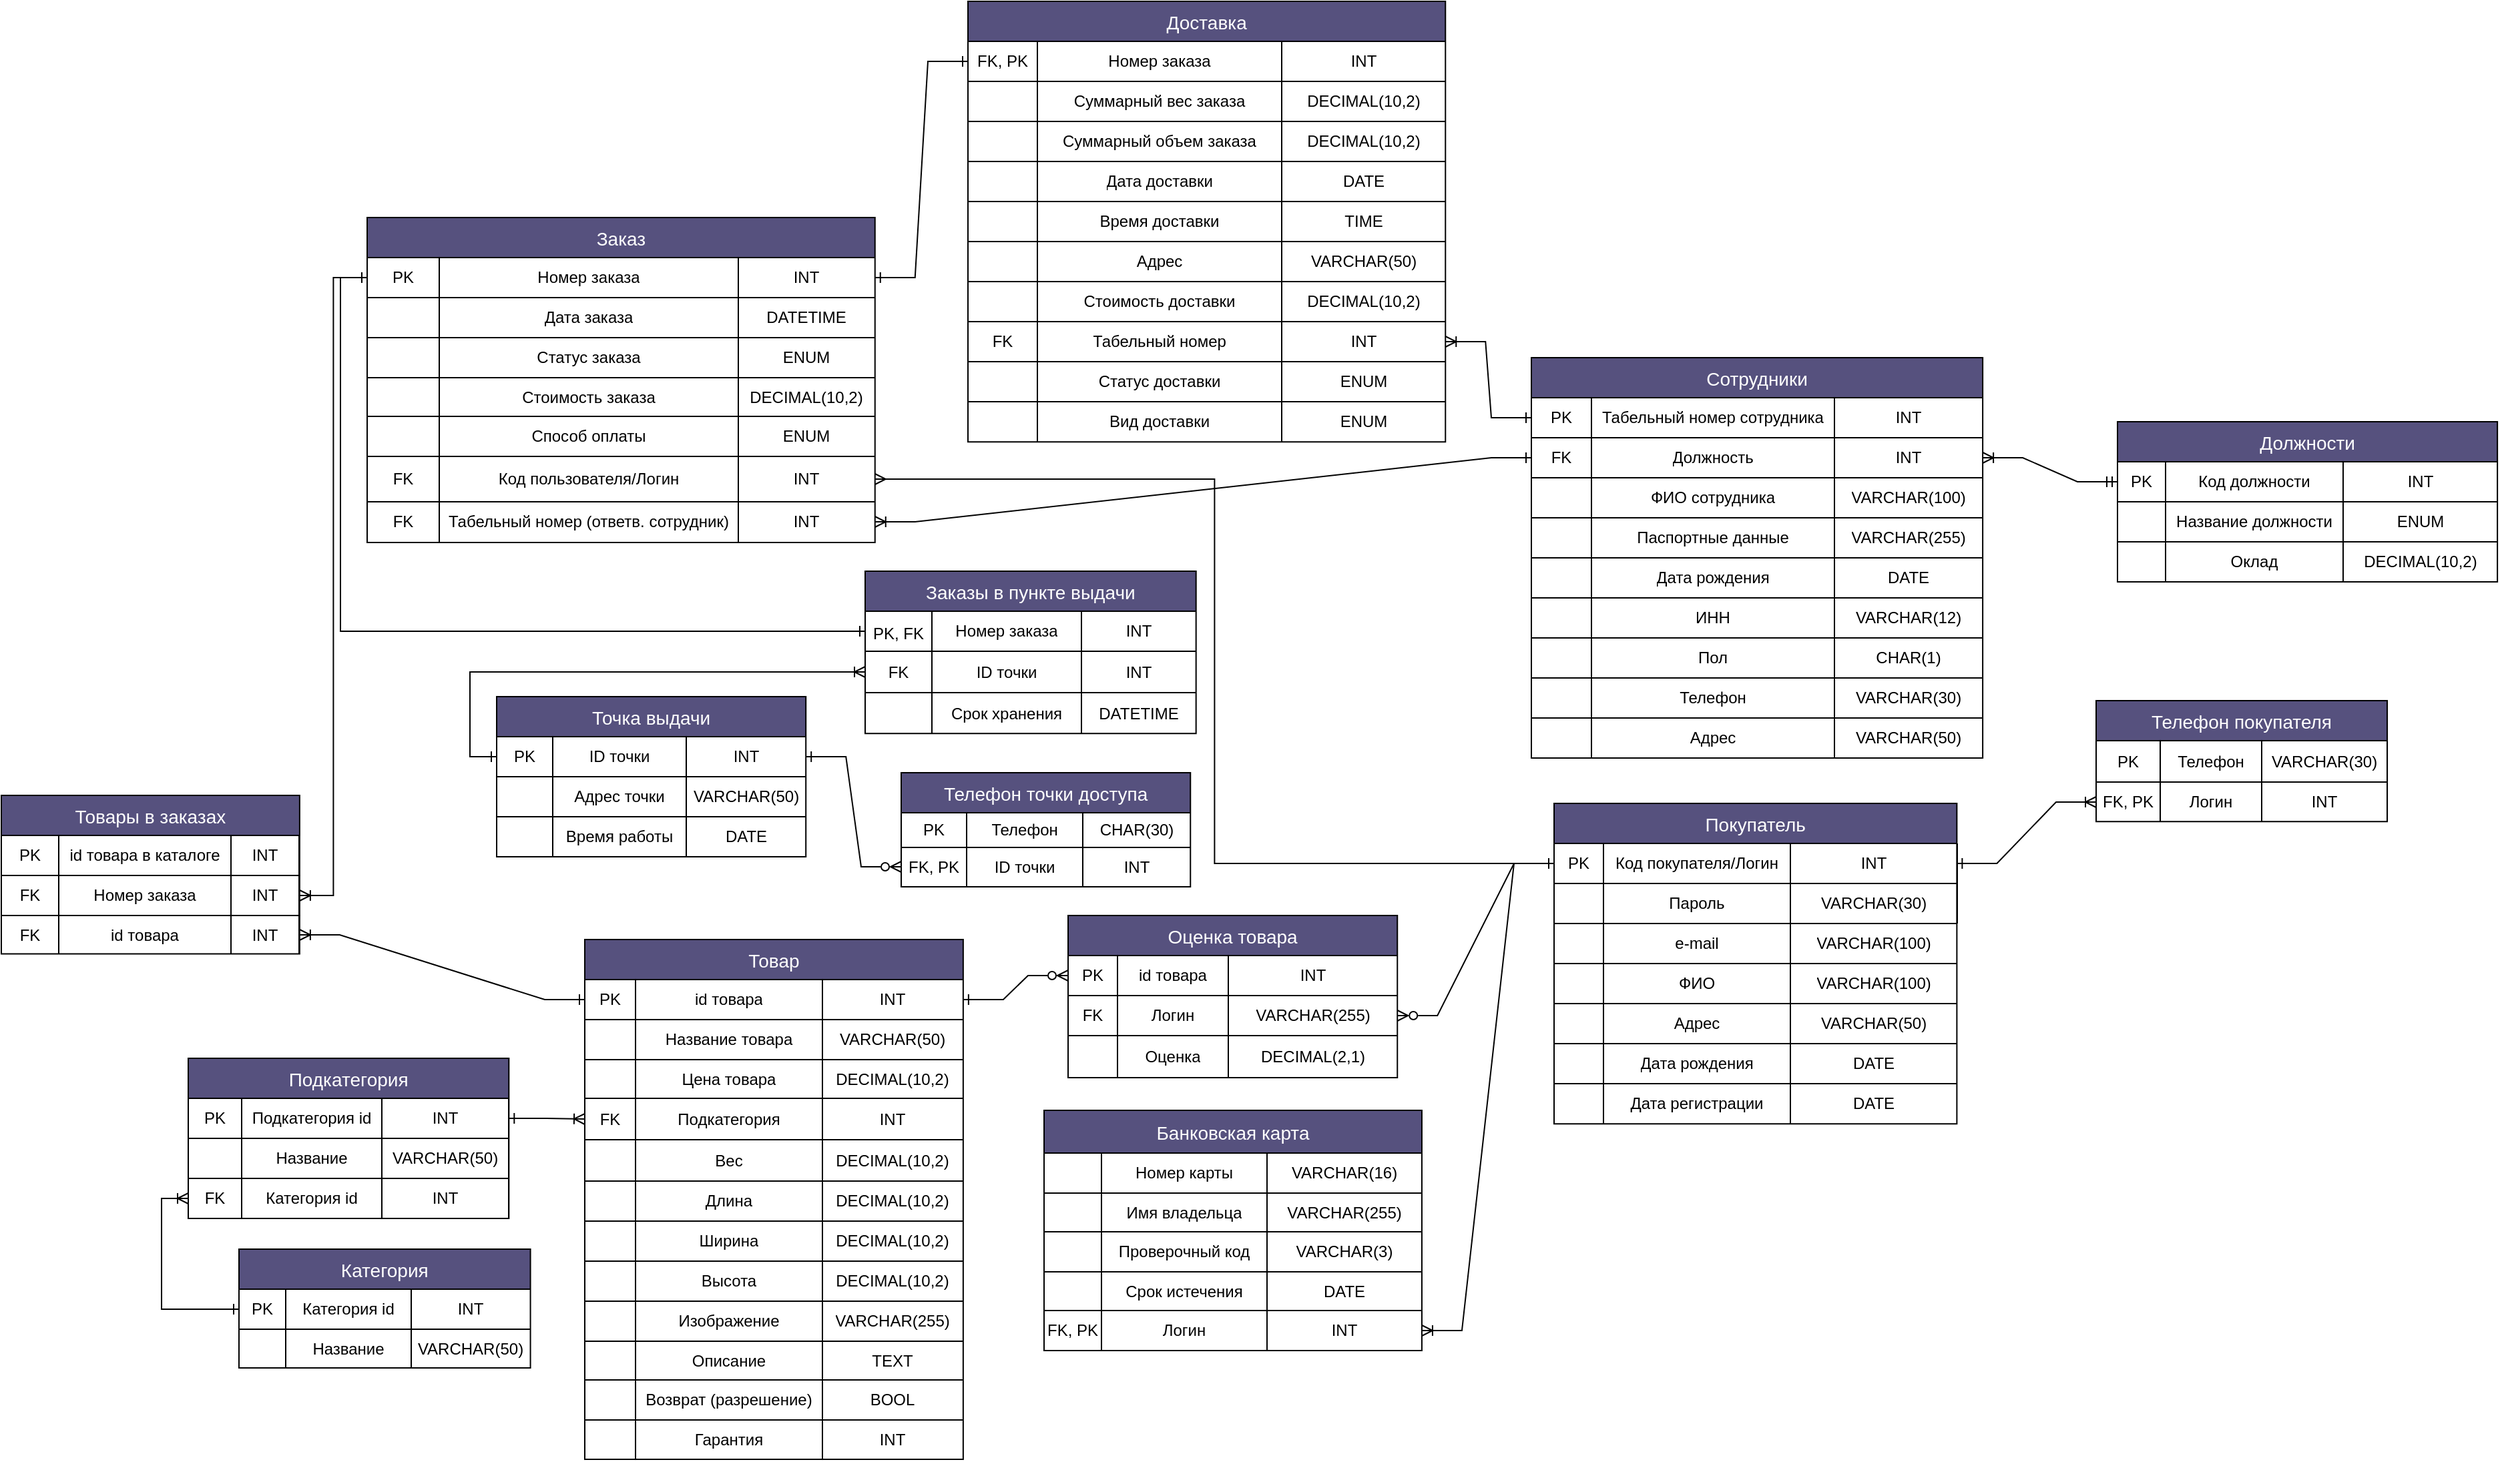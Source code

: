 <mxfile version="24.0.1" type="github">
  <diagram name="Страница — 1" id="LTTzaxPPcmoizCmSulEp">
    <mxGraphModel dx="2329" dy="860" grid="0" gridSize="17" guides="0" tooltips="1" connect="1" arrows="1" fold="1" page="0" pageScale="1" pageWidth="827" pageHeight="1169" background="#FFFFFF" math="0" shadow="0">
      <root>
        <mxCell id="0" />
        <mxCell id="1" parent="0" />
        <mxCell id="FbfgumM9k3iWBc4ifTP3-11" value="Товар" style="shape=table;startSize=30;container=1;collapsible=0;childLayout=tableLayout;fontSize=14;labelBackgroundColor=none;fillColor=#56517E;strokeColor=#000000;fontColor=#FFFFFF;" parent="1" vertex="1">
          <mxGeometry x="753" y="1104" width="283.429" height="389.544" as="geometry" />
        </mxCell>
        <mxCell id="FbfgumM9k3iWBc4ifTP3-78" style="shape=tableRow;horizontal=0;startSize=0;swimlaneHead=0;swimlaneBody=0;strokeColor=#EEEEEE;top=0;left=0;bottom=0;right=0;collapsible=0;dropTarget=0;fillColor=none;points=[[0,0.5],[1,0.5]];portConstraint=eastwest;fontSize=16;labelBackgroundColor=none;fontColor=#000000;" parent="FbfgumM9k3iWBc4ifTP3-11" vertex="1">
          <mxGeometry y="30" width="283.429" height="30" as="geometry" />
        </mxCell>
        <mxCell id="ApsFlAxeWI4yGW2BCktG-42" value="PK" style="shape=partialRectangle;html=1;whiteSpace=wrap;connectable=0;strokeColor=#EEEEEE;overflow=hidden;fillColor=none;top=0;left=0;bottom=0;right=0;pointerEvents=1;fontSize=12;labelBackgroundColor=none;fontColor=#000000;" parent="FbfgumM9k3iWBc4ifTP3-78" vertex="1">
          <mxGeometry width="38" height="30" as="geometry">
            <mxRectangle width="38" height="30" as="alternateBounds" />
          </mxGeometry>
        </mxCell>
        <mxCell id="FbfgumM9k3iWBc4ifTP3-80" value="id товара" style="shape=partialRectangle;html=1;whiteSpace=wrap;connectable=0;strokeColor=#EEEEEE;overflow=hidden;fillColor=none;top=0;left=0;bottom=0;right=0;pointerEvents=1;fontSize=12;labelBackgroundColor=none;fontColor=#000000;" parent="FbfgumM9k3iWBc4ifTP3-78" vertex="1">
          <mxGeometry x="38" width="140" height="30" as="geometry">
            <mxRectangle width="140" height="30" as="alternateBounds" />
          </mxGeometry>
        </mxCell>
        <mxCell id="FbfgumM9k3iWBc4ifTP3-81" value="INT" style="shape=partialRectangle;html=1;whiteSpace=wrap;connectable=0;strokeColor=#EEEEEE;overflow=hidden;fillColor=none;top=0;left=0;bottom=0;right=0;pointerEvents=1;fontSize=12;labelBackgroundColor=none;fontColor=#000000;" parent="FbfgumM9k3iWBc4ifTP3-78" vertex="1">
          <mxGeometry x="178" width="105" height="30" as="geometry">
            <mxRectangle width="105" height="30" as="alternateBounds" />
          </mxGeometry>
        </mxCell>
        <mxCell id="FbfgumM9k3iWBc4ifTP3-558" style="shape=tableRow;horizontal=0;startSize=0;swimlaneHead=0;swimlaneBody=0;strokeColor=#EEEEEE;top=0;left=0;bottom=0;right=0;collapsible=0;dropTarget=0;fillColor=none;points=[[0,0.5],[1,0.5]];portConstraint=eastwest;fontSize=16;labelBackgroundColor=none;fontColor=#000000;" parent="FbfgumM9k3iWBc4ifTP3-11" vertex="1">
          <mxGeometry y="60" width="283.429" height="30" as="geometry" />
        </mxCell>
        <mxCell id="ApsFlAxeWI4yGW2BCktG-43" style="shape=partialRectangle;html=1;whiteSpace=wrap;connectable=0;strokeColor=#EEEEEE;overflow=hidden;fillColor=none;top=0;left=0;bottom=0;right=0;pointerEvents=1;fontSize=12;align=center;labelBackgroundColor=none;fontColor=#000000;" parent="FbfgumM9k3iWBc4ifTP3-558" vertex="1">
          <mxGeometry width="38" height="30" as="geometry">
            <mxRectangle width="38" height="30" as="alternateBounds" />
          </mxGeometry>
        </mxCell>
        <mxCell id="FbfgumM9k3iWBc4ifTP3-560" value="Название товара" style="shape=partialRectangle;html=1;whiteSpace=wrap;connectable=0;strokeColor=#EEEEEE;overflow=hidden;fillColor=none;top=0;left=0;bottom=0;right=0;pointerEvents=1;fontSize=12;align=center;labelBackgroundColor=none;fontColor=#000000;" parent="FbfgumM9k3iWBc4ifTP3-558" vertex="1">
          <mxGeometry x="38" width="140" height="30" as="geometry">
            <mxRectangle width="140" height="30" as="alternateBounds" />
          </mxGeometry>
        </mxCell>
        <mxCell id="FbfgumM9k3iWBc4ifTP3-561" value="VARCHAR(50)" style="shape=partialRectangle;html=1;whiteSpace=wrap;connectable=0;strokeColor=#EEEEEE;overflow=hidden;fillColor=none;top=0;left=0;bottom=0;right=0;pointerEvents=1;fontSize=12;labelBackgroundColor=none;fontColor=#000000;" parent="FbfgumM9k3iWBc4ifTP3-558" vertex="1">
          <mxGeometry x="178" width="105" height="30" as="geometry">
            <mxRectangle width="105" height="30" as="alternateBounds" />
          </mxGeometry>
        </mxCell>
        <mxCell id="FbfgumM9k3iWBc4ifTP3-16" value="" style="shape=tableRow;horizontal=0;startSize=0;swimlaneHead=0;swimlaneBody=0;strokeColor=#EEEEEE;top=0;left=0;bottom=0;right=0;collapsible=0;dropTarget=0;fillColor=none;points=[[0,0.5],[1,0.5]];portConstraint=eastwest;fontSize=16;labelBackgroundColor=none;fontColor=#000000;" parent="FbfgumM9k3iWBc4ifTP3-11" vertex="1">
          <mxGeometry y="90" width="283.429" height="29" as="geometry" />
        </mxCell>
        <mxCell id="ApsFlAxeWI4yGW2BCktG-44" style="shape=partialRectangle;html=1;whiteSpace=wrap;connectable=0;strokeColor=#EEEEEE;overflow=hidden;fillColor=none;top=0;left=0;bottom=0;right=0;pointerEvents=1;fontSize=12;align=center;labelBackgroundColor=none;fontColor=#000000;" parent="FbfgumM9k3iWBc4ifTP3-16" vertex="1">
          <mxGeometry width="38" height="29" as="geometry">
            <mxRectangle width="38" height="29" as="alternateBounds" />
          </mxGeometry>
        </mxCell>
        <mxCell id="FbfgumM9k3iWBc4ifTP3-18" value="&lt;div style=&quot;&quot;&gt;Цена товара&lt;/div&gt;&lt;span id=&quot;docs-internal-guid-eec535c5-7fff-ba72-a998-fead755bfe52&quot;&gt;&lt;/span&gt;" style="shape=partialRectangle;html=1;whiteSpace=wrap;connectable=0;strokeColor=#EEEEEE;overflow=hidden;fillColor=none;top=0;left=0;bottom=0;right=0;pointerEvents=1;fontSize=12;align=center;labelBackgroundColor=none;fontColor=#000000;" parent="FbfgumM9k3iWBc4ifTP3-16" vertex="1">
          <mxGeometry x="38" width="140" height="29" as="geometry">
            <mxRectangle width="140" height="29" as="alternateBounds" />
          </mxGeometry>
        </mxCell>
        <mxCell id="FbfgumM9k3iWBc4ifTP3-19" value="DECIMAL(10,2)" style="shape=partialRectangle;html=1;whiteSpace=wrap;connectable=0;strokeColor=#EEEEEE;overflow=hidden;fillColor=none;top=0;left=0;bottom=0;right=0;pointerEvents=1;fontSize=12;labelBackgroundColor=none;fontColor=#000000;" parent="FbfgumM9k3iWBc4ifTP3-16" vertex="1">
          <mxGeometry x="178" width="105" height="29" as="geometry">
            <mxRectangle width="105" height="29" as="alternateBounds" />
          </mxGeometry>
        </mxCell>
        <mxCell id="FbfgumM9k3iWBc4ifTP3-82" style="shape=tableRow;horizontal=0;startSize=0;swimlaneHead=0;swimlaneBody=0;strokeColor=#EEEEEE;top=0;left=0;bottom=0;right=0;collapsible=0;dropTarget=0;fillColor=none;points=[[0,0.5],[1,0.5]];portConstraint=eastwest;fontSize=16;labelBackgroundColor=none;fontColor=#000000;" parent="FbfgumM9k3iWBc4ifTP3-11" vertex="1">
          <mxGeometry y="119" width="283.429" height="31" as="geometry" />
        </mxCell>
        <mxCell id="ApsFlAxeWI4yGW2BCktG-45" value="FK" style="shape=partialRectangle;html=1;whiteSpace=wrap;connectable=0;strokeColor=#EEEEEE;overflow=hidden;fillColor=none;top=0;left=0;bottom=0;right=0;pointerEvents=1;fontSize=12;align=center;labelBackgroundColor=none;fontColor=#000000;" parent="FbfgumM9k3iWBc4ifTP3-82" vertex="1">
          <mxGeometry width="38" height="31" as="geometry">
            <mxRectangle width="38" height="31" as="alternateBounds" />
          </mxGeometry>
        </mxCell>
        <mxCell id="FbfgumM9k3iWBc4ifTP3-84" value="Подкатегория" style="shape=partialRectangle;html=1;whiteSpace=wrap;connectable=0;strokeColor=#EEEEEE;overflow=hidden;fillColor=none;top=0;left=0;bottom=0;right=0;pointerEvents=1;fontSize=12;align=center;labelBackgroundColor=none;fontColor=#000000;" parent="FbfgumM9k3iWBc4ifTP3-82" vertex="1">
          <mxGeometry x="38" width="140" height="31" as="geometry">
            <mxRectangle width="140" height="31" as="alternateBounds" />
          </mxGeometry>
        </mxCell>
        <mxCell id="FbfgumM9k3iWBc4ifTP3-85" value="INT" style="shape=partialRectangle;html=1;whiteSpace=wrap;connectable=0;strokeColor=#EEEEEE;overflow=hidden;fillColor=none;top=0;left=0;bottom=0;right=0;pointerEvents=1;fontSize=12;labelBackgroundColor=none;fontColor=#000000;" parent="FbfgumM9k3iWBc4ifTP3-82" vertex="1">
          <mxGeometry x="178" width="105" height="31" as="geometry">
            <mxRectangle width="105" height="31" as="alternateBounds" />
          </mxGeometry>
        </mxCell>
        <mxCell id="FbfgumM9k3iWBc4ifTP3-28" style="shape=tableRow;horizontal=0;startSize=0;swimlaneHead=0;swimlaneBody=0;strokeColor=#EEEEEE;top=0;left=0;bottom=0;right=0;collapsible=0;dropTarget=0;fillColor=none;points=[[0,0.5],[1,0.5]];portConstraint=eastwest;fontSize=16;labelBackgroundColor=none;fontColor=#000000;" parent="FbfgumM9k3iWBc4ifTP3-11" vertex="1">
          <mxGeometry y="150" width="283.429" height="31" as="geometry" />
        </mxCell>
        <mxCell id="ApsFlAxeWI4yGW2BCktG-46" style="shape=partialRectangle;html=1;whiteSpace=wrap;connectable=0;strokeColor=#EEEEEE;overflow=hidden;fillColor=none;top=0;left=0;bottom=0;right=0;pointerEvents=1;fontSize=12;labelBackgroundColor=none;fontColor=#000000;" parent="FbfgumM9k3iWBc4ifTP3-28" vertex="1">
          <mxGeometry width="38" height="31" as="geometry">
            <mxRectangle width="38" height="31" as="alternateBounds" />
          </mxGeometry>
        </mxCell>
        <mxCell id="FbfgumM9k3iWBc4ifTP3-30" value="Вес" style="shape=partialRectangle;html=1;whiteSpace=wrap;connectable=0;strokeColor=#EEEEEE;overflow=hidden;fillColor=none;top=0;left=0;bottom=0;right=0;pointerEvents=1;fontSize=12;labelBackgroundColor=none;fontColor=#000000;" parent="FbfgumM9k3iWBc4ifTP3-28" vertex="1">
          <mxGeometry x="38" width="140" height="31" as="geometry">
            <mxRectangle width="140" height="31" as="alternateBounds" />
          </mxGeometry>
        </mxCell>
        <mxCell id="FbfgumM9k3iWBc4ifTP3-31" value="DECIMAL(10,2)" style="shape=partialRectangle;html=1;whiteSpace=wrap;connectable=0;strokeColor=#EEEEEE;overflow=hidden;fillColor=none;top=0;left=0;bottom=0;right=0;pointerEvents=1;fontSize=12;labelBackgroundColor=none;fontColor=#000000;" parent="FbfgumM9k3iWBc4ifTP3-28" vertex="1">
          <mxGeometry x="178" width="105" height="31" as="geometry">
            <mxRectangle width="105" height="31" as="alternateBounds" />
          </mxGeometry>
        </mxCell>
        <mxCell id="FbfgumM9k3iWBc4ifTP3-24" style="shape=tableRow;horizontal=0;startSize=0;swimlaneHead=0;swimlaneBody=0;strokeColor=#EEEEEE;top=0;left=0;bottom=0;right=0;collapsible=0;dropTarget=0;fillColor=none;points=[[0,0.5],[1,0.5]];portConstraint=eastwest;fontSize=16;labelBackgroundColor=none;fontColor=#000000;" parent="FbfgumM9k3iWBc4ifTP3-11" vertex="1">
          <mxGeometry y="181" width="283.429" height="30" as="geometry" />
        </mxCell>
        <mxCell id="ApsFlAxeWI4yGW2BCktG-47" style="shape=partialRectangle;html=1;whiteSpace=wrap;connectable=0;strokeColor=#EEEEEE;overflow=hidden;fillColor=none;top=0;left=0;bottom=0;right=0;pointerEvents=1;fontSize=12;labelBackgroundColor=none;fontColor=#000000;" parent="FbfgumM9k3iWBc4ifTP3-24" vertex="1">
          <mxGeometry width="38" height="30" as="geometry">
            <mxRectangle width="38" height="30" as="alternateBounds" />
          </mxGeometry>
        </mxCell>
        <mxCell id="FbfgumM9k3iWBc4ifTP3-26" value="Длина" style="shape=partialRectangle;html=1;whiteSpace=wrap;connectable=0;strokeColor=#EEEEEE;overflow=hidden;fillColor=none;top=0;left=0;bottom=0;right=0;pointerEvents=1;fontSize=12;labelBackgroundColor=none;fontColor=#000000;" parent="FbfgumM9k3iWBc4ifTP3-24" vertex="1">
          <mxGeometry x="38" width="140" height="30" as="geometry">
            <mxRectangle width="140" height="30" as="alternateBounds" />
          </mxGeometry>
        </mxCell>
        <mxCell id="FbfgumM9k3iWBc4ifTP3-27" value="DECIMAL(10,2)" style="shape=partialRectangle;html=1;whiteSpace=wrap;connectable=0;strokeColor=#EEEEEE;overflow=hidden;fillColor=none;top=0;left=0;bottom=0;right=0;pointerEvents=1;fontSize=12;labelBackgroundColor=none;fontColor=#000000;" parent="FbfgumM9k3iWBc4ifTP3-24" vertex="1">
          <mxGeometry x="178" width="105" height="30" as="geometry">
            <mxRectangle width="105" height="30" as="alternateBounds" />
          </mxGeometry>
        </mxCell>
        <mxCell id="FbfgumM9k3iWBc4ifTP3-54" style="shape=tableRow;horizontal=0;startSize=0;swimlaneHead=0;swimlaneBody=0;strokeColor=#EEEEEE;top=0;left=0;bottom=0;right=0;collapsible=0;dropTarget=0;fillColor=none;points=[[0,0.5],[1,0.5]];portConstraint=eastwest;fontSize=16;labelBackgroundColor=none;fontColor=#000000;" parent="FbfgumM9k3iWBc4ifTP3-11" vertex="1">
          <mxGeometry y="211" width="283.429" height="30" as="geometry" />
        </mxCell>
        <mxCell id="ApsFlAxeWI4yGW2BCktG-48" style="shape=partialRectangle;html=1;whiteSpace=wrap;connectable=0;strokeColor=#EEEEEE;overflow=hidden;fillColor=none;top=0;left=0;bottom=0;right=0;pointerEvents=1;fontSize=12;labelBackgroundColor=none;fontColor=#000000;" parent="FbfgumM9k3iWBc4ifTP3-54" vertex="1">
          <mxGeometry width="38" height="30" as="geometry">
            <mxRectangle width="38" height="30" as="alternateBounds" />
          </mxGeometry>
        </mxCell>
        <mxCell id="FbfgumM9k3iWBc4ifTP3-56" value="Ширина" style="shape=partialRectangle;html=1;whiteSpace=wrap;connectable=0;strokeColor=#EEEEEE;overflow=hidden;fillColor=none;top=0;left=0;bottom=0;right=0;pointerEvents=1;fontSize=12;labelBackgroundColor=none;fontColor=#000000;" parent="FbfgumM9k3iWBc4ifTP3-54" vertex="1">
          <mxGeometry x="38" width="140" height="30" as="geometry">
            <mxRectangle width="140" height="30" as="alternateBounds" />
          </mxGeometry>
        </mxCell>
        <mxCell id="FbfgumM9k3iWBc4ifTP3-57" value="DECIMAL(10,2)" style="shape=partialRectangle;html=1;whiteSpace=wrap;connectable=0;strokeColor=#EEEEEE;overflow=hidden;fillColor=none;top=0;left=0;bottom=0;right=0;pointerEvents=1;fontSize=12;labelBackgroundColor=none;fontColor=#000000;" parent="FbfgumM9k3iWBc4ifTP3-54" vertex="1">
          <mxGeometry x="178" width="105" height="30" as="geometry">
            <mxRectangle width="105" height="30" as="alternateBounds" />
          </mxGeometry>
        </mxCell>
        <mxCell id="FbfgumM9k3iWBc4ifTP3-58" style="shape=tableRow;horizontal=0;startSize=0;swimlaneHead=0;swimlaneBody=0;strokeColor=#EEEEEE;top=0;left=0;bottom=0;right=0;collapsible=0;dropTarget=0;fillColor=none;points=[[0,0.5],[1,0.5]];portConstraint=eastwest;fontSize=16;labelBackgroundColor=none;fontColor=#000000;" parent="FbfgumM9k3iWBc4ifTP3-11" vertex="1">
          <mxGeometry y="241" width="283.429" height="30" as="geometry" />
        </mxCell>
        <mxCell id="ApsFlAxeWI4yGW2BCktG-49" style="shape=partialRectangle;html=1;whiteSpace=wrap;connectable=0;strokeColor=#EEEEEE;overflow=hidden;fillColor=none;top=0;left=0;bottom=0;right=0;pointerEvents=1;fontSize=12;labelBackgroundColor=none;fontColor=#000000;" parent="FbfgumM9k3iWBc4ifTP3-58" vertex="1">
          <mxGeometry width="38" height="30" as="geometry">
            <mxRectangle width="38" height="30" as="alternateBounds" />
          </mxGeometry>
        </mxCell>
        <mxCell id="FbfgumM9k3iWBc4ifTP3-60" value="Высота" style="shape=partialRectangle;html=1;whiteSpace=wrap;connectable=0;strokeColor=#EEEEEE;overflow=hidden;fillColor=none;top=0;left=0;bottom=0;right=0;pointerEvents=1;fontSize=12;labelBackgroundColor=none;fontColor=#000000;" parent="FbfgumM9k3iWBc4ifTP3-58" vertex="1">
          <mxGeometry x="38" width="140" height="30" as="geometry">
            <mxRectangle width="140" height="30" as="alternateBounds" />
          </mxGeometry>
        </mxCell>
        <mxCell id="FbfgumM9k3iWBc4ifTP3-61" value="DECIMAL(10,2)" style="shape=partialRectangle;html=1;whiteSpace=wrap;connectable=0;strokeColor=#EEEEEE;overflow=hidden;fillColor=none;top=0;left=0;bottom=0;right=0;pointerEvents=1;fontSize=12;labelBackgroundColor=none;fontColor=#000000;" parent="FbfgumM9k3iWBc4ifTP3-58" vertex="1">
          <mxGeometry x="178" width="105" height="30" as="geometry">
            <mxRectangle width="105" height="30" as="alternateBounds" />
          </mxGeometry>
        </mxCell>
        <mxCell id="FbfgumM9k3iWBc4ifTP3-62" style="shape=tableRow;horizontal=0;startSize=0;swimlaneHead=0;swimlaneBody=0;strokeColor=#EEEEEE;top=0;left=0;bottom=0;right=0;collapsible=0;dropTarget=0;fillColor=none;points=[[0,0.5],[1,0.5]];portConstraint=eastwest;fontSize=16;labelBackgroundColor=none;fontColor=#000000;" parent="FbfgumM9k3iWBc4ifTP3-11" vertex="1">
          <mxGeometry y="271" width="283.429" height="30" as="geometry" />
        </mxCell>
        <mxCell id="ApsFlAxeWI4yGW2BCktG-50" style="shape=partialRectangle;html=1;whiteSpace=wrap;connectable=0;strokeColor=#EEEEEE;overflow=hidden;fillColor=none;top=0;left=0;bottom=0;right=0;pointerEvents=1;fontSize=12;labelBackgroundColor=none;fontColor=#000000;" parent="FbfgumM9k3iWBc4ifTP3-62" vertex="1">
          <mxGeometry width="38" height="30" as="geometry">
            <mxRectangle width="38" height="30" as="alternateBounds" />
          </mxGeometry>
        </mxCell>
        <mxCell id="FbfgumM9k3iWBc4ifTP3-64" value="Изображение" style="shape=partialRectangle;html=1;whiteSpace=wrap;connectable=0;strokeColor=#EEEEEE;overflow=hidden;fillColor=none;top=0;left=0;bottom=0;right=0;pointerEvents=1;fontSize=12;labelBackgroundColor=none;fontColor=#000000;" parent="FbfgumM9k3iWBc4ifTP3-62" vertex="1">
          <mxGeometry x="38" width="140" height="30" as="geometry">
            <mxRectangle width="140" height="30" as="alternateBounds" />
          </mxGeometry>
        </mxCell>
        <mxCell id="FbfgumM9k3iWBc4ifTP3-65" value="VARCHAR(255)" style="shape=partialRectangle;html=1;whiteSpace=wrap;connectable=0;strokeColor=#EEEEEE;overflow=hidden;fillColor=none;top=0;left=0;bottom=0;right=0;pointerEvents=1;fontSize=12;labelBackgroundColor=none;fontColor=#000000;" parent="FbfgumM9k3iWBc4ifTP3-62" vertex="1">
          <mxGeometry x="178" width="105" height="30" as="geometry">
            <mxRectangle width="105" height="30" as="alternateBounds" />
          </mxGeometry>
        </mxCell>
        <mxCell id="FbfgumM9k3iWBc4ifTP3-66" style="shape=tableRow;horizontal=0;startSize=0;swimlaneHead=0;swimlaneBody=0;strokeColor=#EEEEEE;top=0;left=0;bottom=0;right=0;collapsible=0;dropTarget=0;fillColor=none;points=[[0,0.5],[1,0.5]];portConstraint=eastwest;fontSize=16;labelBackgroundColor=none;fontColor=#000000;" parent="FbfgumM9k3iWBc4ifTP3-11" vertex="1">
          <mxGeometry y="301" width="283.429" height="29" as="geometry" />
        </mxCell>
        <mxCell id="ApsFlAxeWI4yGW2BCktG-51" style="shape=partialRectangle;html=1;whiteSpace=wrap;connectable=0;strokeColor=#EEEEEE;overflow=hidden;fillColor=none;top=0;left=0;bottom=0;right=0;pointerEvents=1;fontSize=12;labelBackgroundColor=none;fontColor=#000000;" parent="FbfgumM9k3iWBc4ifTP3-66" vertex="1">
          <mxGeometry width="38" height="29" as="geometry">
            <mxRectangle width="38" height="29" as="alternateBounds" />
          </mxGeometry>
        </mxCell>
        <mxCell id="FbfgumM9k3iWBc4ifTP3-68" value="Описание" style="shape=partialRectangle;html=1;whiteSpace=wrap;connectable=0;strokeColor=#EEEEEE;overflow=hidden;fillColor=none;top=0;left=0;bottom=0;right=0;pointerEvents=1;fontSize=12;labelBackgroundColor=none;fontColor=#000000;" parent="FbfgumM9k3iWBc4ifTP3-66" vertex="1">
          <mxGeometry x="38" width="140" height="29" as="geometry">
            <mxRectangle width="140" height="29" as="alternateBounds" />
          </mxGeometry>
        </mxCell>
        <mxCell id="FbfgumM9k3iWBc4ifTP3-69" value="TEXT" style="shape=partialRectangle;html=1;whiteSpace=wrap;connectable=0;strokeColor=#EEEEEE;overflow=hidden;fillColor=none;top=0;left=0;bottom=0;right=0;pointerEvents=1;fontSize=12;labelBackgroundColor=none;fontColor=#000000;" parent="FbfgumM9k3iWBc4ifTP3-66" vertex="1">
          <mxGeometry x="178" width="105" height="29" as="geometry">
            <mxRectangle width="105" height="29" as="alternateBounds" />
          </mxGeometry>
        </mxCell>
        <mxCell id="FbfgumM9k3iWBc4ifTP3-86" style="shape=tableRow;horizontal=0;startSize=0;swimlaneHead=0;swimlaneBody=0;strokeColor=#EEEEEE;top=0;left=0;bottom=0;right=0;collapsible=0;dropTarget=0;fillColor=none;points=[[0,0.5],[1,0.5]];portConstraint=eastwest;fontSize=16;labelBackgroundColor=none;fontColor=#000000;" parent="FbfgumM9k3iWBc4ifTP3-11" vertex="1">
          <mxGeometry y="330" width="283.429" height="30" as="geometry" />
        </mxCell>
        <mxCell id="ApsFlAxeWI4yGW2BCktG-52" style="shape=partialRectangle;html=1;whiteSpace=wrap;connectable=0;strokeColor=#EEEEEE;overflow=hidden;fillColor=none;top=0;left=0;bottom=0;right=0;pointerEvents=1;fontSize=12;labelBackgroundColor=none;fontColor=#000000;" parent="FbfgumM9k3iWBc4ifTP3-86" vertex="1">
          <mxGeometry width="38" height="30" as="geometry">
            <mxRectangle width="38" height="30" as="alternateBounds" />
          </mxGeometry>
        </mxCell>
        <mxCell id="FbfgumM9k3iWBc4ifTP3-88" value="Возврат (разрешение)" style="shape=partialRectangle;html=1;whiteSpace=wrap;connectable=0;strokeColor=#EEEEEE;overflow=hidden;fillColor=none;top=0;left=0;bottom=0;right=0;pointerEvents=1;fontSize=12;labelBackgroundColor=none;fontColor=#000000;" parent="FbfgumM9k3iWBc4ifTP3-86" vertex="1">
          <mxGeometry x="38" width="140" height="30" as="geometry">
            <mxRectangle width="140" height="30" as="alternateBounds" />
          </mxGeometry>
        </mxCell>
        <mxCell id="FbfgumM9k3iWBc4ifTP3-89" value="BOOL" style="shape=partialRectangle;html=1;whiteSpace=wrap;connectable=0;strokeColor=#EEEEEE;overflow=hidden;fillColor=none;top=0;left=0;bottom=0;right=0;pointerEvents=1;fontSize=12;labelBackgroundColor=none;fontColor=#000000;" parent="FbfgumM9k3iWBc4ifTP3-86" vertex="1">
          <mxGeometry x="178" width="105" height="30" as="geometry">
            <mxRectangle width="105" height="30" as="alternateBounds" />
          </mxGeometry>
        </mxCell>
        <mxCell id="FbfgumM9k3iWBc4ifTP3-70" style="shape=tableRow;horizontal=0;startSize=0;swimlaneHead=0;swimlaneBody=0;strokeColor=#EEEEEE;top=0;left=0;bottom=0;right=0;collapsible=0;dropTarget=0;fillColor=none;points=[[0,0.5],[1,0.5]];portConstraint=eastwest;fontSize=16;labelBackgroundColor=none;fontColor=#000000;" parent="FbfgumM9k3iWBc4ifTP3-11" vertex="1">
          <mxGeometry y="360" width="283.429" height="30" as="geometry" />
        </mxCell>
        <mxCell id="ApsFlAxeWI4yGW2BCktG-53" style="shape=partialRectangle;html=1;whiteSpace=wrap;connectable=0;strokeColor=#EEEEEE;overflow=hidden;fillColor=none;top=0;left=0;bottom=0;right=0;pointerEvents=1;fontSize=12;labelBackgroundColor=none;fontColor=#000000;" parent="FbfgumM9k3iWBc4ifTP3-70" vertex="1">
          <mxGeometry width="38" height="30" as="geometry">
            <mxRectangle width="38" height="30" as="alternateBounds" />
          </mxGeometry>
        </mxCell>
        <mxCell id="FbfgumM9k3iWBc4ifTP3-72" value="Гарантия" style="shape=partialRectangle;html=1;whiteSpace=wrap;connectable=0;strokeColor=#EEEEEE;overflow=hidden;fillColor=none;top=0;left=0;bottom=0;right=0;pointerEvents=1;fontSize=12;labelBackgroundColor=none;fontColor=#000000;" parent="FbfgumM9k3iWBc4ifTP3-70" vertex="1">
          <mxGeometry x="38" width="140" height="30" as="geometry">
            <mxRectangle width="140" height="30" as="alternateBounds" />
          </mxGeometry>
        </mxCell>
        <mxCell id="FbfgumM9k3iWBc4ifTP3-73" value="INT" style="shape=partialRectangle;html=1;whiteSpace=wrap;connectable=0;strokeColor=#EEEEEE;overflow=hidden;fillColor=none;top=0;left=0;bottom=0;right=0;pointerEvents=1;fontSize=12;labelBackgroundColor=none;fontColor=#000000;" parent="FbfgumM9k3iWBc4ifTP3-70" vertex="1">
          <mxGeometry x="178" width="105" height="30" as="geometry">
            <mxRectangle width="105" height="30" as="alternateBounds" />
          </mxGeometry>
        </mxCell>
        <mxCell id="FbfgumM9k3iWBc4ifTP3-32" value="Оценка товара" style="shape=table;startSize=30;container=1;collapsible=0;childLayout=tableLayout;fontSize=14;fillColor=#56517E;labelBackgroundColor=none;strokeColor=#000000;fontColor=#FFFFFF;" parent="1" vertex="1">
          <mxGeometry x="1115" y="1086" width="246.624" height="121.5" as="geometry" />
        </mxCell>
        <mxCell id="FbfgumM9k3iWBc4ifTP3-33" value="" style="shape=tableRow;horizontal=0;startSize=0;swimlaneHead=0;swimlaneBody=0;strokeColor=#EEEEEE;top=0;left=0;bottom=0;right=0;collapsible=0;dropTarget=0;fillColor=none;points=[[0,0.5],[1,0.5]];portConstraint=eastwest;fontSize=16;labelBackgroundColor=none;fontColor=#000000;" parent="FbfgumM9k3iWBc4ifTP3-32" vertex="1">
          <mxGeometry y="30" width="246.624" height="30" as="geometry" />
        </mxCell>
        <mxCell id="ApsFlAxeWI4yGW2BCktG-39" value="PK" style="shape=partialRectangle;html=1;whiteSpace=wrap;connectable=0;strokeColor=#EEEEEE;overflow=hidden;fillColor=none;top=0;left=0;bottom=0;right=0;pointerEvents=1;fontSize=12;labelBackgroundColor=none;fontColor=#000000;" parent="FbfgumM9k3iWBc4ifTP3-33" vertex="1">
          <mxGeometry width="37" height="30" as="geometry">
            <mxRectangle width="37" height="30" as="alternateBounds" />
          </mxGeometry>
        </mxCell>
        <mxCell id="FbfgumM9k3iWBc4ifTP3-35" value="id товара" style="shape=partialRectangle;html=1;whiteSpace=wrap;connectable=0;strokeColor=#EEEEEE;overflow=hidden;fillColor=none;top=0;left=0;bottom=0;right=0;pointerEvents=1;fontSize=12;labelBackgroundColor=none;fontColor=#000000;" parent="FbfgumM9k3iWBc4ifTP3-33" vertex="1">
          <mxGeometry x="37" width="83" height="30" as="geometry">
            <mxRectangle width="83" height="30" as="alternateBounds" />
          </mxGeometry>
        </mxCell>
        <mxCell id="FbfgumM9k3iWBc4ifTP3-36" value="INT" style="shape=partialRectangle;html=1;whiteSpace=wrap;connectable=0;strokeColor=#EEEEEE;overflow=hidden;fillColor=none;top=0;left=0;bottom=0;right=0;pointerEvents=1;fontSize=12;labelBackgroundColor=none;fontColor=#000000;" parent="FbfgumM9k3iWBc4ifTP3-33" vertex="1">
          <mxGeometry x="120" width="127" height="30" as="geometry">
            <mxRectangle width="127" height="30" as="alternateBounds" />
          </mxGeometry>
        </mxCell>
        <mxCell id="FbfgumM9k3iWBc4ifTP3-37" value="" style="shape=tableRow;horizontal=0;startSize=0;swimlaneHead=0;swimlaneBody=0;strokeColor=#EEEEEE;top=0;left=0;bottom=0;right=0;collapsible=0;dropTarget=0;fillColor=none;points=[[0,0.5],[1,0.5]];portConstraint=eastwest;fontSize=16;labelBackgroundColor=none;fontColor=#000000;" parent="FbfgumM9k3iWBc4ifTP3-32" vertex="1">
          <mxGeometry y="60" width="246.624" height="30" as="geometry" />
        </mxCell>
        <mxCell id="ApsFlAxeWI4yGW2BCktG-40" value="FK" style="shape=partialRectangle;html=1;whiteSpace=wrap;connectable=0;strokeColor=#EEEEEE;overflow=hidden;fillColor=none;top=0;left=0;bottom=0;right=0;pointerEvents=1;fontSize=12;labelBackgroundColor=none;fontColor=#000000;" parent="FbfgumM9k3iWBc4ifTP3-37" vertex="1">
          <mxGeometry width="37" height="30" as="geometry">
            <mxRectangle width="37" height="30" as="alternateBounds" />
          </mxGeometry>
        </mxCell>
        <mxCell id="FbfgumM9k3iWBc4ifTP3-39" value="Логин" style="shape=partialRectangle;html=1;whiteSpace=wrap;connectable=0;strokeColor=#EEEEEE;overflow=hidden;fillColor=none;top=0;left=0;bottom=0;right=0;pointerEvents=1;fontSize=12;labelBackgroundColor=none;fontColor=#000000;" parent="FbfgumM9k3iWBc4ifTP3-37" vertex="1">
          <mxGeometry x="37" width="83" height="30" as="geometry">
            <mxRectangle width="83" height="30" as="alternateBounds" />
          </mxGeometry>
        </mxCell>
        <mxCell id="FbfgumM9k3iWBc4ifTP3-40" value="VARCHAR(255)" style="shape=partialRectangle;html=1;whiteSpace=wrap;connectable=0;strokeColor=#EEEEEE;overflow=hidden;fillColor=none;top=0;left=0;bottom=0;right=0;pointerEvents=1;fontSize=12;labelBackgroundColor=none;fontColor=#000000;" parent="FbfgumM9k3iWBc4ifTP3-37" vertex="1">
          <mxGeometry x="120" width="127" height="30" as="geometry">
            <mxRectangle width="127" height="30" as="alternateBounds" />
          </mxGeometry>
        </mxCell>
        <mxCell id="FbfgumM9k3iWBc4ifTP3-41" value="" style="shape=tableRow;horizontal=0;startSize=0;swimlaneHead=0;swimlaneBody=0;strokeColor=#EEEEEE;top=0;left=0;bottom=0;right=0;collapsible=0;dropTarget=0;fillColor=none;points=[[0,0.5],[1,0.5]];portConstraint=eastwest;fontSize=16;labelBackgroundColor=none;fontColor=#000000;" parent="FbfgumM9k3iWBc4ifTP3-32" vertex="1">
          <mxGeometry y="90" width="246.624" height="32" as="geometry" />
        </mxCell>
        <mxCell id="ApsFlAxeWI4yGW2BCktG-41" style="shape=partialRectangle;html=1;whiteSpace=wrap;connectable=0;strokeColor=#EEEEEE;overflow=hidden;fillColor=none;top=0;left=0;bottom=0;right=0;pointerEvents=1;fontSize=12;labelBackgroundColor=none;fontColor=#000000;" parent="FbfgumM9k3iWBc4ifTP3-41" vertex="1">
          <mxGeometry width="37" height="32" as="geometry">
            <mxRectangle width="37" height="32" as="alternateBounds" />
          </mxGeometry>
        </mxCell>
        <mxCell id="FbfgumM9k3iWBc4ifTP3-43" value="Оценка" style="shape=partialRectangle;html=1;whiteSpace=wrap;connectable=0;strokeColor=#EEEEEE;overflow=hidden;fillColor=none;top=0;left=0;bottom=0;right=0;pointerEvents=1;fontSize=12;labelBackgroundColor=none;fontColor=#000000;" parent="FbfgumM9k3iWBc4ifTP3-41" vertex="1">
          <mxGeometry x="37" width="83" height="32" as="geometry">
            <mxRectangle width="83" height="32" as="alternateBounds" />
          </mxGeometry>
        </mxCell>
        <mxCell id="FbfgumM9k3iWBc4ifTP3-44" value="DECIMAL(2,1)" style="shape=partialRectangle;html=1;whiteSpace=wrap;connectable=0;strokeColor=#EEEEEE;overflow=hidden;fillColor=none;top=0;left=0;bottom=0;right=0;pointerEvents=1;fontSize=12;labelBackgroundColor=none;fontColor=#000000;" parent="FbfgumM9k3iWBc4ifTP3-41" vertex="1">
          <mxGeometry x="120" width="127" height="32" as="geometry">
            <mxRectangle width="127" height="32" as="alternateBounds" />
          </mxGeometry>
        </mxCell>
        <mxCell id="FbfgumM9k3iWBc4ifTP3-145" value="Покупатель" style="shape=table;startSize=30;container=1;collapsible=0;childLayout=tableLayout;strokeColor=#000000;fontSize=14;labelBackgroundColor=none;fillColor=#56517E;fontColor=#FFFFFF;" parent="1" vertex="1">
          <mxGeometry x="1479" y="1002" width="301.69" height="240.15" as="geometry" />
        </mxCell>
        <mxCell id="FbfgumM9k3iWBc4ifTP3-146" value="" style="shape=tableRow;horizontal=0;startSize=0;swimlaneHead=0;swimlaneBody=0;strokeColor=#EEEEEE;top=0;left=0;bottom=0;right=0;collapsible=0;dropTarget=0;fillColor=none;points=[[0,0.5],[1,0.5]];portConstraint=eastwest;fontSize=16;labelBackgroundColor=none;fontColor=#000000;" parent="FbfgumM9k3iWBc4ifTP3-145" vertex="1">
          <mxGeometry y="30" width="301.69" height="30" as="geometry" />
        </mxCell>
        <mxCell id="ApsFlAxeWI4yGW2BCktG-59" value="PK" style="shape=partialRectangle;html=1;whiteSpace=wrap;connectable=0;strokeColor=#EEEEEE;overflow=hidden;fillColor=none;top=0;left=0;bottom=0;right=0;pointerEvents=1;fontSize=12;labelBackgroundColor=none;fontColor=#000000;" parent="FbfgumM9k3iWBc4ifTP3-146" vertex="1">
          <mxGeometry width="37" height="30" as="geometry">
            <mxRectangle width="37" height="30" as="alternateBounds" />
          </mxGeometry>
        </mxCell>
        <mxCell id="FbfgumM9k3iWBc4ifTP3-148" value="Код покупателя/Логин" style="shape=partialRectangle;html=1;whiteSpace=wrap;connectable=0;strokeColor=#EEEEEE;overflow=hidden;fillColor=none;top=0;left=0;bottom=0;right=0;pointerEvents=1;fontSize=12;labelBackgroundColor=none;fontColor=#000000;" parent="FbfgumM9k3iWBc4ifTP3-146" vertex="1">
          <mxGeometry x="37" width="140" height="30" as="geometry">
            <mxRectangle width="140" height="30" as="alternateBounds" />
          </mxGeometry>
        </mxCell>
        <mxCell id="FbfgumM9k3iWBc4ifTP3-149" value="INT" style="shape=partialRectangle;html=1;whiteSpace=wrap;connectable=0;strokeColor=#EEEEEE;overflow=hidden;fillColor=none;top=0;left=0;bottom=0;right=0;pointerEvents=1;fontSize=12;labelBackgroundColor=none;fontColor=#000000;" parent="FbfgumM9k3iWBc4ifTP3-146" vertex="1">
          <mxGeometry x="177" width="125" height="30" as="geometry">
            <mxRectangle width="125" height="30" as="alternateBounds" />
          </mxGeometry>
        </mxCell>
        <mxCell id="FbfgumM9k3iWBc4ifTP3-150" value="" style="shape=tableRow;horizontal=0;startSize=0;swimlaneHead=0;swimlaneBody=0;strokeColor=#EEEEEE;top=0;left=0;bottom=0;right=0;collapsible=0;dropTarget=0;fillColor=none;points=[[0,0.5],[1,0.5]];portConstraint=eastwest;fontSize=16;labelBackgroundColor=none;fontColor=#000000;" parent="FbfgumM9k3iWBc4ifTP3-145" vertex="1">
          <mxGeometry y="60" width="301.69" height="30" as="geometry" />
        </mxCell>
        <mxCell id="ApsFlAxeWI4yGW2BCktG-60" style="shape=partialRectangle;html=1;whiteSpace=wrap;connectable=0;strokeColor=#EEEEEE;overflow=hidden;fillColor=none;top=0;left=0;bottom=0;right=0;pointerEvents=1;fontSize=12;labelBackgroundColor=none;fontColor=#000000;" parent="FbfgumM9k3iWBc4ifTP3-150" vertex="1">
          <mxGeometry width="37" height="30" as="geometry">
            <mxRectangle width="37" height="30" as="alternateBounds" />
          </mxGeometry>
        </mxCell>
        <mxCell id="FbfgumM9k3iWBc4ifTP3-152" value="Пароль" style="shape=partialRectangle;html=1;whiteSpace=wrap;connectable=0;strokeColor=#EEEEEE;overflow=hidden;fillColor=none;top=0;left=0;bottom=0;right=0;pointerEvents=1;fontSize=12;labelBackgroundColor=none;fontColor=#000000;" parent="FbfgumM9k3iWBc4ifTP3-150" vertex="1">
          <mxGeometry x="37" width="140" height="30" as="geometry">
            <mxRectangle width="140" height="30" as="alternateBounds" />
          </mxGeometry>
        </mxCell>
        <mxCell id="FbfgumM9k3iWBc4ifTP3-153" value="VARCHAR(30)" style="shape=partialRectangle;html=1;whiteSpace=wrap;connectable=0;strokeColor=#EEEEEE;overflow=hidden;fillColor=none;top=0;left=0;bottom=0;right=0;pointerEvents=1;fontSize=12;labelBackgroundColor=none;fontColor=#000000;" parent="FbfgumM9k3iWBc4ifTP3-150" vertex="1">
          <mxGeometry x="177" width="125" height="30" as="geometry">
            <mxRectangle width="125" height="30" as="alternateBounds" />
          </mxGeometry>
        </mxCell>
        <mxCell id="FbfgumM9k3iWBc4ifTP3-308" value="" style="shape=singleArrow;whiteSpace=wrap;html=1;arrowWidth=0.4;arrowSize=0.4;fontSize=14;fillColor=none;startSize=30;labelBackgroundColor=none;strokeColor=#EEEEEE;fontColor=#000000;" parent="FbfgumM9k3iWBc4ifTP3-150" vertex="1">
          <mxGeometry x="302" width="NaN" height="30" as="geometry">
            <mxRectangle width="NaN" height="30" as="alternateBounds" />
          </mxGeometry>
        </mxCell>
        <mxCell id="FbfgumM9k3iWBc4ifTP3-154" value="" style="shape=tableRow;horizontal=0;startSize=0;swimlaneHead=0;swimlaneBody=0;strokeColor=#EEEEEE;top=0;left=0;bottom=0;right=0;collapsible=0;dropTarget=0;fillColor=none;points=[[0,0.5],[1,0.5]];portConstraint=eastwest;fontSize=16;labelBackgroundColor=none;fontColor=#000000;" parent="FbfgumM9k3iWBc4ifTP3-145" vertex="1">
          <mxGeometry y="90" width="301.69" height="30" as="geometry" />
        </mxCell>
        <mxCell id="ApsFlAxeWI4yGW2BCktG-61" style="shape=partialRectangle;html=1;whiteSpace=wrap;connectable=0;strokeColor=#EEEEEE;overflow=hidden;fillColor=none;top=0;left=0;bottom=0;right=0;pointerEvents=1;fontSize=12;labelBackgroundColor=none;fontColor=#000000;" parent="FbfgumM9k3iWBc4ifTP3-154" vertex="1">
          <mxGeometry width="37" height="30" as="geometry">
            <mxRectangle width="37" height="30" as="alternateBounds" />
          </mxGeometry>
        </mxCell>
        <mxCell id="FbfgumM9k3iWBc4ifTP3-156" value="e-mail" style="shape=partialRectangle;html=1;whiteSpace=wrap;connectable=0;strokeColor=#EEEEEE;overflow=hidden;fillColor=none;top=0;left=0;bottom=0;right=0;pointerEvents=1;fontSize=12;labelBackgroundColor=none;fontColor=#000000;" parent="FbfgumM9k3iWBc4ifTP3-154" vertex="1">
          <mxGeometry x="37" width="140" height="30" as="geometry">
            <mxRectangle width="140" height="30" as="alternateBounds" />
          </mxGeometry>
        </mxCell>
        <mxCell id="FbfgumM9k3iWBc4ifTP3-157" value="VARCHAR(100)" style="shape=partialRectangle;html=1;whiteSpace=wrap;connectable=0;strokeColor=#EEEEEE;overflow=hidden;fillColor=none;top=0;left=0;bottom=0;right=0;pointerEvents=1;fontSize=12;labelBackgroundColor=none;fontColor=#000000;" parent="FbfgumM9k3iWBc4ifTP3-154" vertex="1">
          <mxGeometry x="177" width="125" height="30" as="geometry">
            <mxRectangle width="125" height="30" as="alternateBounds" />
          </mxGeometry>
        </mxCell>
        <mxCell id="FbfgumM9k3iWBc4ifTP3-158" style="shape=tableRow;horizontal=0;startSize=0;swimlaneHead=0;swimlaneBody=0;strokeColor=#EEEEEE;top=0;left=0;bottom=0;right=0;collapsible=0;dropTarget=0;fillColor=none;points=[[0,0.5],[1,0.5]];portConstraint=eastwest;fontSize=16;labelBackgroundColor=none;fontColor=#000000;" parent="FbfgumM9k3iWBc4ifTP3-145" vertex="1">
          <mxGeometry y="120" width="301.69" height="30" as="geometry" />
        </mxCell>
        <mxCell id="ApsFlAxeWI4yGW2BCktG-62" style="shape=partialRectangle;html=1;whiteSpace=wrap;connectable=0;strokeColor=#EEEEEE;overflow=hidden;fillColor=none;top=0;left=0;bottom=0;right=0;pointerEvents=1;fontSize=12;labelBackgroundColor=none;fontColor=#000000;" parent="FbfgumM9k3iWBc4ifTP3-158" vertex="1">
          <mxGeometry width="37" height="30" as="geometry">
            <mxRectangle width="37" height="30" as="alternateBounds" />
          </mxGeometry>
        </mxCell>
        <mxCell id="FbfgumM9k3iWBc4ifTP3-160" value="ФИО" style="shape=partialRectangle;html=1;whiteSpace=wrap;connectable=0;strokeColor=#EEEEEE;overflow=hidden;fillColor=none;top=0;left=0;bottom=0;right=0;pointerEvents=1;fontSize=12;labelBackgroundColor=none;fontColor=#000000;" parent="FbfgumM9k3iWBc4ifTP3-158" vertex="1">
          <mxGeometry x="37" width="140" height="30" as="geometry">
            <mxRectangle width="140" height="30" as="alternateBounds" />
          </mxGeometry>
        </mxCell>
        <mxCell id="FbfgumM9k3iWBc4ifTP3-161" value="VARCHAR(100)" style="shape=partialRectangle;html=1;whiteSpace=wrap;connectable=0;strokeColor=#EEEEEE;overflow=hidden;fillColor=none;top=0;left=0;bottom=0;right=0;pointerEvents=1;fontSize=12;labelBackgroundColor=none;fontColor=#000000;" parent="FbfgumM9k3iWBc4ifTP3-158" vertex="1">
          <mxGeometry x="177" width="125" height="30" as="geometry">
            <mxRectangle width="125" height="30" as="alternateBounds" />
          </mxGeometry>
        </mxCell>
        <mxCell id="FbfgumM9k3iWBc4ifTP3-166" style="shape=tableRow;horizontal=0;startSize=0;swimlaneHead=0;swimlaneBody=0;strokeColor=#EEEEEE;top=0;left=0;bottom=0;right=0;collapsible=0;dropTarget=0;fillColor=none;points=[[0,0.5],[1,0.5]];portConstraint=eastwest;fontSize=16;labelBackgroundColor=none;fontColor=#000000;" parent="FbfgumM9k3iWBc4ifTP3-145" vertex="1">
          <mxGeometry y="150" width="301.69" height="30" as="geometry" />
        </mxCell>
        <mxCell id="ApsFlAxeWI4yGW2BCktG-63" style="shape=partialRectangle;html=1;whiteSpace=wrap;connectable=0;strokeColor=#EEEEEE;overflow=hidden;fillColor=none;top=0;left=0;bottom=0;right=0;pointerEvents=1;fontSize=12;labelBackgroundColor=none;fontColor=#000000;" parent="FbfgumM9k3iWBc4ifTP3-166" vertex="1">
          <mxGeometry width="37" height="30" as="geometry">
            <mxRectangle width="37" height="30" as="alternateBounds" />
          </mxGeometry>
        </mxCell>
        <mxCell id="FbfgumM9k3iWBc4ifTP3-168" value="Адрес" style="shape=partialRectangle;html=1;whiteSpace=wrap;connectable=0;strokeColor=#EEEEEE;overflow=hidden;fillColor=none;top=0;left=0;bottom=0;right=0;pointerEvents=1;fontSize=12;labelBackgroundColor=none;fontColor=#000000;" parent="FbfgumM9k3iWBc4ifTP3-166" vertex="1">
          <mxGeometry x="37" width="140" height="30" as="geometry">
            <mxRectangle width="140" height="30" as="alternateBounds" />
          </mxGeometry>
        </mxCell>
        <mxCell id="FbfgumM9k3iWBc4ifTP3-169" value="VARCHAR(50)" style="shape=partialRectangle;html=1;whiteSpace=wrap;connectable=0;strokeColor=#EEEEEE;overflow=hidden;fillColor=none;top=0;left=0;bottom=0;right=0;pointerEvents=1;fontSize=12;labelBackgroundColor=none;fontColor=#000000;" parent="FbfgumM9k3iWBc4ifTP3-166" vertex="1">
          <mxGeometry x="177" width="125" height="30" as="geometry">
            <mxRectangle width="125" height="30" as="alternateBounds" />
          </mxGeometry>
        </mxCell>
        <mxCell id="FbfgumM9k3iWBc4ifTP3-170" style="shape=tableRow;horizontal=0;startSize=0;swimlaneHead=0;swimlaneBody=0;strokeColor=#EEEEEE;top=0;left=0;bottom=0;right=0;collapsible=0;dropTarget=0;fillColor=none;points=[[0,0.5],[1,0.5]];portConstraint=eastwest;fontSize=16;labelBackgroundColor=none;fontColor=#000000;" parent="FbfgumM9k3iWBc4ifTP3-145" vertex="1">
          <mxGeometry y="180" width="301.69" height="30" as="geometry" />
        </mxCell>
        <mxCell id="ApsFlAxeWI4yGW2BCktG-64" style="shape=partialRectangle;html=1;whiteSpace=wrap;connectable=0;strokeColor=#EEEEEE;overflow=hidden;fillColor=none;top=0;left=0;bottom=0;right=0;pointerEvents=1;fontSize=12;labelBackgroundColor=none;fontColor=#000000;" parent="FbfgumM9k3iWBc4ifTP3-170" vertex="1">
          <mxGeometry width="37" height="30" as="geometry">
            <mxRectangle width="37" height="30" as="alternateBounds" />
          </mxGeometry>
        </mxCell>
        <mxCell id="FbfgumM9k3iWBc4ifTP3-172" value="Дата рождения" style="shape=partialRectangle;html=1;whiteSpace=wrap;connectable=0;strokeColor=#EEEEEE;overflow=hidden;fillColor=none;top=0;left=0;bottom=0;right=0;pointerEvents=1;fontSize=12;labelBackgroundColor=none;fontColor=#000000;" parent="FbfgumM9k3iWBc4ifTP3-170" vertex="1">
          <mxGeometry x="37" width="140" height="30" as="geometry">
            <mxRectangle width="140" height="30" as="alternateBounds" />
          </mxGeometry>
        </mxCell>
        <mxCell id="FbfgumM9k3iWBc4ifTP3-173" value="DATE" style="shape=partialRectangle;html=1;whiteSpace=wrap;connectable=0;strokeColor=#EEEEEE;overflow=hidden;fillColor=none;top=0;left=0;bottom=0;right=0;pointerEvents=1;fontSize=12;labelBackgroundColor=none;fontColor=#000000;" parent="FbfgumM9k3iWBc4ifTP3-170" vertex="1">
          <mxGeometry x="177" width="125" height="30" as="geometry">
            <mxRectangle width="125" height="30" as="alternateBounds" />
          </mxGeometry>
        </mxCell>
        <mxCell id="FbfgumM9k3iWBc4ifTP3-174" style="shape=tableRow;horizontal=0;startSize=0;swimlaneHead=0;swimlaneBody=0;strokeColor=#EEEEEE;top=0;left=0;bottom=0;right=0;collapsible=0;dropTarget=0;fillColor=none;points=[[0,0.5],[1,0.5]];portConstraint=eastwest;fontSize=16;labelBackgroundColor=none;fontColor=#000000;" parent="FbfgumM9k3iWBc4ifTP3-145" vertex="1">
          <mxGeometry y="210" width="301.69" height="30" as="geometry" />
        </mxCell>
        <mxCell id="ApsFlAxeWI4yGW2BCktG-65" style="shape=partialRectangle;html=1;whiteSpace=wrap;connectable=0;strokeColor=#EEEEEE;overflow=hidden;fillColor=none;top=0;left=0;bottom=0;right=0;pointerEvents=1;fontSize=12;labelBackgroundColor=none;fontColor=#000000;" parent="FbfgumM9k3iWBc4ifTP3-174" vertex="1">
          <mxGeometry width="37" height="30" as="geometry">
            <mxRectangle width="37" height="30" as="alternateBounds" />
          </mxGeometry>
        </mxCell>
        <mxCell id="FbfgumM9k3iWBc4ifTP3-176" value="Дата регистрации" style="shape=partialRectangle;html=1;whiteSpace=wrap;connectable=0;strokeColor=#EEEEEE;overflow=hidden;fillColor=none;top=0;left=0;bottom=0;right=0;pointerEvents=1;fontSize=12;labelBackgroundColor=none;fontColor=#000000;" parent="FbfgumM9k3iWBc4ifTP3-174" vertex="1">
          <mxGeometry x="37" width="140" height="30" as="geometry">
            <mxRectangle width="140" height="30" as="alternateBounds" />
          </mxGeometry>
        </mxCell>
        <mxCell id="FbfgumM9k3iWBc4ifTP3-177" value="DATE" style="shape=partialRectangle;html=1;whiteSpace=wrap;connectable=0;strokeColor=#EEEEEE;overflow=hidden;fillColor=none;top=0;left=0;bottom=0;right=0;pointerEvents=1;fontSize=12;labelBackgroundColor=none;fontColor=#000000;" parent="FbfgumM9k3iWBc4ifTP3-174" vertex="1">
          <mxGeometry x="177" width="125" height="30" as="geometry">
            <mxRectangle width="125" height="30" as="alternateBounds" />
          </mxGeometry>
        </mxCell>
        <mxCell id="FbfgumM9k3iWBc4ifTP3-183" value="Банковская карта" style="shape=table;startSize=32;container=1;collapsible=0;childLayout=tableLayout;strokeColor=#000000;fontSize=14;labelBackgroundColor=none;fillColor=#56517E;fontColor=#FFFFFF;" parent="1" vertex="1">
          <mxGeometry x="1097" y="1232" width="282.975" height="180" as="geometry" />
        </mxCell>
        <mxCell id="FbfgumM9k3iWBc4ifTP3-184" value="" style="shape=tableRow;horizontal=0;startSize=0;swimlaneHead=0;swimlaneBody=0;strokeColor=#EEEEEE;top=0;left=0;bottom=0;right=0;collapsible=0;dropTarget=0;fillColor=none;points=[[0,0.5],[1,0.5]];portConstraint=eastwest;fontSize=16;labelBackgroundColor=none;fontColor=#000000;" parent="FbfgumM9k3iWBc4ifTP3-183" vertex="1">
          <mxGeometry y="32" width="282.975" height="30" as="geometry" />
        </mxCell>
        <mxCell id="ApsFlAxeWI4yGW2BCktG-54" style="shape=partialRectangle;html=1;whiteSpace=wrap;connectable=0;strokeColor=#EEEEEE;overflow=hidden;fillColor=none;top=0;left=0;bottom=0;right=0;pointerEvents=1;fontSize=12;labelBackgroundColor=none;fontColor=#000000;" parent="FbfgumM9k3iWBc4ifTP3-184" vertex="1">
          <mxGeometry width="43" height="30" as="geometry">
            <mxRectangle width="43" height="30" as="alternateBounds" />
          </mxGeometry>
        </mxCell>
        <mxCell id="FbfgumM9k3iWBc4ifTP3-186" value="Номер карты" style="shape=partialRectangle;html=1;whiteSpace=wrap;connectable=0;strokeColor=#EEEEEE;overflow=hidden;fillColor=none;top=0;left=0;bottom=0;right=0;pointerEvents=1;fontSize=12;labelBackgroundColor=none;fontColor=#000000;" parent="FbfgumM9k3iWBc4ifTP3-184" vertex="1">
          <mxGeometry x="43" width="124" height="30" as="geometry">
            <mxRectangle width="124" height="30" as="alternateBounds" />
          </mxGeometry>
        </mxCell>
        <mxCell id="FbfgumM9k3iWBc4ifTP3-187" value="VARCHAR(16)" style="shape=partialRectangle;html=1;whiteSpace=wrap;connectable=0;strokeColor=#EEEEEE;overflow=hidden;fillColor=none;top=0;left=0;bottom=0;right=0;pointerEvents=1;fontSize=12;labelBackgroundColor=none;fontColor=#000000;" parent="FbfgumM9k3iWBc4ifTP3-184" vertex="1">
          <mxGeometry x="167" width="116" height="30" as="geometry">
            <mxRectangle width="116" height="30" as="alternateBounds" />
          </mxGeometry>
        </mxCell>
        <mxCell id="FbfgumM9k3iWBc4ifTP3-188" value="" style="shape=tableRow;horizontal=0;startSize=0;swimlaneHead=0;swimlaneBody=0;strokeColor=#EEEEEE;top=0;left=0;bottom=0;right=0;collapsible=0;dropTarget=0;fillColor=none;points=[[0,0.5],[1,0.5]];portConstraint=eastwest;fontSize=16;labelBackgroundColor=none;fontColor=#000000;" parent="FbfgumM9k3iWBc4ifTP3-183" vertex="1">
          <mxGeometry y="62" width="282.975" height="29" as="geometry" />
        </mxCell>
        <mxCell id="ApsFlAxeWI4yGW2BCktG-55" style="shape=partialRectangle;html=1;whiteSpace=wrap;connectable=0;strokeColor=#EEEEEE;overflow=hidden;fillColor=none;top=0;left=0;bottom=0;right=0;pointerEvents=1;fontSize=12;labelBackgroundColor=none;fontColor=#000000;" parent="FbfgumM9k3iWBc4ifTP3-188" vertex="1">
          <mxGeometry width="43" height="29" as="geometry">
            <mxRectangle width="43" height="29" as="alternateBounds" />
          </mxGeometry>
        </mxCell>
        <mxCell id="FbfgumM9k3iWBc4ifTP3-190" value="Имя владельца" style="shape=partialRectangle;html=1;whiteSpace=wrap;connectable=0;strokeColor=#EEEEEE;overflow=hidden;fillColor=none;top=0;left=0;bottom=0;right=0;pointerEvents=1;fontSize=12;labelBackgroundColor=none;fontColor=#000000;" parent="FbfgumM9k3iWBc4ifTP3-188" vertex="1">
          <mxGeometry x="43" width="124" height="29" as="geometry">
            <mxRectangle width="124" height="29" as="alternateBounds" />
          </mxGeometry>
        </mxCell>
        <mxCell id="FbfgumM9k3iWBc4ifTP3-191" value="&lt;span style=&quot;font-family: Helvetica; font-size: 12px; font-style: normal; font-variant-ligatures: normal; font-variant-caps: normal; font-weight: 400; letter-spacing: normal; orphans: 2; text-align: center; text-indent: 0px; text-transform: none; widows: 2; word-spacing: 0px; -webkit-text-stroke-width: 0px; text-decoration-thickness: initial; text-decoration-style: initial; text-decoration-color: initial; float: none; display: inline !important;&quot;&gt;VARCHAR(255)&lt;br&gt;&lt;/span&gt;" style="shape=partialRectangle;html=1;whiteSpace=wrap;connectable=0;strokeColor=#EEEEEE;overflow=hidden;fillColor=none;top=0;left=0;bottom=0;right=0;pointerEvents=1;fontSize=12;labelBackgroundColor=none;fontColor=#000000;" parent="FbfgumM9k3iWBc4ifTP3-188" vertex="1">
          <mxGeometry x="167" width="116" height="29" as="geometry">
            <mxRectangle width="116" height="29" as="alternateBounds" />
          </mxGeometry>
        </mxCell>
        <mxCell id="FbfgumM9k3iWBc4ifTP3-192" value="" style="shape=tableRow;horizontal=0;startSize=0;swimlaneHead=0;swimlaneBody=0;strokeColor=#EEEEEE;top=0;left=0;bottom=0;right=0;collapsible=0;dropTarget=0;fillColor=none;points=[[0,0.5],[1,0.5]];portConstraint=eastwest;fontSize=16;labelBackgroundColor=none;fontColor=#000000;" parent="FbfgumM9k3iWBc4ifTP3-183" vertex="1">
          <mxGeometry y="91" width="282.975" height="30" as="geometry" />
        </mxCell>
        <mxCell id="ApsFlAxeWI4yGW2BCktG-56" style="shape=partialRectangle;html=1;whiteSpace=wrap;connectable=0;strokeColor=#EEEEEE;overflow=hidden;fillColor=none;top=0;left=0;bottom=0;right=0;pointerEvents=1;fontSize=12;labelBackgroundColor=none;fontColor=#000000;" parent="FbfgumM9k3iWBc4ifTP3-192" vertex="1">
          <mxGeometry width="43" height="30" as="geometry">
            <mxRectangle width="43" height="30" as="alternateBounds" />
          </mxGeometry>
        </mxCell>
        <mxCell id="FbfgumM9k3iWBc4ifTP3-194" value="Проверочный код" style="shape=partialRectangle;html=1;whiteSpace=wrap;connectable=0;strokeColor=#EEEEEE;overflow=hidden;fillColor=none;top=0;left=0;bottom=0;right=0;pointerEvents=1;fontSize=12;labelBackgroundColor=none;fontColor=#000000;" parent="FbfgumM9k3iWBc4ifTP3-192" vertex="1">
          <mxGeometry x="43" width="124" height="30" as="geometry">
            <mxRectangle width="124" height="30" as="alternateBounds" />
          </mxGeometry>
        </mxCell>
        <mxCell id="FbfgumM9k3iWBc4ifTP3-195" value="VARCHAR(3)" style="shape=partialRectangle;html=1;whiteSpace=wrap;connectable=0;strokeColor=#EEEEEE;overflow=hidden;fillColor=none;top=0;left=0;bottom=0;right=0;pointerEvents=1;fontSize=12;labelBackgroundColor=none;fontColor=#000000;" parent="FbfgumM9k3iWBc4ifTP3-192" vertex="1">
          <mxGeometry x="167" width="116" height="30" as="geometry">
            <mxRectangle width="116" height="30" as="alternateBounds" />
          </mxGeometry>
        </mxCell>
        <mxCell id="FbfgumM9k3iWBc4ifTP3-196" style="shape=tableRow;horizontal=0;startSize=0;swimlaneHead=0;swimlaneBody=0;strokeColor=#EEEEEE;top=0;left=0;bottom=0;right=0;collapsible=0;dropTarget=0;fillColor=none;points=[[0,0.5],[1,0.5]];portConstraint=eastwest;fontSize=16;labelBackgroundColor=none;fontColor=#000000;" parent="FbfgumM9k3iWBc4ifTP3-183" vertex="1">
          <mxGeometry y="121" width="282.975" height="29" as="geometry" />
        </mxCell>
        <mxCell id="ApsFlAxeWI4yGW2BCktG-57" style="shape=partialRectangle;html=1;whiteSpace=wrap;connectable=0;strokeColor=#EEEEEE;overflow=hidden;fillColor=none;top=0;left=0;bottom=0;right=0;pointerEvents=1;fontSize=12;labelBackgroundColor=none;fontColor=#000000;" parent="FbfgumM9k3iWBc4ifTP3-196" vertex="1">
          <mxGeometry width="43" height="29" as="geometry">
            <mxRectangle width="43" height="29" as="alternateBounds" />
          </mxGeometry>
        </mxCell>
        <mxCell id="FbfgumM9k3iWBc4ifTP3-198" value="Срок истечения" style="shape=partialRectangle;html=1;whiteSpace=wrap;connectable=0;strokeColor=#EEEEEE;overflow=hidden;fillColor=none;top=0;left=0;bottom=0;right=0;pointerEvents=1;fontSize=12;labelBackgroundColor=none;fontColor=#000000;" parent="FbfgumM9k3iWBc4ifTP3-196" vertex="1">
          <mxGeometry x="43" width="124" height="29" as="geometry">
            <mxRectangle width="124" height="29" as="alternateBounds" />
          </mxGeometry>
        </mxCell>
        <mxCell id="FbfgumM9k3iWBc4ifTP3-199" value="DATE" style="shape=partialRectangle;html=1;whiteSpace=wrap;connectable=0;strokeColor=#EEEEEE;overflow=hidden;fillColor=none;top=0;left=0;bottom=0;right=0;pointerEvents=1;fontSize=12;labelBackgroundColor=none;fontColor=#000000;" parent="FbfgumM9k3iWBc4ifTP3-196" vertex="1">
          <mxGeometry x="167" width="116" height="29" as="geometry">
            <mxRectangle width="116" height="29" as="alternateBounds" />
          </mxGeometry>
        </mxCell>
        <mxCell id="FbfgumM9k3iWBc4ifTP3-200" style="shape=tableRow;horizontal=0;startSize=0;swimlaneHead=0;swimlaneBody=0;strokeColor=#EEEEEE;top=0;left=0;bottom=0;right=0;collapsible=0;dropTarget=0;fillColor=none;points=[[0,0.5],[1,0.5]];portConstraint=eastwest;fontSize=16;labelBackgroundColor=none;fontColor=#000000;" parent="FbfgumM9k3iWBc4ifTP3-183" vertex="1">
          <mxGeometry y="150" width="282.975" height="30" as="geometry" />
        </mxCell>
        <mxCell id="ApsFlAxeWI4yGW2BCktG-58" value="FK, PK" style="shape=partialRectangle;html=1;whiteSpace=wrap;connectable=0;strokeColor=#EEEEEE;overflow=hidden;fillColor=none;top=0;left=0;bottom=0;right=0;pointerEvents=1;fontSize=12;labelBackgroundColor=none;fontColor=#000000;" parent="FbfgumM9k3iWBc4ifTP3-200" vertex="1">
          <mxGeometry width="43" height="30" as="geometry">
            <mxRectangle width="43" height="30" as="alternateBounds" />
          </mxGeometry>
        </mxCell>
        <mxCell id="FbfgumM9k3iWBc4ifTP3-202" value="Логин" style="shape=partialRectangle;html=1;whiteSpace=wrap;connectable=0;strokeColor=#EEEEEE;overflow=hidden;fillColor=none;top=0;left=0;bottom=0;right=0;pointerEvents=1;fontSize=12;labelBackgroundColor=none;fontColor=#000000;" parent="FbfgumM9k3iWBc4ifTP3-200" vertex="1">
          <mxGeometry x="43" width="124" height="30" as="geometry">
            <mxRectangle width="124" height="30" as="alternateBounds" />
          </mxGeometry>
        </mxCell>
        <mxCell id="FbfgumM9k3iWBc4ifTP3-203" value="INT" style="shape=partialRectangle;html=1;whiteSpace=wrap;connectable=0;strokeColor=#EEEEEE;overflow=hidden;fillColor=none;top=0;left=0;bottom=0;right=0;pointerEvents=1;fontSize=12;labelBackgroundColor=none;fontColor=#000000;" parent="FbfgumM9k3iWBc4ifTP3-200" vertex="1">
          <mxGeometry x="167" width="116" height="30" as="geometry">
            <mxRectangle width="116" height="30" as="alternateBounds" />
          </mxGeometry>
        </mxCell>
        <mxCell id="FbfgumM9k3iWBc4ifTP3-220" value="Доставка" style="shape=table;startSize=30;container=1;collapsible=0;childLayout=tableLayout;strokeColor=#000000;fontSize=14;labelBackgroundColor=none;fillColor=#56517E;fontColor=#FFFFFF;" parent="1" vertex="1">
          <mxGeometry x="1040" y="401" width="357.633" height="330.069" as="geometry" />
        </mxCell>
        <mxCell id="FbfgumM9k3iWBc4ifTP3-221" value="" style="shape=tableRow;horizontal=0;startSize=0;swimlaneHead=0;swimlaneBody=0;strokeColor=#EEEEEE;top=0;left=0;bottom=0;right=0;collapsible=0;dropTarget=0;fillColor=none;points=[[0,0.5],[1,0.5]];portConstraint=eastwest;fontSize=16;labelBackgroundColor=none;fontColor=#000000;" parent="FbfgumM9k3iWBc4ifTP3-220" vertex="1">
          <mxGeometry y="30" width="357.633" height="30" as="geometry" />
        </mxCell>
        <mxCell id="ApsFlAxeWI4yGW2BCktG-95" value="FK, PK" style="shape=partialRectangle;html=1;whiteSpace=wrap;connectable=0;strokeColor=#EEEEEE;overflow=hidden;fillColor=none;top=0;left=0;bottom=0;right=0;pointerEvents=1;fontSize=12;labelBackgroundColor=none;fontColor=#000000;" parent="FbfgumM9k3iWBc4ifTP3-221" vertex="1">
          <mxGeometry width="52" height="30" as="geometry">
            <mxRectangle width="52" height="30" as="alternateBounds" />
          </mxGeometry>
        </mxCell>
        <mxCell id="FbfgumM9k3iWBc4ifTP3-223" value="Номер заказа" style="shape=partialRectangle;html=1;whiteSpace=wrap;connectable=0;strokeColor=#EEEEEE;overflow=hidden;fillColor=none;top=0;left=0;bottom=0;right=0;pointerEvents=1;fontSize=12;labelBackgroundColor=none;fontColor=#000000;" parent="FbfgumM9k3iWBc4ifTP3-221" vertex="1">
          <mxGeometry x="52" width="183" height="30" as="geometry">
            <mxRectangle width="183" height="30" as="alternateBounds" />
          </mxGeometry>
        </mxCell>
        <mxCell id="FbfgumM9k3iWBc4ifTP3-224" value="INT" style="shape=partialRectangle;html=1;whiteSpace=wrap;connectable=0;strokeColor=#EEEEEE;overflow=hidden;fillColor=none;top=0;left=0;bottom=0;right=0;pointerEvents=1;fontSize=12;labelBackgroundColor=none;fontColor=#000000;" parent="FbfgumM9k3iWBc4ifTP3-221" vertex="1">
          <mxGeometry x="235" width="123" height="30" as="geometry">
            <mxRectangle width="123" height="30" as="alternateBounds" />
          </mxGeometry>
        </mxCell>
        <mxCell id="FbfgumM9k3iWBc4ifTP3-225" value="" style="shape=tableRow;horizontal=0;startSize=0;swimlaneHead=0;swimlaneBody=0;strokeColor=#EEEEEE;top=0;left=0;bottom=0;right=0;collapsible=0;dropTarget=0;fillColor=none;points=[[0,0.5],[1,0.5]];portConstraint=eastwest;fontSize=16;labelBackgroundColor=none;fontColor=#000000;" parent="FbfgumM9k3iWBc4ifTP3-220" vertex="1">
          <mxGeometry y="60" width="357.633" height="30" as="geometry" />
        </mxCell>
        <mxCell id="ApsFlAxeWI4yGW2BCktG-96" style="shape=partialRectangle;html=1;whiteSpace=wrap;connectable=0;strokeColor=#000000;overflow=hidden;fillColor=none;top=0;left=0;bottom=0;right=0;pointerEvents=1;fontSize=12;labelBackgroundColor=none;fontColor=#000000;" parent="FbfgumM9k3iWBc4ifTP3-225" vertex="1">
          <mxGeometry width="52" height="30" as="geometry">
            <mxRectangle width="52" height="30" as="alternateBounds" />
          </mxGeometry>
        </mxCell>
        <mxCell id="FbfgumM9k3iWBc4ifTP3-227" value="Суммарный вес заказа" style="shape=partialRectangle;html=1;whiteSpace=wrap;connectable=0;strokeColor=#EEEEEE;overflow=hidden;fillColor=none;top=0;left=0;bottom=0;right=0;pointerEvents=1;fontSize=12;labelBackgroundColor=none;fontColor=#000000;" parent="FbfgumM9k3iWBc4ifTP3-225" vertex="1">
          <mxGeometry x="52" width="183" height="30" as="geometry">
            <mxRectangle width="183" height="30" as="alternateBounds" />
          </mxGeometry>
        </mxCell>
        <mxCell id="FbfgumM9k3iWBc4ifTP3-228" value="DECIMAL(10,2)" style="shape=partialRectangle;html=1;whiteSpace=wrap;connectable=0;strokeColor=#EEEEEE;overflow=hidden;fillColor=none;top=0;left=0;bottom=0;right=0;pointerEvents=1;fontSize=12;labelBackgroundColor=none;fontColor=#000000;" parent="FbfgumM9k3iWBc4ifTP3-225" vertex="1">
          <mxGeometry x="235" width="123" height="30" as="geometry">
            <mxRectangle width="123" height="30" as="alternateBounds" />
          </mxGeometry>
        </mxCell>
        <mxCell id="FbfgumM9k3iWBc4ifTP3-229" value="" style="shape=tableRow;horizontal=0;startSize=0;swimlaneHead=0;swimlaneBody=0;strokeColor=#EEEEEE;top=0;left=0;bottom=0;right=0;collapsible=0;dropTarget=0;fillColor=none;points=[[0,0.5],[1,0.5]];portConstraint=eastwest;fontSize=16;labelBackgroundColor=none;fontColor=#000000;" parent="FbfgumM9k3iWBc4ifTP3-220" vertex="1">
          <mxGeometry y="90" width="357.633" height="30" as="geometry" />
        </mxCell>
        <mxCell id="ApsFlAxeWI4yGW2BCktG-97" style="shape=partialRectangle;html=1;whiteSpace=wrap;connectable=0;strokeColor=#EEEEEE;overflow=hidden;fillColor=none;top=0;left=0;bottom=0;right=0;pointerEvents=1;fontSize=12;labelBackgroundColor=none;fontColor=#000000;" parent="FbfgumM9k3iWBc4ifTP3-229" vertex="1">
          <mxGeometry width="52" height="30" as="geometry">
            <mxRectangle width="52" height="30" as="alternateBounds" />
          </mxGeometry>
        </mxCell>
        <mxCell id="FbfgumM9k3iWBc4ifTP3-231" value="Суммарный объем заказа" style="shape=partialRectangle;html=1;whiteSpace=wrap;connectable=0;strokeColor=#EEEEEE;overflow=hidden;fillColor=none;top=0;left=0;bottom=0;right=0;pointerEvents=1;fontSize=12;labelBackgroundColor=none;fontColor=#000000;" parent="FbfgumM9k3iWBc4ifTP3-229" vertex="1">
          <mxGeometry x="52" width="183" height="30" as="geometry">
            <mxRectangle width="183" height="30" as="alternateBounds" />
          </mxGeometry>
        </mxCell>
        <mxCell id="FbfgumM9k3iWBc4ifTP3-232" value="DECIMAL(10,2)" style="shape=partialRectangle;html=1;whiteSpace=wrap;connectable=0;strokeColor=#EEEEEE;overflow=hidden;fillColor=none;top=0;left=0;bottom=0;right=0;pointerEvents=1;fontSize=12;labelBackgroundColor=none;fontColor=#000000;" parent="FbfgumM9k3iWBc4ifTP3-229" vertex="1">
          <mxGeometry x="235" width="123" height="30" as="geometry">
            <mxRectangle width="123" height="30" as="alternateBounds" />
          </mxGeometry>
        </mxCell>
        <mxCell id="FbfgumM9k3iWBc4ifTP3-233" style="shape=tableRow;horizontal=0;startSize=0;swimlaneHead=0;swimlaneBody=0;strokeColor=#EEEEEE;top=0;left=0;bottom=0;right=0;collapsible=0;dropTarget=0;fillColor=none;points=[[0,0.5],[1,0.5]];portConstraint=eastwest;fontSize=16;labelBackgroundColor=none;fontColor=#000000;" parent="FbfgumM9k3iWBc4ifTP3-220" vertex="1">
          <mxGeometry y="120" width="357.633" height="30" as="geometry" />
        </mxCell>
        <mxCell id="ApsFlAxeWI4yGW2BCktG-98" style="shape=partialRectangle;html=1;whiteSpace=wrap;connectable=0;strokeColor=#000000;overflow=hidden;fillColor=none;top=0;left=0;bottom=0;right=0;pointerEvents=1;fontSize=12;labelBackgroundColor=none;fontColor=#000000;" parent="FbfgumM9k3iWBc4ifTP3-233" vertex="1">
          <mxGeometry width="52" height="30" as="geometry">
            <mxRectangle width="52" height="30" as="alternateBounds" />
          </mxGeometry>
        </mxCell>
        <mxCell id="FbfgumM9k3iWBc4ifTP3-235" value="Дата доставки" style="shape=partialRectangle;html=1;whiteSpace=wrap;connectable=0;strokeColor=#EEEEEE;overflow=hidden;fillColor=none;top=0;left=0;bottom=0;right=0;pointerEvents=1;fontSize=12;labelBackgroundColor=none;fontColor=#000000;" parent="FbfgumM9k3iWBc4ifTP3-233" vertex="1">
          <mxGeometry x="52" width="183" height="30" as="geometry">
            <mxRectangle width="183" height="30" as="alternateBounds" />
          </mxGeometry>
        </mxCell>
        <mxCell id="FbfgumM9k3iWBc4ifTP3-236" value="DATE" style="shape=partialRectangle;html=1;whiteSpace=wrap;connectable=0;strokeColor=#EEEEEE;overflow=hidden;fillColor=none;top=0;left=0;bottom=0;right=0;pointerEvents=1;fontSize=12;labelBackgroundColor=none;fontColor=#000000;" parent="FbfgumM9k3iWBc4ifTP3-233" vertex="1">
          <mxGeometry x="235" width="123" height="30" as="geometry">
            <mxRectangle width="123" height="30" as="alternateBounds" />
          </mxGeometry>
        </mxCell>
        <mxCell id="FbfgumM9k3iWBc4ifTP3-237" style="shape=tableRow;horizontal=0;startSize=0;swimlaneHead=0;swimlaneBody=0;strokeColor=#EEEEEE;top=0;left=0;bottom=0;right=0;collapsible=0;dropTarget=0;fillColor=none;points=[[0,0.5],[1,0.5]];portConstraint=eastwest;fontSize=16;labelBackgroundColor=none;fontColor=#000000;" parent="FbfgumM9k3iWBc4ifTP3-220" vertex="1">
          <mxGeometry y="150" width="357.633" height="30" as="geometry" />
        </mxCell>
        <mxCell id="ApsFlAxeWI4yGW2BCktG-99" style="shape=partialRectangle;html=1;whiteSpace=wrap;connectable=0;strokeColor=#EEEEEE;overflow=hidden;fillColor=none;top=0;left=0;bottom=0;right=0;pointerEvents=1;fontSize=12;labelBackgroundColor=none;fontColor=#000000;" parent="FbfgumM9k3iWBc4ifTP3-237" vertex="1">
          <mxGeometry width="52" height="30" as="geometry">
            <mxRectangle width="52" height="30" as="alternateBounds" />
          </mxGeometry>
        </mxCell>
        <mxCell id="FbfgumM9k3iWBc4ifTP3-239" value="Время доставки" style="shape=partialRectangle;html=1;whiteSpace=wrap;connectable=0;strokeColor=#000000;overflow=hidden;fillColor=none;top=0;left=0;bottom=0;right=0;pointerEvents=1;fontSize=12;labelBackgroundColor=none;fontColor=#000000;" parent="FbfgumM9k3iWBc4ifTP3-237" vertex="1">
          <mxGeometry x="52" width="183" height="30" as="geometry">
            <mxRectangle width="183" height="30" as="alternateBounds" />
          </mxGeometry>
        </mxCell>
        <mxCell id="FbfgumM9k3iWBc4ifTP3-240" value="TIME" style="shape=partialRectangle;html=1;whiteSpace=wrap;connectable=0;strokeColor=#EEEEEE;overflow=hidden;fillColor=none;top=0;left=0;bottom=0;right=0;pointerEvents=1;fontSize=12;labelBackgroundColor=none;fontColor=#000000;" parent="FbfgumM9k3iWBc4ifTP3-237" vertex="1">
          <mxGeometry x="235" width="123" height="30" as="geometry">
            <mxRectangle width="123" height="30" as="alternateBounds" />
          </mxGeometry>
        </mxCell>
        <mxCell id="ApsFlAxeWI4yGW2BCktG-111" style="shape=tableRow;horizontal=0;startSize=0;swimlaneHead=0;swimlaneBody=0;strokeColor=#EEEEEE;top=0;left=0;bottom=0;right=0;collapsible=0;dropTarget=0;fillColor=none;points=[[0,0.5],[1,0.5]];portConstraint=eastwest;fontSize=16;labelBackgroundColor=none;fontColor=#000000;" parent="FbfgumM9k3iWBc4ifTP3-220" vertex="1">
          <mxGeometry y="180" width="357.633" height="30" as="geometry" />
        </mxCell>
        <mxCell id="ApsFlAxeWI4yGW2BCktG-112" style="shape=partialRectangle;html=1;whiteSpace=wrap;connectable=0;strokeColor=#EEEEEE;overflow=hidden;fillColor=none;top=0;left=0;bottom=0;right=0;pointerEvents=1;fontSize=12;labelBackgroundColor=none;fontColor=#000000;" parent="ApsFlAxeWI4yGW2BCktG-111" vertex="1">
          <mxGeometry width="52" height="30" as="geometry">
            <mxRectangle width="52" height="30" as="alternateBounds" />
          </mxGeometry>
        </mxCell>
        <mxCell id="ApsFlAxeWI4yGW2BCktG-113" value="Адрес" style="shape=partialRectangle;html=1;whiteSpace=wrap;connectable=0;strokeColor=#EEEEEE;overflow=hidden;fillColor=none;top=0;left=0;bottom=0;right=0;pointerEvents=1;fontSize=12;labelBackgroundColor=none;fontColor=#000000;" parent="ApsFlAxeWI4yGW2BCktG-111" vertex="1">
          <mxGeometry x="52" width="183" height="30" as="geometry">
            <mxRectangle width="183" height="30" as="alternateBounds" />
          </mxGeometry>
        </mxCell>
        <mxCell id="ApsFlAxeWI4yGW2BCktG-114" value="VARCHAR(50)" style="shape=partialRectangle;html=1;whiteSpace=wrap;connectable=0;strokeColor=#EEEEEE;overflow=hidden;fillColor=none;top=0;left=0;bottom=0;right=0;pointerEvents=1;fontSize=12;labelBackgroundColor=none;fontColor=#000000;" parent="ApsFlAxeWI4yGW2BCktG-111" vertex="1">
          <mxGeometry x="235" width="123" height="30" as="geometry">
            <mxRectangle width="123" height="30" as="alternateBounds" />
          </mxGeometry>
        </mxCell>
        <mxCell id="FbfgumM9k3iWBc4ifTP3-245" style="shape=tableRow;horizontal=0;startSize=0;swimlaneHead=0;swimlaneBody=0;strokeColor=#EEEEEE;top=0;left=0;bottom=0;right=0;collapsible=0;dropTarget=0;fillColor=none;points=[[0,0.5],[1,0.5]];portConstraint=eastwest;fontSize=16;labelBackgroundColor=none;fontColor=#000000;" parent="FbfgumM9k3iWBc4ifTP3-220" vertex="1">
          <mxGeometry y="210" width="357.633" height="30" as="geometry" />
        </mxCell>
        <mxCell id="ApsFlAxeWI4yGW2BCktG-101" style="shape=partialRectangle;html=1;whiteSpace=wrap;connectable=0;strokeColor=#EEEEEE;overflow=hidden;fillColor=none;top=0;left=0;bottom=0;right=0;pointerEvents=1;fontSize=12;labelBackgroundColor=none;fontColor=#000000;" parent="FbfgumM9k3iWBc4ifTP3-245" vertex="1">
          <mxGeometry width="52" height="30" as="geometry">
            <mxRectangle width="52" height="30" as="alternateBounds" />
          </mxGeometry>
        </mxCell>
        <mxCell id="FbfgumM9k3iWBc4ifTP3-247" value="Стоимость доставки" style="shape=partialRectangle;html=1;whiteSpace=wrap;connectable=0;strokeColor=#EEEEEE;overflow=hidden;fillColor=none;top=0;left=0;bottom=0;right=0;pointerEvents=1;fontSize=12;labelBackgroundColor=none;fontColor=#000000;" parent="FbfgumM9k3iWBc4ifTP3-245" vertex="1">
          <mxGeometry x="52" width="183" height="30" as="geometry">
            <mxRectangle width="183" height="30" as="alternateBounds" />
          </mxGeometry>
        </mxCell>
        <mxCell id="FbfgumM9k3iWBc4ifTP3-248" value="DECIMAL(10,2)" style="shape=partialRectangle;html=1;whiteSpace=wrap;connectable=0;strokeColor=#EEEEEE;overflow=hidden;fillColor=none;top=0;left=0;bottom=0;right=0;pointerEvents=1;fontSize=12;labelBackgroundColor=none;fontColor=#000000;" parent="FbfgumM9k3iWBc4ifTP3-245" vertex="1">
          <mxGeometry x="235" width="123" height="30" as="geometry">
            <mxRectangle width="123" height="30" as="alternateBounds" />
          </mxGeometry>
        </mxCell>
        <mxCell id="FbfgumM9k3iWBc4ifTP3-249" style="shape=tableRow;horizontal=0;startSize=0;swimlaneHead=0;swimlaneBody=0;strokeColor=#EEEEEE;top=0;left=0;bottom=0;right=0;collapsible=0;dropTarget=0;fillColor=none;points=[[0,0.5],[1,0.5]];portConstraint=eastwest;fontSize=16;labelBackgroundColor=none;fontColor=#000000;" parent="FbfgumM9k3iWBc4ifTP3-220" vertex="1">
          <mxGeometry y="240" width="357.633" height="30" as="geometry" />
        </mxCell>
        <mxCell id="ApsFlAxeWI4yGW2BCktG-102" value="FK" style="shape=partialRectangle;html=1;whiteSpace=wrap;connectable=0;strokeColor=#EEEEEE;overflow=hidden;fillColor=none;top=0;left=0;bottom=0;right=0;pointerEvents=1;fontSize=12;labelBackgroundColor=none;fontColor=#000000;" parent="FbfgumM9k3iWBc4ifTP3-249" vertex="1">
          <mxGeometry width="52" height="30" as="geometry">
            <mxRectangle width="52" height="30" as="alternateBounds" />
          </mxGeometry>
        </mxCell>
        <mxCell id="FbfgumM9k3iWBc4ifTP3-251" value="Табельный номер" style="shape=partialRectangle;html=1;whiteSpace=wrap;connectable=0;strokeColor=#EEEEEE;overflow=hidden;fillColor=none;top=0;left=0;bottom=0;right=0;pointerEvents=1;fontSize=12;labelBackgroundColor=none;fontColor=#000000;" parent="FbfgumM9k3iWBc4ifTP3-249" vertex="1">
          <mxGeometry x="52" width="183" height="30" as="geometry">
            <mxRectangle width="183" height="30" as="alternateBounds" />
          </mxGeometry>
        </mxCell>
        <mxCell id="FbfgumM9k3iWBc4ifTP3-252" value="INT" style="shape=partialRectangle;html=1;whiteSpace=wrap;connectable=0;strokeColor=#EEEEEE;overflow=hidden;fillColor=none;top=0;left=0;bottom=0;right=0;pointerEvents=1;fontSize=12;labelBackgroundColor=none;fontColor=#000000;" parent="FbfgumM9k3iWBc4ifTP3-249" vertex="1">
          <mxGeometry x="235" width="123" height="30" as="geometry">
            <mxRectangle width="123" height="30" as="alternateBounds" />
          </mxGeometry>
        </mxCell>
        <mxCell id="FbfgumM9k3iWBc4ifTP3-253" style="shape=tableRow;horizontal=0;startSize=0;swimlaneHead=0;swimlaneBody=0;strokeColor=#EEEEEE;top=0;left=0;bottom=0;right=0;collapsible=0;dropTarget=0;fillColor=none;points=[[0,0.5],[1,0.5]];portConstraint=eastwest;fontSize=16;labelBackgroundColor=none;fontColor=#000000;" parent="FbfgumM9k3iWBc4ifTP3-220" vertex="1">
          <mxGeometry y="270" width="357.633" height="30" as="geometry" />
        </mxCell>
        <mxCell id="ApsFlAxeWI4yGW2BCktG-103" style="shape=partialRectangle;html=1;whiteSpace=wrap;connectable=0;strokeColor=#EEEEEE;overflow=hidden;fillColor=none;top=0;left=0;bottom=0;right=0;pointerEvents=1;fontSize=12;labelBackgroundColor=none;fontColor=#000000;" parent="FbfgumM9k3iWBc4ifTP3-253" vertex="1">
          <mxGeometry width="52" height="30" as="geometry">
            <mxRectangle width="52" height="30" as="alternateBounds" />
          </mxGeometry>
        </mxCell>
        <mxCell id="FbfgumM9k3iWBc4ifTP3-255" value="Статус доставки" style="shape=partialRectangle;html=1;whiteSpace=wrap;connectable=0;strokeColor=#EEEEEE;overflow=hidden;fillColor=none;top=0;left=0;bottom=0;right=0;pointerEvents=1;fontSize=12;labelBackgroundColor=none;fontColor=#000000;" parent="FbfgumM9k3iWBc4ifTP3-253" vertex="1">
          <mxGeometry x="52" width="183" height="30" as="geometry">
            <mxRectangle width="183" height="30" as="alternateBounds" />
          </mxGeometry>
        </mxCell>
        <mxCell id="FbfgumM9k3iWBc4ifTP3-256" value="ENUM" style="shape=partialRectangle;html=1;whiteSpace=wrap;connectable=0;strokeColor=#EEEEEE;overflow=hidden;fillColor=none;top=0;left=0;bottom=0;right=0;pointerEvents=1;fontSize=12;labelBackgroundColor=none;fontColor=#000000;" parent="FbfgumM9k3iWBc4ifTP3-253" vertex="1">
          <mxGeometry x="235" width="123" height="30" as="geometry">
            <mxRectangle width="123" height="30" as="alternateBounds" />
          </mxGeometry>
        </mxCell>
        <mxCell id="FbfgumM9k3iWBc4ifTP3-545" style="shape=tableRow;horizontal=0;startSize=0;swimlaneHead=0;swimlaneBody=0;strokeColor=#EEEEEE;top=0;left=0;bottom=0;right=0;collapsible=0;dropTarget=0;fillColor=none;points=[[0,0.5],[1,0.5]];portConstraint=eastwest;fontSize=16;labelBackgroundColor=none;fontColor=#000000;" parent="FbfgumM9k3iWBc4ifTP3-220" vertex="1">
          <mxGeometry y="300" width="357.633" height="30" as="geometry" />
        </mxCell>
        <mxCell id="ApsFlAxeWI4yGW2BCktG-104" style="shape=partialRectangle;html=1;whiteSpace=wrap;connectable=0;strokeColor=#EEEEEE;overflow=hidden;fillColor=none;top=0;left=0;bottom=0;right=0;pointerEvents=1;fontSize=12;labelBackgroundColor=none;fontColor=#000000;" parent="FbfgumM9k3iWBc4ifTP3-545" vertex="1">
          <mxGeometry width="52" height="30" as="geometry">
            <mxRectangle width="52" height="30" as="alternateBounds" />
          </mxGeometry>
        </mxCell>
        <mxCell id="FbfgumM9k3iWBc4ifTP3-547" value="Вид доставки" style="shape=partialRectangle;html=1;whiteSpace=wrap;connectable=0;strokeColor=#EEEEEE;overflow=hidden;fillColor=none;top=0;left=0;bottom=0;right=0;pointerEvents=1;fontSize=12;labelBackgroundColor=none;fontColor=#000000;" parent="FbfgumM9k3iWBc4ifTP3-545" vertex="1">
          <mxGeometry x="52" width="183" height="30" as="geometry">
            <mxRectangle width="183" height="30" as="alternateBounds" />
          </mxGeometry>
        </mxCell>
        <mxCell id="FbfgumM9k3iWBc4ifTP3-548" value="ENUM" style="shape=partialRectangle;html=1;whiteSpace=wrap;connectable=0;strokeColor=#EEEEEE;overflow=hidden;fillColor=none;top=0;left=0;bottom=0;right=0;pointerEvents=1;fontSize=12;labelBackgroundColor=none;fontColor=#000000;" parent="FbfgumM9k3iWBc4ifTP3-545" vertex="1">
          <mxGeometry x="235" width="123" height="30" as="geometry">
            <mxRectangle width="123" height="30" as="alternateBounds" />
          </mxGeometry>
        </mxCell>
        <mxCell id="FbfgumM9k3iWBc4ifTP3-257" value="Телефон покупателя" style="shape=table;startSize=30;container=1;collapsible=0;childLayout=tableLayout;fontSize=14;fillColor=#56517E;labelBackgroundColor=none;strokeColor=#000000;fontColor=#FFFFFF;" parent="1" vertex="1">
          <mxGeometry x="1885" y="925" width="218.034" height="90.579" as="geometry" />
        </mxCell>
        <mxCell id="FbfgumM9k3iWBc4ifTP3-258" value="" style="shape=tableRow;horizontal=0;startSize=0;swimlaneHead=0;swimlaneBody=0;strokeColor=#EEEEEE;top=0;left=0;bottom=0;right=0;collapsible=0;dropTarget=0;fillColor=none;points=[[0,0.5],[1,0.5]];portConstraint=eastwest;fontSize=16;labelBackgroundColor=none;fontColor=#000000;" parent="FbfgumM9k3iWBc4ifTP3-257" vertex="1">
          <mxGeometry y="30" width="218.034" height="31" as="geometry" />
        </mxCell>
        <mxCell id="ApsFlAxeWI4yGW2BCktG-66" value="PK" style="shape=partialRectangle;html=1;whiteSpace=wrap;connectable=0;strokeColor=#EEEEEE;overflow=hidden;fillColor=none;top=0;left=0;bottom=0;right=0;pointerEvents=1;fontSize=12;labelBackgroundColor=none;fontColor=#000000;" parent="FbfgumM9k3iWBc4ifTP3-258" vertex="1">
          <mxGeometry width="48" height="31" as="geometry">
            <mxRectangle width="48" height="31" as="alternateBounds" />
          </mxGeometry>
        </mxCell>
        <mxCell id="FbfgumM9k3iWBc4ifTP3-260" value="Телефон" style="shape=partialRectangle;html=1;whiteSpace=wrap;connectable=0;strokeColor=#EEEEEE;overflow=hidden;fillColor=none;top=0;left=0;bottom=0;right=0;pointerEvents=1;fontSize=12;labelBackgroundColor=none;fontColor=#000000;" parent="FbfgumM9k3iWBc4ifTP3-258" vertex="1">
          <mxGeometry x="48" width="76" height="31" as="geometry">
            <mxRectangle width="76" height="31" as="alternateBounds" />
          </mxGeometry>
        </mxCell>
        <mxCell id="FbfgumM9k3iWBc4ifTP3-261" value="VARCHAR(30)" style="shape=partialRectangle;html=1;whiteSpace=wrap;connectable=0;strokeColor=#EEEEEE;overflow=hidden;fillColor=none;top=0;left=0;bottom=0;right=0;pointerEvents=1;fontSize=12;labelBackgroundColor=none;fontColor=#000000;" parent="FbfgumM9k3iWBc4ifTP3-258" vertex="1">
          <mxGeometry x="124" width="94" height="31" as="geometry">
            <mxRectangle width="94" height="31" as="alternateBounds" />
          </mxGeometry>
        </mxCell>
        <mxCell id="FbfgumM9k3iWBc4ifTP3-262" value="" style="shape=tableRow;horizontal=0;startSize=0;swimlaneHead=0;swimlaneBody=0;strokeColor=#EEEEEE;top=0;left=0;bottom=0;right=0;collapsible=0;dropTarget=0;fillColor=none;points=[[0,0.5],[1,0.5]];portConstraint=eastwest;fontSize=16;labelBackgroundColor=none;fontColor=#000000;" parent="FbfgumM9k3iWBc4ifTP3-257" vertex="1">
          <mxGeometry y="61" width="218.034" height="30" as="geometry" />
        </mxCell>
        <mxCell id="ApsFlAxeWI4yGW2BCktG-67" value="FK, PK" style="shape=partialRectangle;html=1;whiteSpace=wrap;connectable=0;strokeColor=#EEEEEE;overflow=hidden;fillColor=none;top=0;left=0;bottom=0;right=0;pointerEvents=1;fontSize=12;labelBackgroundColor=none;fontColor=#000000;" parent="FbfgumM9k3iWBc4ifTP3-262" vertex="1">
          <mxGeometry width="48" height="30" as="geometry">
            <mxRectangle width="48" height="30" as="alternateBounds" />
          </mxGeometry>
        </mxCell>
        <mxCell id="FbfgumM9k3iWBc4ifTP3-264" value="Логин" style="shape=partialRectangle;html=1;whiteSpace=wrap;connectable=0;strokeColor=#EEEEEE;overflow=hidden;fillColor=none;top=0;left=0;bottom=0;right=0;pointerEvents=1;fontSize=12;labelBackgroundColor=none;fontColor=#000000;" parent="FbfgumM9k3iWBc4ifTP3-262" vertex="1">
          <mxGeometry x="48" width="76" height="30" as="geometry">
            <mxRectangle width="76" height="30" as="alternateBounds" />
          </mxGeometry>
        </mxCell>
        <mxCell id="FbfgumM9k3iWBc4ifTP3-265" value="INT" style="shape=partialRectangle;html=1;whiteSpace=wrap;connectable=0;strokeColor=#EEEEEE;overflow=hidden;fillColor=none;top=0;left=0;bottom=0;right=0;pointerEvents=1;fontSize=12;labelBackgroundColor=none;fontColor=#000000;" parent="FbfgumM9k3iWBc4ifTP3-262" vertex="1">
          <mxGeometry x="124" width="94" height="30" as="geometry">
            <mxRectangle width="94" height="30" as="alternateBounds" />
          </mxGeometry>
        </mxCell>
        <mxCell id="FbfgumM9k3iWBc4ifTP3-310" value="" style="shape=singleArrow;whiteSpace=wrap;html=1;arrowWidth=0.4;arrowSize=0.4;fontSize=14;startSize=30;labelBackgroundColor=none;fillColor=#56517E;strokeColor=#EEEEEE;fontColor=#000000;" parent="FbfgumM9k3iWBc4ifTP3-262" vertex="1">
          <mxGeometry x="218" width="NaN" height="30" as="geometry">
            <mxRectangle width="NaN" height="30" as="alternateBounds" />
          </mxGeometry>
        </mxCell>
        <mxCell id="FbfgumM9k3iWBc4ifTP3-270" value="Заказ" style="shape=table;startSize=30;container=1;collapsible=0;childLayout=tableLayout;strokeColor=#000000;fontSize=14;labelBackgroundColor=none;fillColor=#56517E;fontColor=#FFFFFF;" parent="1" vertex="1">
          <mxGeometry x="590" y="563" width="380.376" height="243.471" as="geometry" />
        </mxCell>
        <mxCell id="FbfgumM9k3iWBc4ifTP3-271" value="" style="shape=tableRow;horizontal=0;startSize=0;swimlaneHead=0;swimlaneBody=0;strokeColor=#EEEEEE;top=0;left=0;bottom=0;right=0;collapsible=0;dropTarget=0;fillColor=none;points=[[0,0.5],[1,0.5]];portConstraint=eastwest;fontSize=16;labelBackgroundColor=none;fontColor=#000000;" parent="FbfgumM9k3iWBc4ifTP3-270" vertex="1">
          <mxGeometry y="30" width="380.376" height="30" as="geometry" />
        </mxCell>
        <mxCell id="ApsFlAxeWI4yGW2BCktG-68" value="PK" style="shape=partialRectangle;html=1;whiteSpace=wrap;connectable=0;strokeColor=#EEEEEE;overflow=hidden;fillColor=none;top=0;left=0;bottom=0;right=0;pointerEvents=1;fontSize=12;labelBackgroundColor=none;fontColor=#000000;" parent="FbfgumM9k3iWBc4ifTP3-271" vertex="1">
          <mxGeometry width="54" height="30" as="geometry">
            <mxRectangle width="54" height="30" as="alternateBounds" />
          </mxGeometry>
        </mxCell>
        <mxCell id="FbfgumM9k3iWBc4ifTP3-273" value="Номер заказа" style="shape=partialRectangle;html=1;whiteSpace=wrap;connectable=0;strokeColor=#EEEEEE;overflow=hidden;fillColor=none;top=0;left=0;bottom=0;right=0;pointerEvents=1;fontSize=12;labelBackgroundColor=none;fontColor=#000000;" parent="FbfgumM9k3iWBc4ifTP3-271" vertex="1">
          <mxGeometry x="54" width="224" height="30" as="geometry">
            <mxRectangle width="224" height="30" as="alternateBounds" />
          </mxGeometry>
        </mxCell>
        <mxCell id="FbfgumM9k3iWBc4ifTP3-274" value="INT" style="shape=partialRectangle;html=1;whiteSpace=wrap;connectable=0;strokeColor=#EEEEEE;overflow=hidden;fillColor=none;top=0;left=0;bottom=0;right=0;pointerEvents=1;fontSize=12;labelBackgroundColor=none;fontColor=#000000;" parent="FbfgumM9k3iWBc4ifTP3-271" vertex="1">
          <mxGeometry x="278" width="102" height="30" as="geometry">
            <mxRectangle width="102" height="30" as="alternateBounds" />
          </mxGeometry>
        </mxCell>
        <mxCell id="FbfgumM9k3iWBc4ifTP3-275" value="" style="shape=tableRow;horizontal=0;startSize=0;swimlaneHead=0;swimlaneBody=0;strokeColor=#EEEEEE;top=0;left=0;bottom=0;right=0;collapsible=0;dropTarget=0;fillColor=none;points=[[0,0.5],[1,0.5]];portConstraint=eastwest;fontSize=16;labelBackgroundColor=none;fontColor=#000000;" parent="FbfgumM9k3iWBc4ifTP3-270" vertex="1">
          <mxGeometry y="60" width="380.376" height="30" as="geometry" />
        </mxCell>
        <mxCell id="ApsFlAxeWI4yGW2BCktG-69" style="shape=partialRectangle;html=1;whiteSpace=wrap;connectable=0;strokeColor=#EEEEEE;overflow=hidden;fillColor=none;top=0;left=0;bottom=0;right=0;pointerEvents=1;fontSize=12;labelBackgroundColor=none;fontColor=#000000;" parent="FbfgumM9k3iWBc4ifTP3-275" vertex="1">
          <mxGeometry width="54" height="30" as="geometry">
            <mxRectangle width="54" height="30" as="alternateBounds" />
          </mxGeometry>
        </mxCell>
        <mxCell id="FbfgumM9k3iWBc4ifTP3-277" value="Дата заказа" style="shape=partialRectangle;html=1;whiteSpace=wrap;connectable=0;strokeColor=#EEEEEE;overflow=hidden;fillColor=none;top=0;left=0;bottom=0;right=0;pointerEvents=1;fontSize=12;labelBackgroundColor=none;fontColor=#000000;" parent="FbfgumM9k3iWBc4ifTP3-275" vertex="1">
          <mxGeometry x="54" width="224" height="30" as="geometry">
            <mxRectangle width="224" height="30" as="alternateBounds" />
          </mxGeometry>
        </mxCell>
        <mxCell id="FbfgumM9k3iWBc4ifTP3-278" value="DATETIME" style="shape=partialRectangle;html=1;whiteSpace=wrap;connectable=0;strokeColor=#EEEEEE;overflow=hidden;fillColor=none;top=0;left=0;bottom=0;right=0;pointerEvents=1;fontSize=12;labelBackgroundColor=none;fontColor=#000000;" parent="FbfgumM9k3iWBc4ifTP3-275" vertex="1">
          <mxGeometry x="278" width="102" height="30" as="geometry">
            <mxRectangle width="102" height="30" as="alternateBounds" />
          </mxGeometry>
        </mxCell>
        <mxCell id="FbfgumM9k3iWBc4ifTP3-283" style="shape=tableRow;horizontal=0;startSize=0;swimlaneHead=0;swimlaneBody=0;strokeColor=#EEEEEE;top=0;left=0;bottom=0;right=0;collapsible=0;dropTarget=0;fillColor=none;points=[[0,0.5],[1,0.5]];portConstraint=eastwest;fontSize=16;labelBackgroundColor=none;fontColor=#000000;" parent="FbfgumM9k3iWBc4ifTP3-270" vertex="1">
          <mxGeometry y="90" width="380.376" height="30" as="geometry" />
        </mxCell>
        <mxCell id="ApsFlAxeWI4yGW2BCktG-71" style="shape=partialRectangle;html=1;whiteSpace=wrap;connectable=0;strokeColor=#EEEEEE;overflow=hidden;fillColor=none;top=0;left=0;bottom=0;right=0;pointerEvents=1;fontSize=12;labelBackgroundColor=none;fontColor=#000000;" parent="FbfgumM9k3iWBc4ifTP3-283" vertex="1">
          <mxGeometry width="54" height="30" as="geometry">
            <mxRectangle width="54" height="30" as="alternateBounds" />
          </mxGeometry>
        </mxCell>
        <mxCell id="FbfgumM9k3iWBc4ifTP3-285" value="Статус заказа" style="shape=partialRectangle;html=1;whiteSpace=wrap;connectable=0;strokeColor=#EEEEEE;overflow=hidden;fillColor=none;top=0;left=0;bottom=0;right=0;pointerEvents=1;fontSize=12;labelBackgroundColor=none;fontColor=#000000;" parent="FbfgumM9k3iWBc4ifTP3-283" vertex="1">
          <mxGeometry x="54" width="224" height="30" as="geometry">
            <mxRectangle width="224" height="30" as="alternateBounds" />
          </mxGeometry>
        </mxCell>
        <mxCell id="FbfgumM9k3iWBc4ifTP3-286" value="ENUM" style="shape=partialRectangle;html=1;whiteSpace=wrap;connectable=0;strokeColor=#EEEEEE;overflow=hidden;fillColor=none;top=0;left=0;bottom=0;right=0;pointerEvents=1;fontSize=12;labelBackgroundColor=none;fontColor=#000000;" parent="FbfgumM9k3iWBc4ifTP3-283" vertex="1">
          <mxGeometry x="278" width="102" height="30" as="geometry">
            <mxRectangle width="102" height="30" as="alternateBounds" />
          </mxGeometry>
        </mxCell>
        <mxCell id="FbfgumM9k3iWBc4ifTP3-287" style="shape=tableRow;horizontal=0;startSize=0;swimlaneHead=0;swimlaneBody=0;strokeColor=#EEEEEE;top=0;left=0;bottom=0;right=0;collapsible=0;dropTarget=0;fillColor=none;points=[[0,0.5],[1,0.5]];portConstraint=eastwest;fontSize=16;labelBackgroundColor=none;fontColor=#000000;" parent="FbfgumM9k3iWBc4ifTP3-270" vertex="1">
          <mxGeometry y="120" width="380.376" height="29" as="geometry" />
        </mxCell>
        <mxCell id="ApsFlAxeWI4yGW2BCktG-72" style="shape=partialRectangle;html=1;whiteSpace=wrap;connectable=0;strokeColor=#EEEEEE;overflow=hidden;fillColor=none;top=0;left=0;bottom=0;right=0;pointerEvents=1;fontSize=12;labelBackgroundColor=none;fontColor=#000000;" parent="FbfgumM9k3iWBc4ifTP3-287" vertex="1">
          <mxGeometry width="54" height="29" as="geometry">
            <mxRectangle width="54" height="29" as="alternateBounds" />
          </mxGeometry>
        </mxCell>
        <mxCell id="FbfgumM9k3iWBc4ifTP3-289" value="Стоимость заказа" style="shape=partialRectangle;html=1;whiteSpace=wrap;connectable=0;strokeColor=#EEEEEE;overflow=hidden;fillColor=none;top=0;left=0;bottom=0;right=0;pointerEvents=1;fontSize=12;labelBackgroundColor=none;fontColor=#000000;" parent="FbfgumM9k3iWBc4ifTP3-287" vertex="1">
          <mxGeometry x="54" width="224" height="29" as="geometry">
            <mxRectangle width="224" height="29" as="alternateBounds" />
          </mxGeometry>
        </mxCell>
        <mxCell id="FbfgumM9k3iWBc4ifTP3-290" value="DECIMAL(10,2)" style="shape=partialRectangle;html=1;whiteSpace=wrap;connectable=0;strokeColor=#EEEEEE;overflow=hidden;fillColor=none;top=0;left=0;bottom=0;right=0;pointerEvents=1;fontSize=12;labelBackgroundColor=none;fontColor=#000000;" parent="FbfgumM9k3iWBc4ifTP3-287" vertex="1">
          <mxGeometry x="278" width="102" height="29" as="geometry">
            <mxRectangle width="102" height="29" as="alternateBounds" />
          </mxGeometry>
        </mxCell>
        <mxCell id="FbfgumM9k3iWBc4ifTP3-291" style="shape=tableRow;horizontal=0;startSize=0;swimlaneHead=0;swimlaneBody=0;strokeColor=#EEEEEE;top=0;left=0;bottom=0;right=0;collapsible=0;dropTarget=0;fillColor=none;points=[[0,0.5],[1,0.5]];portConstraint=eastwest;fontSize=16;labelBackgroundColor=none;fontColor=#000000;" parent="FbfgumM9k3iWBc4ifTP3-270" vertex="1">
          <mxGeometry y="149" width="380.376" height="30" as="geometry" />
        </mxCell>
        <mxCell id="ApsFlAxeWI4yGW2BCktG-73" style="shape=partialRectangle;html=1;whiteSpace=wrap;connectable=0;strokeColor=#EEEEEE;overflow=hidden;fillColor=none;top=0;left=0;bottom=0;right=0;pointerEvents=1;fontSize=12;labelBackgroundColor=none;fontColor=#000000;" parent="FbfgumM9k3iWBc4ifTP3-291" vertex="1">
          <mxGeometry width="54" height="30" as="geometry">
            <mxRectangle width="54" height="30" as="alternateBounds" />
          </mxGeometry>
        </mxCell>
        <mxCell id="FbfgumM9k3iWBc4ifTP3-293" value="Способ оплаты" style="shape=partialRectangle;html=1;whiteSpace=wrap;connectable=0;strokeColor=#EEEEEE;overflow=hidden;fillColor=none;top=0;left=0;bottom=0;right=0;pointerEvents=1;fontSize=12;labelBackgroundColor=none;fontColor=#000000;" parent="FbfgumM9k3iWBc4ifTP3-291" vertex="1">
          <mxGeometry x="54" width="224" height="30" as="geometry">
            <mxRectangle width="224" height="30" as="alternateBounds" />
          </mxGeometry>
        </mxCell>
        <mxCell id="FbfgumM9k3iWBc4ifTP3-294" value="ENUM" style="shape=partialRectangle;html=1;whiteSpace=wrap;connectable=0;strokeColor=#EEEEEE;overflow=hidden;fillColor=none;top=0;left=0;bottom=0;right=0;pointerEvents=1;fontSize=12;labelBackgroundColor=none;fontColor=#000000;" parent="FbfgumM9k3iWBc4ifTP3-291" vertex="1">
          <mxGeometry x="278" width="102" height="30" as="geometry">
            <mxRectangle width="102" height="30" as="alternateBounds" />
          </mxGeometry>
        </mxCell>
        <mxCell id="FbfgumM9k3iWBc4ifTP3-299" style="shape=tableRow;horizontal=0;startSize=0;swimlaneHead=0;swimlaneBody=0;strokeColor=#EEEEEE;top=0;left=0;bottom=0;right=0;collapsible=0;dropTarget=0;fillColor=none;points=[[0,0.5],[1,0.5]];portConstraint=eastwest;fontSize=16;labelBackgroundColor=none;fontColor=#000000;" parent="FbfgumM9k3iWBc4ifTP3-270" vertex="1">
          <mxGeometry y="179" width="380.376" height="34" as="geometry" />
        </mxCell>
        <mxCell id="ApsFlAxeWI4yGW2BCktG-75" value="FK" style="shape=partialRectangle;html=1;whiteSpace=wrap;connectable=0;strokeColor=#EEEEEE;overflow=hidden;fillColor=none;top=0;left=0;bottom=0;right=0;pointerEvents=1;fontSize=12;labelBackgroundColor=none;fontColor=#000000;" parent="FbfgumM9k3iWBc4ifTP3-299" vertex="1">
          <mxGeometry width="54" height="34" as="geometry">
            <mxRectangle width="54" height="34" as="alternateBounds" />
          </mxGeometry>
        </mxCell>
        <mxCell id="FbfgumM9k3iWBc4ifTP3-301" value="Код пользователя/Логин" style="shape=partialRectangle;html=1;whiteSpace=wrap;connectable=0;strokeColor=#EEEEEE;overflow=hidden;fillColor=none;top=0;left=0;bottom=0;right=0;pointerEvents=1;fontSize=12;labelBackgroundColor=none;fontColor=#000000;" parent="FbfgumM9k3iWBc4ifTP3-299" vertex="1">
          <mxGeometry x="54" width="224" height="34" as="geometry">
            <mxRectangle width="224" height="34" as="alternateBounds" />
          </mxGeometry>
        </mxCell>
        <mxCell id="FbfgumM9k3iWBc4ifTP3-302" value="INT" style="shape=partialRectangle;html=1;whiteSpace=wrap;connectable=0;strokeColor=#EEEEEE;overflow=hidden;fillColor=none;top=0;left=0;bottom=0;right=0;pointerEvents=1;fontSize=12;labelBackgroundColor=none;fontColor=#000000;" parent="FbfgumM9k3iWBc4ifTP3-299" vertex="1">
          <mxGeometry x="278" width="102" height="34" as="geometry">
            <mxRectangle width="102" height="34" as="alternateBounds" />
          </mxGeometry>
        </mxCell>
        <mxCell id="FbfgumM9k3iWBc4ifTP3-303" style="shape=tableRow;horizontal=0;startSize=0;swimlaneHead=0;swimlaneBody=0;strokeColor=#EEEEEE;top=0;left=0;bottom=0;right=0;collapsible=0;dropTarget=0;fillColor=none;points=[[0,0.5],[1,0.5]];portConstraint=eastwest;fontSize=16;labelBackgroundColor=none;fontColor=#000000;" parent="FbfgumM9k3iWBc4ifTP3-270" vertex="1">
          <mxGeometry y="213" width="380.376" height="30" as="geometry" />
        </mxCell>
        <mxCell id="ApsFlAxeWI4yGW2BCktG-76" value="FK" style="shape=partialRectangle;html=1;whiteSpace=wrap;connectable=0;strokeColor=#EEEEEE;overflow=hidden;fillColor=none;top=0;left=0;bottom=0;right=0;pointerEvents=1;fontSize=12;labelBackgroundColor=none;fontColor=#000000;" parent="FbfgumM9k3iWBc4ifTP3-303" vertex="1">
          <mxGeometry width="54" height="30" as="geometry">
            <mxRectangle width="54" height="30" as="alternateBounds" />
          </mxGeometry>
        </mxCell>
        <mxCell id="FbfgumM9k3iWBc4ifTP3-305" value="Табельный номер (ответв. сотрудник)" style="shape=partialRectangle;html=1;whiteSpace=wrap;connectable=0;strokeColor=#EEEEEE;overflow=hidden;fillColor=none;top=0;left=0;bottom=0;right=0;pointerEvents=1;fontSize=12;labelBackgroundColor=none;fontColor=#000000;" parent="FbfgumM9k3iWBc4ifTP3-303" vertex="1">
          <mxGeometry x="54" width="224" height="30" as="geometry">
            <mxRectangle width="224" height="30" as="alternateBounds" />
          </mxGeometry>
        </mxCell>
        <mxCell id="FbfgumM9k3iWBc4ifTP3-306" value="INT" style="shape=partialRectangle;html=1;whiteSpace=wrap;connectable=0;strokeColor=#EEEEEE;overflow=hidden;fillColor=none;top=0;left=0;bottom=0;right=0;pointerEvents=1;fontSize=12;labelBackgroundColor=none;fontColor=#000000;" parent="FbfgumM9k3iWBc4ifTP3-303" vertex="1">
          <mxGeometry x="278" width="102" height="30" as="geometry">
            <mxRectangle width="102" height="30" as="alternateBounds" />
          </mxGeometry>
        </mxCell>
        <mxCell id="FbfgumM9k3iWBc4ifTP3-317" value="Сотрудники" style="shape=table;startSize=30;container=1;collapsible=0;childLayout=tableLayout;strokeColor=#000000;fontSize=14;labelBackgroundColor=none;fillColor=#56517E;fontColor=#FFFFFF;" parent="1" vertex="1">
          <mxGeometry x="1462" y="668" width="338.059" height="300" as="geometry" />
        </mxCell>
        <mxCell id="FbfgumM9k3iWBc4ifTP3-318" value="" style="shape=tableRow;horizontal=0;startSize=0;swimlaneHead=0;swimlaneBody=0;strokeColor=#EEEEEE;top=0;left=0;bottom=0;right=0;collapsible=0;dropTarget=0;fillColor=none;points=[[0,0.5],[1,0.5]];portConstraint=eastwest;fontSize=16;labelBackgroundColor=none;fontColor=#000000;" parent="FbfgumM9k3iWBc4ifTP3-317" vertex="1">
          <mxGeometry y="30" width="338.059" height="30" as="geometry" />
        </mxCell>
        <mxCell id="ApsFlAxeWI4yGW2BCktG-83" value="PK" style="shape=partialRectangle;html=1;whiteSpace=wrap;connectable=0;strokeColor=#EEEEEE;overflow=hidden;fillColor=none;top=0;left=0;bottom=0;right=0;pointerEvents=1;fontSize=12;labelBackgroundColor=none;fontColor=#000000;" parent="FbfgumM9k3iWBc4ifTP3-318" vertex="1">
          <mxGeometry width="45" height="30" as="geometry">
            <mxRectangle width="45" height="30" as="alternateBounds" />
          </mxGeometry>
        </mxCell>
        <mxCell id="FbfgumM9k3iWBc4ifTP3-320" value="Табельный номер сотрудника" style="shape=partialRectangle;html=1;whiteSpace=wrap;connectable=0;strokeColor=#EEEEEE;overflow=hidden;fillColor=none;top=0;left=0;bottom=0;right=0;pointerEvents=1;fontSize=12;labelBackgroundColor=none;fontColor=#000000;" parent="FbfgumM9k3iWBc4ifTP3-318" vertex="1">
          <mxGeometry x="45" width="182" height="30" as="geometry">
            <mxRectangle width="182" height="30" as="alternateBounds" />
          </mxGeometry>
        </mxCell>
        <mxCell id="FbfgumM9k3iWBc4ifTP3-321" value="INT" style="shape=partialRectangle;html=1;whiteSpace=wrap;connectable=0;strokeColor=#EEEEEE;overflow=hidden;fillColor=none;top=0;left=0;bottom=0;right=0;pointerEvents=1;fontSize=12;labelBackgroundColor=none;fontColor=#000000;" parent="FbfgumM9k3iWBc4ifTP3-318" vertex="1">
          <mxGeometry x="227" width="111" height="30" as="geometry">
            <mxRectangle width="111" height="30" as="alternateBounds" />
          </mxGeometry>
        </mxCell>
        <mxCell id="FbfgumM9k3iWBc4ifTP3-322" value="" style="shape=tableRow;horizontal=0;startSize=0;swimlaneHead=0;swimlaneBody=0;strokeColor=#EEEEEE;top=0;left=0;bottom=0;right=0;collapsible=0;dropTarget=0;fillColor=none;points=[[0,0.5],[1,0.5]];portConstraint=eastwest;fontSize=16;labelBackgroundColor=none;fontColor=#000000;" parent="FbfgumM9k3iWBc4ifTP3-317" vertex="1">
          <mxGeometry y="60" width="338.059" height="30" as="geometry" />
        </mxCell>
        <mxCell id="ApsFlAxeWI4yGW2BCktG-84" value="FK" style="shape=partialRectangle;html=1;whiteSpace=wrap;connectable=0;strokeColor=#EEEEEE;overflow=hidden;fillColor=none;top=0;left=0;bottom=0;right=0;pointerEvents=1;fontSize=12;labelBackgroundColor=none;fontColor=#000000;" parent="FbfgumM9k3iWBc4ifTP3-322" vertex="1">
          <mxGeometry width="45" height="30" as="geometry">
            <mxRectangle width="45" height="30" as="alternateBounds" />
          </mxGeometry>
        </mxCell>
        <mxCell id="FbfgumM9k3iWBc4ifTP3-324" value="Должность" style="shape=partialRectangle;html=1;whiteSpace=wrap;connectable=0;strokeColor=#EEEEEE;overflow=hidden;fillColor=none;top=0;left=0;bottom=0;right=0;pointerEvents=1;fontSize=12;labelBackgroundColor=none;fontColor=#000000;" parent="FbfgumM9k3iWBc4ifTP3-322" vertex="1">
          <mxGeometry x="45" width="182" height="30" as="geometry">
            <mxRectangle width="182" height="30" as="alternateBounds" />
          </mxGeometry>
        </mxCell>
        <mxCell id="FbfgumM9k3iWBc4ifTP3-325" value="INT" style="shape=partialRectangle;html=1;whiteSpace=wrap;connectable=0;strokeColor=#EEEEEE;overflow=hidden;fillColor=none;top=0;left=0;bottom=0;right=0;pointerEvents=1;fontSize=12;labelBackgroundColor=none;fontColor=#000000;" parent="FbfgumM9k3iWBc4ifTP3-322" vertex="1">
          <mxGeometry x="227" width="111" height="30" as="geometry">
            <mxRectangle width="111" height="30" as="alternateBounds" />
          </mxGeometry>
        </mxCell>
        <mxCell id="FbfgumM9k3iWBc4ifTP3-326" value="" style="shape=tableRow;horizontal=0;startSize=0;swimlaneHead=0;swimlaneBody=0;strokeColor=#EEEEEE;top=0;left=0;bottom=0;right=0;collapsible=0;dropTarget=0;fillColor=none;points=[[0,0.5],[1,0.5]];portConstraint=eastwest;fontSize=16;labelBackgroundColor=none;fontColor=#000000;" parent="FbfgumM9k3iWBc4ifTP3-317" vertex="1">
          <mxGeometry y="90" width="338.059" height="30" as="geometry" />
        </mxCell>
        <mxCell id="ApsFlAxeWI4yGW2BCktG-85" style="shape=partialRectangle;html=1;whiteSpace=wrap;connectable=0;strokeColor=#EEEEEE;overflow=hidden;fillColor=none;top=0;left=0;bottom=0;right=0;pointerEvents=1;fontSize=12;labelBackgroundColor=none;fontColor=#000000;" parent="FbfgumM9k3iWBc4ifTP3-326" vertex="1">
          <mxGeometry width="45" height="30" as="geometry">
            <mxRectangle width="45" height="30" as="alternateBounds" />
          </mxGeometry>
        </mxCell>
        <mxCell id="FbfgumM9k3iWBc4ifTP3-328" value="ФИО сотрудника" style="shape=partialRectangle;html=1;whiteSpace=wrap;connectable=0;strokeColor=#EEEEEE;overflow=hidden;fillColor=none;top=0;left=0;bottom=0;right=0;pointerEvents=1;fontSize=12;labelBackgroundColor=none;fontColor=#000000;" parent="FbfgumM9k3iWBc4ifTP3-326" vertex="1">
          <mxGeometry x="45" width="182" height="30" as="geometry">
            <mxRectangle width="182" height="30" as="alternateBounds" />
          </mxGeometry>
        </mxCell>
        <mxCell id="FbfgumM9k3iWBc4ifTP3-329" value="VARCHAR(100)" style="shape=partialRectangle;html=1;whiteSpace=wrap;connectable=0;strokeColor=#EEEEEE;overflow=hidden;fillColor=none;top=0;left=0;bottom=0;right=0;pointerEvents=1;fontSize=12;labelBackgroundColor=none;fontColor=#000000;" parent="FbfgumM9k3iWBc4ifTP3-326" vertex="1">
          <mxGeometry x="227" width="111" height="30" as="geometry">
            <mxRectangle width="111" height="30" as="alternateBounds" />
          </mxGeometry>
        </mxCell>
        <mxCell id="FbfgumM9k3iWBc4ifTP3-330" style="shape=tableRow;horizontal=0;startSize=0;swimlaneHead=0;swimlaneBody=0;strokeColor=#EEEEEE;top=0;left=0;bottom=0;right=0;collapsible=0;dropTarget=0;fillColor=none;points=[[0,0.5],[1,0.5]];portConstraint=eastwest;fontSize=16;labelBackgroundColor=none;fontColor=#000000;" parent="FbfgumM9k3iWBc4ifTP3-317" vertex="1">
          <mxGeometry y="120" width="338.059" height="30" as="geometry" />
        </mxCell>
        <mxCell id="ApsFlAxeWI4yGW2BCktG-86" style="shape=partialRectangle;html=1;whiteSpace=wrap;connectable=0;strokeColor=#EEEEEE;overflow=hidden;fillColor=none;top=0;left=0;bottom=0;right=0;pointerEvents=1;fontSize=12;labelBackgroundColor=none;fontColor=#000000;" parent="FbfgumM9k3iWBc4ifTP3-330" vertex="1">
          <mxGeometry width="45" height="30" as="geometry">
            <mxRectangle width="45" height="30" as="alternateBounds" />
          </mxGeometry>
        </mxCell>
        <mxCell id="FbfgumM9k3iWBc4ifTP3-332" value="Паспортные данные" style="shape=partialRectangle;html=1;whiteSpace=wrap;connectable=0;strokeColor=#EEEEEE;overflow=hidden;fillColor=none;top=0;left=0;bottom=0;right=0;pointerEvents=1;fontSize=12;labelBackgroundColor=none;fontColor=#000000;" parent="FbfgumM9k3iWBc4ifTP3-330" vertex="1">
          <mxGeometry x="45" width="182" height="30" as="geometry">
            <mxRectangle width="182" height="30" as="alternateBounds" />
          </mxGeometry>
        </mxCell>
        <mxCell id="FbfgumM9k3iWBc4ifTP3-333" value="VARCHAR(255)" style="shape=partialRectangle;html=1;whiteSpace=wrap;connectable=0;strokeColor=#EEEEEE;overflow=hidden;fillColor=none;top=0;left=0;bottom=0;right=0;pointerEvents=1;fontSize=12;labelBackgroundColor=none;fontColor=#000000;" parent="FbfgumM9k3iWBc4ifTP3-330" vertex="1">
          <mxGeometry x="227" width="111" height="30" as="geometry">
            <mxRectangle width="111" height="30" as="alternateBounds" />
          </mxGeometry>
        </mxCell>
        <mxCell id="FbfgumM9k3iWBc4ifTP3-334" style="shape=tableRow;horizontal=0;startSize=0;swimlaneHead=0;swimlaneBody=0;strokeColor=#EEEEEE;top=0;left=0;bottom=0;right=0;collapsible=0;dropTarget=0;fillColor=none;points=[[0,0.5],[1,0.5]];portConstraint=eastwest;fontSize=16;labelBackgroundColor=none;fontColor=#000000;" parent="FbfgumM9k3iWBc4ifTP3-317" vertex="1">
          <mxGeometry y="150" width="338.059" height="30" as="geometry" />
        </mxCell>
        <mxCell id="ApsFlAxeWI4yGW2BCktG-87" style="shape=partialRectangle;html=1;whiteSpace=wrap;connectable=0;strokeColor=#EEEEEE;overflow=hidden;fillColor=none;top=0;left=0;bottom=0;right=0;pointerEvents=1;fontSize=12;labelBackgroundColor=none;fontColor=#000000;" parent="FbfgumM9k3iWBc4ifTP3-334" vertex="1">
          <mxGeometry width="45" height="30" as="geometry">
            <mxRectangle width="45" height="30" as="alternateBounds" />
          </mxGeometry>
        </mxCell>
        <mxCell id="FbfgumM9k3iWBc4ifTP3-336" value="Дата рождения" style="shape=partialRectangle;html=1;whiteSpace=wrap;connectable=0;strokeColor=#EEEEEE;overflow=hidden;fillColor=none;top=0;left=0;bottom=0;right=0;pointerEvents=1;fontSize=12;labelBackgroundColor=none;fontColor=#000000;" parent="FbfgumM9k3iWBc4ifTP3-334" vertex="1">
          <mxGeometry x="45" width="182" height="30" as="geometry">
            <mxRectangle width="182" height="30" as="alternateBounds" />
          </mxGeometry>
        </mxCell>
        <mxCell id="FbfgumM9k3iWBc4ifTP3-337" value="DATE" style="shape=partialRectangle;html=1;whiteSpace=wrap;connectable=0;strokeColor=#EEEEEE;overflow=hidden;fillColor=none;top=0;left=0;bottom=0;right=0;pointerEvents=1;fontSize=12;labelBackgroundColor=none;fontColor=#000000;" parent="FbfgumM9k3iWBc4ifTP3-334" vertex="1">
          <mxGeometry x="227" width="111" height="30" as="geometry">
            <mxRectangle width="111" height="30" as="alternateBounds" />
          </mxGeometry>
        </mxCell>
        <mxCell id="FbfgumM9k3iWBc4ifTP3-386" style="shape=tableRow;horizontal=0;startSize=0;swimlaneHead=0;swimlaneBody=0;strokeColor=#EEEEEE;top=0;left=0;bottom=0;right=0;collapsible=0;dropTarget=0;fillColor=none;points=[[0,0.5],[1,0.5]];portConstraint=eastwest;fontSize=16;labelBackgroundColor=none;fontColor=#000000;" parent="FbfgumM9k3iWBc4ifTP3-317" vertex="1">
          <mxGeometry y="180" width="338.059" height="30" as="geometry" />
        </mxCell>
        <mxCell id="ApsFlAxeWI4yGW2BCktG-88" style="shape=partialRectangle;html=1;whiteSpace=wrap;connectable=0;strokeColor=#EEEEEE;overflow=hidden;fillColor=none;top=0;left=0;bottom=0;right=0;pointerEvents=1;fontSize=12;labelBackgroundColor=none;fontColor=#000000;" parent="FbfgumM9k3iWBc4ifTP3-386" vertex="1">
          <mxGeometry width="45" height="30" as="geometry">
            <mxRectangle width="45" height="30" as="alternateBounds" />
          </mxGeometry>
        </mxCell>
        <mxCell id="FbfgumM9k3iWBc4ifTP3-388" value="ИНН" style="shape=partialRectangle;html=1;whiteSpace=wrap;connectable=0;strokeColor=#EEEEEE;overflow=hidden;fillColor=none;top=0;left=0;bottom=0;right=0;pointerEvents=1;fontSize=12;labelBackgroundColor=none;fontColor=#000000;" parent="FbfgumM9k3iWBc4ifTP3-386" vertex="1">
          <mxGeometry x="45" width="182" height="30" as="geometry">
            <mxRectangle width="182" height="30" as="alternateBounds" />
          </mxGeometry>
        </mxCell>
        <mxCell id="FbfgumM9k3iWBc4ifTP3-389" value="VARCHAR(12)" style="shape=partialRectangle;html=1;whiteSpace=wrap;connectable=0;strokeColor=#EEEEEE;overflow=hidden;fillColor=none;top=0;left=0;bottom=0;right=0;pointerEvents=1;fontSize=12;labelBackgroundColor=none;fontColor=#000000;" parent="FbfgumM9k3iWBc4ifTP3-386" vertex="1">
          <mxGeometry x="227" width="111" height="30" as="geometry">
            <mxRectangle width="111" height="30" as="alternateBounds" />
          </mxGeometry>
        </mxCell>
        <mxCell id="FbfgumM9k3iWBc4ifTP3-338" style="shape=tableRow;horizontal=0;startSize=0;swimlaneHead=0;swimlaneBody=0;strokeColor=#EEEEEE;top=0;left=0;bottom=0;right=0;collapsible=0;dropTarget=0;fillColor=none;points=[[0,0.5],[1,0.5]];portConstraint=eastwest;fontSize=16;labelBackgroundColor=none;fontColor=#000000;" parent="FbfgumM9k3iWBc4ifTP3-317" vertex="1">
          <mxGeometry y="210" width="338.059" height="30" as="geometry" />
        </mxCell>
        <mxCell id="ApsFlAxeWI4yGW2BCktG-89" style="shape=partialRectangle;html=1;whiteSpace=wrap;connectable=0;strokeColor=#EEEEEE;overflow=hidden;fillColor=none;top=0;left=0;bottom=0;right=0;pointerEvents=1;fontSize=12;labelBackgroundColor=none;fontColor=#000000;" parent="FbfgumM9k3iWBc4ifTP3-338" vertex="1">
          <mxGeometry width="45" height="30" as="geometry">
            <mxRectangle width="45" height="30" as="alternateBounds" />
          </mxGeometry>
        </mxCell>
        <mxCell id="FbfgumM9k3iWBc4ifTP3-340" value="Пол" style="shape=partialRectangle;html=1;whiteSpace=wrap;connectable=0;strokeColor=#EEEEEE;overflow=hidden;fillColor=none;top=0;left=0;bottom=0;right=0;pointerEvents=1;fontSize=12;labelBackgroundColor=none;fontColor=#000000;" parent="FbfgumM9k3iWBc4ifTP3-338" vertex="1">
          <mxGeometry x="45" width="182" height="30" as="geometry">
            <mxRectangle width="182" height="30" as="alternateBounds" />
          </mxGeometry>
        </mxCell>
        <mxCell id="FbfgumM9k3iWBc4ifTP3-341" value="CHAR(1)" style="shape=partialRectangle;html=1;whiteSpace=wrap;connectable=0;strokeColor=#EEEEEE;overflow=hidden;fillColor=none;top=0;left=0;bottom=0;right=0;pointerEvents=1;fontSize=12;labelBackgroundColor=none;fontColor=#000000;" parent="FbfgumM9k3iWBc4ifTP3-338" vertex="1">
          <mxGeometry x="227" width="111" height="30" as="geometry">
            <mxRectangle width="111" height="30" as="alternateBounds" />
          </mxGeometry>
        </mxCell>
        <mxCell id="FbfgumM9k3iWBc4ifTP3-346" style="shape=tableRow;horizontal=0;startSize=0;swimlaneHead=0;swimlaneBody=0;strokeColor=#EEEEEE;top=0;left=0;bottom=0;right=0;collapsible=0;dropTarget=0;fillColor=none;points=[[0,0.5],[1,0.5]];portConstraint=eastwest;fontSize=16;labelBackgroundColor=none;fontColor=#000000;" parent="FbfgumM9k3iWBc4ifTP3-317" vertex="1">
          <mxGeometry y="240" width="338.059" height="30" as="geometry" />
        </mxCell>
        <mxCell id="ApsFlAxeWI4yGW2BCktG-90" style="shape=partialRectangle;html=1;whiteSpace=wrap;connectable=0;strokeColor=#EEEEEE;overflow=hidden;fillColor=none;top=0;left=0;bottom=0;right=0;pointerEvents=1;fontSize=12;labelBackgroundColor=none;fontColor=#000000;" parent="FbfgumM9k3iWBc4ifTP3-346" vertex="1">
          <mxGeometry width="45" height="30" as="geometry">
            <mxRectangle width="45" height="30" as="alternateBounds" />
          </mxGeometry>
        </mxCell>
        <mxCell id="FbfgumM9k3iWBc4ifTP3-348" value="Телефон" style="shape=partialRectangle;html=1;whiteSpace=wrap;connectable=0;strokeColor=#EEEEEE;overflow=hidden;fillColor=none;top=0;left=0;bottom=0;right=0;pointerEvents=1;fontSize=12;labelBackgroundColor=none;fontColor=#000000;" parent="FbfgumM9k3iWBc4ifTP3-346" vertex="1">
          <mxGeometry x="45" width="182" height="30" as="geometry">
            <mxRectangle width="182" height="30" as="alternateBounds" />
          </mxGeometry>
        </mxCell>
        <mxCell id="FbfgumM9k3iWBc4ifTP3-349" value="VARCHAR(30)" style="shape=partialRectangle;html=1;whiteSpace=wrap;connectable=0;strokeColor=#EEEEEE;overflow=hidden;fillColor=none;top=0;left=0;bottom=0;right=0;pointerEvents=1;fontSize=12;labelBackgroundColor=none;fontColor=#000000;" parent="FbfgumM9k3iWBc4ifTP3-346" vertex="1">
          <mxGeometry x="227" width="111" height="30" as="geometry">
            <mxRectangle width="111" height="30" as="alternateBounds" />
          </mxGeometry>
        </mxCell>
        <mxCell id="FbfgumM9k3iWBc4ifTP3-350" style="shape=tableRow;horizontal=0;startSize=0;swimlaneHead=0;swimlaneBody=0;strokeColor=#EEEEEE;top=0;left=0;bottom=0;right=0;collapsible=0;dropTarget=0;fillColor=none;points=[[0,0.5],[1,0.5]];portConstraint=eastwest;fontSize=16;labelBackgroundColor=none;fontColor=#000000;" parent="FbfgumM9k3iWBc4ifTP3-317" vertex="1">
          <mxGeometry y="270" width="338.059" height="30" as="geometry" />
        </mxCell>
        <mxCell id="ApsFlAxeWI4yGW2BCktG-91" style="shape=partialRectangle;html=1;whiteSpace=wrap;connectable=0;strokeColor=#EEEEEE;overflow=hidden;fillColor=none;top=0;left=0;bottom=0;right=0;pointerEvents=1;fontSize=12;labelBackgroundColor=none;fontColor=#000000;" parent="FbfgumM9k3iWBc4ifTP3-350" vertex="1">
          <mxGeometry width="45" height="30" as="geometry">
            <mxRectangle width="45" height="30" as="alternateBounds" />
          </mxGeometry>
        </mxCell>
        <mxCell id="FbfgumM9k3iWBc4ifTP3-352" value="Адрес" style="shape=partialRectangle;html=1;whiteSpace=wrap;connectable=0;strokeColor=#EEEEEE;overflow=hidden;fillColor=none;top=0;left=0;bottom=0;right=0;pointerEvents=1;fontSize=12;labelBackgroundColor=none;fontColor=#000000;" parent="FbfgumM9k3iWBc4ifTP3-350" vertex="1">
          <mxGeometry x="45" width="182" height="30" as="geometry">
            <mxRectangle width="182" height="30" as="alternateBounds" />
          </mxGeometry>
        </mxCell>
        <mxCell id="FbfgumM9k3iWBc4ifTP3-353" value="VARCHAR(50)" style="shape=partialRectangle;html=1;whiteSpace=wrap;connectable=0;strokeColor=#EEEEEE;overflow=hidden;fillColor=none;top=0;left=0;bottom=0;right=0;pointerEvents=1;fontSize=12;labelBackgroundColor=none;fontColor=#000000;" parent="FbfgumM9k3iWBc4ifTP3-350" vertex="1">
          <mxGeometry x="227" width="111" height="30" as="geometry">
            <mxRectangle width="111" height="30" as="alternateBounds" />
          </mxGeometry>
        </mxCell>
        <mxCell id="FbfgumM9k3iWBc4ifTP3-390" value="Должности" style="shape=table;startSize=30;container=1;collapsible=0;childLayout=tableLayout;fontSize=14;fillColor=#56517E;labelBackgroundColor=none;strokeColor=#000000;fontColor=#FFFFFF;" parent="1" vertex="1">
          <mxGeometry x="1901" y="716" width="284.558" height="120" as="geometry" />
        </mxCell>
        <mxCell id="FbfgumM9k3iWBc4ifTP3-391" value="" style="shape=tableRow;horizontal=0;startSize=0;swimlaneHead=0;swimlaneBody=0;strokeColor=#EEEEEE;top=0;left=0;bottom=0;right=0;collapsible=0;dropTarget=0;fillColor=none;points=[[0,0.5],[1,0.5]];portConstraint=eastwest;fontSize=16;labelBackgroundColor=none;fontColor=#000000;" parent="FbfgumM9k3iWBc4ifTP3-390" vertex="1">
          <mxGeometry y="30" width="284.558" height="30" as="geometry" />
        </mxCell>
        <mxCell id="ApsFlAxeWI4yGW2BCktG-92" value="PK" style="shape=partialRectangle;html=1;whiteSpace=wrap;connectable=0;strokeColor=#EEEEEE;overflow=hidden;fillColor=none;top=0;left=0;bottom=0;right=0;pointerEvents=1;fontSize=12;labelBackgroundColor=none;fontColor=#000000;" parent="FbfgumM9k3iWBc4ifTP3-391" vertex="1">
          <mxGeometry width="36" height="30" as="geometry">
            <mxRectangle width="36" height="30" as="alternateBounds" />
          </mxGeometry>
        </mxCell>
        <mxCell id="FbfgumM9k3iWBc4ifTP3-393" value="Код должности" style="shape=partialRectangle;html=1;whiteSpace=wrap;connectable=0;strokeColor=#EEEEEE;overflow=hidden;fillColor=none;top=0;left=0;bottom=0;right=0;pointerEvents=1;fontSize=12;labelBackgroundColor=none;fontColor=#000000;" parent="FbfgumM9k3iWBc4ifTP3-391" vertex="1">
          <mxGeometry x="36" width="133" height="30" as="geometry">
            <mxRectangle width="133" height="30" as="alternateBounds" />
          </mxGeometry>
        </mxCell>
        <mxCell id="FbfgumM9k3iWBc4ifTP3-394" value="INT" style="shape=partialRectangle;html=1;whiteSpace=wrap;connectable=0;strokeColor=#EEEEEE;overflow=hidden;fillColor=none;top=0;left=0;bottom=0;right=0;pointerEvents=1;fontSize=12;labelBackgroundColor=none;fontColor=#000000;" parent="FbfgumM9k3iWBc4ifTP3-391" vertex="1">
          <mxGeometry x="169" width="116" height="30" as="geometry">
            <mxRectangle width="116" height="30" as="alternateBounds" />
          </mxGeometry>
        </mxCell>
        <mxCell id="FbfgumM9k3iWBc4ifTP3-395" value="" style="shape=tableRow;horizontal=0;startSize=0;swimlaneHead=0;swimlaneBody=0;strokeColor=#EEEEEE;top=0;left=0;bottom=0;right=0;collapsible=0;dropTarget=0;fillColor=none;points=[[0,0.5],[1,0.5]];portConstraint=eastwest;fontSize=16;labelBackgroundColor=none;fontColor=#000000;" parent="FbfgumM9k3iWBc4ifTP3-390" vertex="1">
          <mxGeometry y="60" width="284.558" height="30" as="geometry" />
        </mxCell>
        <mxCell id="ApsFlAxeWI4yGW2BCktG-93" style="shape=partialRectangle;html=1;whiteSpace=wrap;connectable=0;strokeColor=#EEEEEE;overflow=hidden;fillColor=none;top=0;left=0;bottom=0;right=0;pointerEvents=1;fontSize=12;labelBackgroundColor=none;fontColor=#000000;" parent="FbfgumM9k3iWBc4ifTP3-395" vertex="1">
          <mxGeometry width="36" height="30" as="geometry">
            <mxRectangle width="36" height="30" as="alternateBounds" />
          </mxGeometry>
        </mxCell>
        <mxCell id="FbfgumM9k3iWBc4ifTP3-397" value="Название должности" style="shape=partialRectangle;html=1;whiteSpace=wrap;connectable=0;strokeColor=#EEEEEE;overflow=hidden;fillColor=none;top=0;left=0;bottom=0;right=0;pointerEvents=1;fontSize=12;labelBackgroundColor=none;fontColor=#000000;" parent="FbfgumM9k3iWBc4ifTP3-395" vertex="1">
          <mxGeometry x="36" width="133" height="30" as="geometry">
            <mxRectangle width="133" height="30" as="alternateBounds" />
          </mxGeometry>
        </mxCell>
        <mxCell id="FbfgumM9k3iWBc4ifTP3-398" value="ENUM" style="shape=partialRectangle;html=1;whiteSpace=wrap;connectable=0;strokeColor=#EEEEEE;overflow=hidden;fillColor=none;top=0;left=0;bottom=0;right=0;pointerEvents=1;fontSize=12;labelBackgroundColor=none;fontColor=#000000;" parent="FbfgumM9k3iWBc4ifTP3-395" vertex="1">
          <mxGeometry x="169" width="116" height="30" as="geometry">
            <mxRectangle width="116" height="30" as="alternateBounds" />
          </mxGeometry>
        </mxCell>
        <mxCell id="FbfgumM9k3iWBc4ifTP3-399" value="" style="shape=tableRow;horizontal=0;startSize=0;swimlaneHead=0;swimlaneBody=0;strokeColor=#EEEEEE;top=0;left=0;bottom=0;right=0;collapsible=0;dropTarget=0;fillColor=none;points=[[0,0.5],[1,0.5]];portConstraint=eastwest;fontSize=16;labelBackgroundColor=none;fontColor=#000000;" parent="FbfgumM9k3iWBc4ifTP3-390" vertex="1">
          <mxGeometry y="90" width="284.558" height="30" as="geometry" />
        </mxCell>
        <mxCell id="ApsFlAxeWI4yGW2BCktG-94" style="shape=partialRectangle;html=1;whiteSpace=wrap;connectable=0;strokeColor=#EEEEEE;overflow=hidden;fillColor=none;top=0;left=0;bottom=0;right=0;pointerEvents=1;fontSize=12;labelBackgroundColor=none;fontColor=#000000;" parent="FbfgumM9k3iWBc4ifTP3-399" vertex="1">
          <mxGeometry width="36" height="30" as="geometry">
            <mxRectangle width="36" height="30" as="alternateBounds" />
          </mxGeometry>
        </mxCell>
        <mxCell id="FbfgumM9k3iWBc4ifTP3-401" value="Оклад" style="shape=partialRectangle;html=1;whiteSpace=wrap;connectable=0;strokeColor=#EEEEEE;overflow=hidden;fillColor=none;top=0;left=0;bottom=0;right=0;pointerEvents=1;fontSize=12;labelBackgroundColor=none;fontColor=#000000;" parent="FbfgumM9k3iWBc4ifTP3-399" vertex="1">
          <mxGeometry x="36" width="133" height="30" as="geometry">
            <mxRectangle width="133" height="30" as="alternateBounds" />
          </mxGeometry>
        </mxCell>
        <mxCell id="FbfgumM9k3iWBc4ifTP3-402" value="DECIMAL(10,2)" style="shape=partialRectangle;html=1;whiteSpace=wrap;connectable=0;strokeColor=#EEEEEE;overflow=hidden;fillColor=none;top=0;left=0;bottom=0;right=0;pointerEvents=1;fontSize=12;labelBackgroundColor=none;fontColor=#000000;" parent="FbfgumM9k3iWBc4ifTP3-399" vertex="1">
          <mxGeometry x="169" width="116" height="30" as="geometry">
            <mxRectangle width="116" height="30" as="alternateBounds" />
          </mxGeometry>
        </mxCell>
        <mxCell id="FbfgumM9k3iWBc4ifTP3-411" value="Товары в заказах" style="shape=table;startSize=30;container=1;collapsible=0;childLayout=tableLayout;fontSize=14;fillColor=#56517E;labelBackgroundColor=none;strokeColor=#000000;fontColor=#FFFFFF;" parent="1" vertex="1">
          <mxGeometry x="316" y="996" width="223.436" height="118.719" as="geometry" />
        </mxCell>
        <mxCell id="ApsFlAxeWI4yGW2BCktG-35" style="shape=tableRow;horizontal=0;startSize=0;swimlaneHead=0;swimlaneBody=0;strokeColor=#EEEEEE;top=0;left=0;bottom=0;right=0;collapsible=0;dropTarget=0;fillColor=none;points=[[0,0.5],[1,0.5]];portConstraint=eastwest;fontSize=16;labelBackgroundColor=none;fontColor=#000000;" parent="FbfgumM9k3iWBc4ifTP3-411" vertex="1">
          <mxGeometry y="30" width="223.436" height="30" as="geometry" />
        </mxCell>
        <mxCell id="ApsFlAxeWI4yGW2BCktG-36" value="PK" style="shape=partialRectangle;html=1;whiteSpace=wrap;connectable=0;strokeColor=#EEEEEE;overflow=hidden;fillColor=none;top=0;left=0;bottom=0;right=0;pointerEvents=1;fontSize=12;labelBackgroundColor=none;fontColor=#000000;" parent="ApsFlAxeWI4yGW2BCktG-35" vertex="1">
          <mxGeometry width="43" height="30" as="geometry">
            <mxRectangle width="43" height="30" as="alternateBounds" />
          </mxGeometry>
        </mxCell>
        <mxCell id="ApsFlAxeWI4yGW2BCktG-37" value="id товара в каталоге" style="shape=partialRectangle;html=1;whiteSpace=wrap;connectable=0;strokeColor=#EEEEEE;overflow=hidden;fillColor=none;top=0;left=0;bottom=0;right=0;pointerEvents=1;fontSize=12;labelBackgroundColor=none;fontColor=#000000;" parent="ApsFlAxeWI4yGW2BCktG-35" vertex="1">
          <mxGeometry x="43" width="129" height="30" as="geometry">
            <mxRectangle width="129" height="30" as="alternateBounds" />
          </mxGeometry>
        </mxCell>
        <mxCell id="ApsFlAxeWI4yGW2BCktG-38" value="INT" style="shape=partialRectangle;html=1;whiteSpace=wrap;connectable=0;strokeColor=#EEEEEE;overflow=hidden;fillColor=none;top=0;left=0;bottom=0;right=0;pointerEvents=1;fontSize=12;labelBackgroundColor=none;fontColor=#000000;" parent="ApsFlAxeWI4yGW2BCktG-35" vertex="1">
          <mxGeometry x="172" width="51" height="30" as="geometry">
            <mxRectangle width="51" height="30" as="alternateBounds" />
          </mxGeometry>
        </mxCell>
        <mxCell id="FbfgumM9k3iWBc4ifTP3-412" value="" style="shape=tableRow;horizontal=0;startSize=0;swimlaneHead=0;swimlaneBody=0;strokeColor=#EEEEEE;top=0;left=0;bottom=0;right=0;collapsible=0;dropTarget=0;fillColor=none;points=[[0,0.5],[1,0.5]];portConstraint=eastwest;fontSize=16;labelBackgroundColor=none;fontColor=#000000;" parent="FbfgumM9k3iWBc4ifTP3-411" vertex="1">
          <mxGeometry y="60" width="223.436" height="30" as="geometry" />
        </mxCell>
        <mxCell id="ApsFlAxeWI4yGW2BCktG-33" value="FK" style="shape=partialRectangle;html=1;whiteSpace=wrap;connectable=0;strokeColor=#EEEEEE;overflow=hidden;fillColor=none;top=0;left=0;bottom=0;right=0;pointerEvents=1;fontSize=12;labelBackgroundColor=none;fontColor=#000000;" parent="FbfgumM9k3iWBc4ifTP3-412" vertex="1">
          <mxGeometry width="43" height="30" as="geometry">
            <mxRectangle width="43" height="30" as="alternateBounds" />
          </mxGeometry>
        </mxCell>
        <mxCell id="FbfgumM9k3iWBc4ifTP3-414" value="Номер заказа" style="shape=partialRectangle;html=1;whiteSpace=wrap;connectable=0;strokeColor=#EEEEEE;overflow=hidden;fillColor=none;top=0;left=0;bottom=0;right=0;pointerEvents=1;fontSize=12;labelBackgroundColor=none;fontColor=#000000;" parent="FbfgumM9k3iWBc4ifTP3-412" vertex="1">
          <mxGeometry x="43" width="129" height="30" as="geometry">
            <mxRectangle width="129" height="30" as="alternateBounds" />
          </mxGeometry>
        </mxCell>
        <mxCell id="FbfgumM9k3iWBc4ifTP3-415" value="INT" style="shape=partialRectangle;html=1;whiteSpace=wrap;connectable=0;strokeColor=#EEEEEE;overflow=hidden;fillColor=none;top=0;left=0;bottom=0;right=0;pointerEvents=1;fontSize=12;labelBackgroundColor=none;fontColor=#000000;" parent="FbfgumM9k3iWBc4ifTP3-412" vertex="1">
          <mxGeometry x="172" width="51" height="30" as="geometry">
            <mxRectangle width="51" height="30" as="alternateBounds" />
          </mxGeometry>
        </mxCell>
        <mxCell id="FbfgumM9k3iWBc4ifTP3-416" value="" style="shape=tableRow;horizontal=0;startSize=0;swimlaneHead=0;swimlaneBody=0;strokeColor=#EEEEEE;top=0;left=0;bottom=0;right=0;collapsible=0;dropTarget=0;fillColor=none;points=[[0,0.5],[1,0.5]];portConstraint=eastwest;fontSize=16;labelBackgroundColor=none;fontColor=#000000;" parent="FbfgumM9k3iWBc4ifTP3-411" vertex="1">
          <mxGeometry y="90" width="223.436" height="29" as="geometry" />
        </mxCell>
        <mxCell id="ApsFlAxeWI4yGW2BCktG-34" value="FK" style="shape=partialRectangle;html=1;whiteSpace=wrap;connectable=0;strokeColor=#EEEEEE;overflow=hidden;fillColor=none;top=0;left=0;bottom=0;right=0;pointerEvents=1;fontSize=12;labelBackgroundColor=none;fontColor=#000000;" parent="FbfgumM9k3iWBc4ifTP3-416" vertex="1">
          <mxGeometry width="43" height="29" as="geometry">
            <mxRectangle width="43" height="29" as="alternateBounds" />
          </mxGeometry>
        </mxCell>
        <mxCell id="FbfgumM9k3iWBc4ifTP3-418" value="id товара" style="shape=partialRectangle;html=1;whiteSpace=wrap;connectable=0;strokeColor=#EEEEEE;overflow=hidden;fillColor=none;top=0;left=0;bottom=0;right=0;pointerEvents=1;fontSize=12;labelBackgroundColor=none;fontColor=#000000;" parent="FbfgumM9k3iWBc4ifTP3-416" vertex="1">
          <mxGeometry x="43" width="129" height="29" as="geometry">
            <mxRectangle width="129" height="29" as="alternateBounds" />
          </mxGeometry>
        </mxCell>
        <mxCell id="FbfgumM9k3iWBc4ifTP3-419" value="INT" style="shape=partialRectangle;html=1;whiteSpace=wrap;connectable=0;strokeColor=#EEEEEE;overflow=hidden;fillColor=none;top=0;left=0;bottom=0;right=0;pointerEvents=1;fontSize=12;labelBackgroundColor=none;fontColor=#000000;" parent="FbfgumM9k3iWBc4ifTP3-416" vertex="1">
          <mxGeometry x="172" width="51" height="29" as="geometry">
            <mxRectangle width="51" height="29" as="alternateBounds" />
          </mxGeometry>
        </mxCell>
        <mxCell id="FbfgumM9k3iWBc4ifTP3-420" value="" style="shape=singleArrow;whiteSpace=wrap;html=1;arrowWidth=0.4;arrowSize=0.4;fontSize=14;startSize=30;labelBackgroundColor=none;fillColor=#56517E;strokeColor=#EEEEEE;fontColor=#000000;" parent="FbfgumM9k3iWBc4ifTP3-416" vertex="1">
          <mxGeometry x="223" width="NaN" height="29" as="geometry">
            <mxRectangle width="NaN" height="29" as="alternateBounds" />
          </mxGeometry>
        </mxCell>
        <mxCell id="FbfgumM9k3iWBc4ifTP3-434" value="Точка выдачи" style="shape=table;startSize=30;container=1;collapsible=0;childLayout=tableLayout;strokeColor=#000000;fontSize=14;labelBackgroundColor=none;fillColor=#56517E;fontColor=#FFFFFF;" parent="1" vertex="1">
          <mxGeometry x="687" y="922" width="231.607" height="120" as="geometry" />
        </mxCell>
        <mxCell id="FbfgumM9k3iWBc4ifTP3-435" value="" style="shape=tableRow;horizontal=0;startSize=0;swimlaneHead=0;swimlaneBody=0;strokeColor=#EEEEEE;top=0;left=0;bottom=0;right=0;collapsible=0;dropTarget=0;fillColor=none;points=[[0,0.5],[1,0.5]];portConstraint=eastwest;fontSize=16;labelBackgroundColor=none;fontColor=#000000;" parent="FbfgumM9k3iWBc4ifTP3-434" vertex="1">
          <mxGeometry y="30" width="231.607" height="30" as="geometry" />
        </mxCell>
        <mxCell id="ApsFlAxeWI4yGW2BCktG-78" value="PK" style="shape=partialRectangle;html=1;whiteSpace=wrap;connectable=0;strokeColor=#EEEEEE;overflow=hidden;fillColor=none;top=0;left=0;bottom=0;right=0;pointerEvents=1;fontSize=12;labelBackgroundColor=none;fontColor=#000000;" parent="FbfgumM9k3iWBc4ifTP3-435" vertex="1">
          <mxGeometry width="42" height="30" as="geometry">
            <mxRectangle width="42" height="30" as="alternateBounds" />
          </mxGeometry>
        </mxCell>
        <mxCell id="FbfgumM9k3iWBc4ifTP3-437" value="ID точки" style="shape=partialRectangle;html=1;whiteSpace=wrap;connectable=0;strokeColor=#EEEEEE;overflow=hidden;fillColor=none;top=0;left=0;bottom=0;right=0;pointerEvents=1;fontSize=12;labelBackgroundColor=none;fontColor=#000000;" parent="FbfgumM9k3iWBc4ifTP3-435" vertex="1">
          <mxGeometry x="42" width="100" height="30" as="geometry">
            <mxRectangle width="100" height="30" as="alternateBounds" />
          </mxGeometry>
        </mxCell>
        <mxCell id="FbfgumM9k3iWBc4ifTP3-438" value="INT" style="shape=partialRectangle;html=1;whiteSpace=wrap;connectable=0;strokeColor=#EEEEEE;overflow=hidden;fillColor=none;top=0;left=0;bottom=0;right=0;pointerEvents=1;fontSize=12;labelBackgroundColor=none;fontColor=#000000;" parent="FbfgumM9k3iWBc4ifTP3-435" vertex="1">
          <mxGeometry x="142" width="90" height="30" as="geometry">
            <mxRectangle width="90" height="30" as="alternateBounds" />
          </mxGeometry>
        </mxCell>
        <mxCell id="FbfgumM9k3iWBc4ifTP3-439" value="" style="shape=tableRow;horizontal=0;startSize=0;swimlaneHead=0;swimlaneBody=0;strokeColor=#EEEEEE;top=0;left=0;bottom=0;right=0;collapsible=0;dropTarget=0;fillColor=none;points=[[0,0.5],[1,0.5]];portConstraint=eastwest;fontSize=16;labelBackgroundColor=none;fontColor=#000000;" parent="FbfgumM9k3iWBc4ifTP3-434" vertex="1">
          <mxGeometry y="60" width="231.607" height="30" as="geometry" />
        </mxCell>
        <mxCell id="ApsFlAxeWI4yGW2BCktG-79" style="shape=partialRectangle;html=1;whiteSpace=wrap;connectable=0;strokeColor=#EEEEEE;overflow=hidden;fillColor=none;top=0;left=0;bottom=0;right=0;pointerEvents=1;fontSize=12;labelBackgroundColor=none;fontColor=#000000;" parent="FbfgumM9k3iWBc4ifTP3-439" vertex="1">
          <mxGeometry width="42" height="30" as="geometry">
            <mxRectangle width="42" height="30" as="alternateBounds" />
          </mxGeometry>
        </mxCell>
        <mxCell id="FbfgumM9k3iWBc4ifTP3-441" value="Адрес точки" style="shape=partialRectangle;html=1;whiteSpace=wrap;connectable=0;strokeColor=#EEEEEE;overflow=hidden;fillColor=none;top=0;left=0;bottom=0;right=0;pointerEvents=1;fontSize=12;labelBackgroundColor=none;fontColor=#000000;" parent="FbfgumM9k3iWBc4ifTP3-439" vertex="1">
          <mxGeometry x="42" width="100" height="30" as="geometry">
            <mxRectangle width="100" height="30" as="alternateBounds" />
          </mxGeometry>
        </mxCell>
        <mxCell id="FbfgumM9k3iWBc4ifTP3-442" value="VARCHAR(50)" style="shape=partialRectangle;html=1;whiteSpace=wrap;connectable=0;strokeColor=#EEEEEE;overflow=hidden;fillColor=none;top=0;left=0;bottom=0;right=0;pointerEvents=1;fontSize=12;labelBackgroundColor=none;fontColor=#000000;" parent="FbfgumM9k3iWBc4ifTP3-439" vertex="1">
          <mxGeometry x="142" width="90" height="30" as="geometry">
            <mxRectangle width="90" height="30" as="alternateBounds" />
          </mxGeometry>
        </mxCell>
        <mxCell id="FbfgumM9k3iWBc4ifTP3-443" value="" style="shape=tableRow;horizontal=0;startSize=0;swimlaneHead=0;swimlaneBody=0;strokeColor=#EEEEEE;top=0;left=0;bottom=0;right=0;collapsible=0;dropTarget=0;fillColor=none;points=[[0,0.5],[1,0.5]];portConstraint=eastwest;fontSize=16;labelBackgroundColor=none;fontColor=#000000;" parent="FbfgumM9k3iWBc4ifTP3-434" vertex="1">
          <mxGeometry y="90" width="231.607" height="30" as="geometry" />
        </mxCell>
        <mxCell id="ApsFlAxeWI4yGW2BCktG-80" style="shape=partialRectangle;html=1;whiteSpace=wrap;connectable=0;strokeColor=#EEEEEE;overflow=hidden;fillColor=none;top=0;left=0;bottom=0;right=0;pointerEvents=1;fontSize=12;labelBackgroundColor=none;fontColor=#000000;" parent="FbfgumM9k3iWBc4ifTP3-443" vertex="1">
          <mxGeometry width="42" height="30" as="geometry">
            <mxRectangle width="42" height="30" as="alternateBounds" />
          </mxGeometry>
        </mxCell>
        <mxCell id="FbfgumM9k3iWBc4ifTP3-445" value="Время работы" style="shape=partialRectangle;html=1;whiteSpace=wrap;connectable=0;strokeColor=#EEEEEE;overflow=hidden;fillColor=none;top=0;left=0;bottom=0;right=0;pointerEvents=1;fontSize=12;labelBackgroundColor=none;fontColor=#000000;" parent="FbfgumM9k3iWBc4ifTP3-443" vertex="1">
          <mxGeometry x="42" width="100" height="30" as="geometry">
            <mxRectangle width="100" height="30" as="alternateBounds" />
          </mxGeometry>
        </mxCell>
        <mxCell id="FbfgumM9k3iWBc4ifTP3-446" value="DATE" style="shape=partialRectangle;html=1;whiteSpace=wrap;connectable=0;strokeColor=#EEEEEE;overflow=hidden;fillColor=none;top=0;left=0;bottom=0;right=0;pointerEvents=1;fontSize=12;labelBackgroundColor=none;fontColor=#000000;" parent="FbfgumM9k3iWBc4ifTP3-443" vertex="1">
          <mxGeometry x="142" width="90" height="30" as="geometry">
            <mxRectangle width="90" height="30" as="alternateBounds" />
          </mxGeometry>
        </mxCell>
        <mxCell id="FbfgumM9k3iWBc4ifTP3-471" value="Телефон точки доступа" style="shape=table;startSize=30;container=1;collapsible=0;childLayout=tableLayout;strokeColor=#000000;fontSize=14;labelBackgroundColor=none;fillColor=#56517E;fontColor=#FFFFFF;" parent="1" vertex="1">
          <mxGeometry x="990" y="979" width="216.631" height="85.494" as="geometry" />
        </mxCell>
        <mxCell id="FbfgumM9k3iWBc4ifTP3-472" value="" style="shape=tableRow;horizontal=0;startSize=0;swimlaneHead=0;swimlaneBody=0;strokeColor=#EEEEEE;top=0;left=0;bottom=0;right=0;collapsible=0;dropTarget=0;fillColor=none;points=[[0,0.5],[1,0.5]];portConstraint=eastwest;fontSize=16;labelBackgroundColor=none;fontColor=#000000;" parent="FbfgumM9k3iWBc4ifTP3-471" vertex="1">
          <mxGeometry y="30" width="216.631" height="26" as="geometry" />
        </mxCell>
        <mxCell id="ApsFlAxeWI4yGW2BCktG-81" value="PK" style="shape=partialRectangle;html=1;whiteSpace=wrap;connectable=0;strokeColor=#EEEEEE;overflow=hidden;fillColor=none;top=0;left=0;bottom=0;right=0;pointerEvents=1;fontSize=12;labelBackgroundColor=none;fontColor=#000000;" parent="FbfgumM9k3iWBc4ifTP3-472" vertex="1">
          <mxGeometry width="49" height="26" as="geometry">
            <mxRectangle width="49" height="26" as="alternateBounds" />
          </mxGeometry>
        </mxCell>
        <mxCell id="FbfgumM9k3iWBc4ifTP3-474" value="Телефон" style="shape=partialRectangle;html=1;whiteSpace=wrap;connectable=0;strokeColor=#EEEEEE;overflow=hidden;fillColor=none;top=0;left=0;bottom=0;right=0;pointerEvents=1;fontSize=12;labelBackgroundColor=none;fontColor=#000000;" parent="FbfgumM9k3iWBc4ifTP3-472" vertex="1">
          <mxGeometry x="49" width="87" height="26" as="geometry">
            <mxRectangle width="87" height="26" as="alternateBounds" />
          </mxGeometry>
        </mxCell>
        <mxCell id="FbfgumM9k3iWBc4ifTP3-475" value="CHAR(30)" style="shape=partialRectangle;html=1;whiteSpace=wrap;connectable=0;strokeColor=#EEEEEE;overflow=hidden;fillColor=none;top=0;left=0;bottom=0;right=0;pointerEvents=1;fontSize=12;labelBackgroundColor=none;fontColor=#000000;" parent="FbfgumM9k3iWBc4ifTP3-472" vertex="1">
          <mxGeometry x="136" width="81" height="26" as="geometry">
            <mxRectangle width="81" height="26" as="alternateBounds" />
          </mxGeometry>
        </mxCell>
        <mxCell id="FbfgumM9k3iWBc4ifTP3-476" value="" style="shape=tableRow;horizontal=0;startSize=0;swimlaneHead=0;swimlaneBody=0;strokeColor=#EEEEEE;top=0;left=0;bottom=0;right=0;collapsible=0;dropTarget=0;fillColor=none;points=[[0,0.5],[1,0.5]];portConstraint=eastwest;fontSize=16;labelBackgroundColor=none;fontColor=#000000;" parent="FbfgumM9k3iWBc4ifTP3-471" vertex="1">
          <mxGeometry y="56" width="216.631" height="29" as="geometry" />
        </mxCell>
        <mxCell id="ApsFlAxeWI4yGW2BCktG-82" value="FK, PK" style="shape=partialRectangle;html=1;whiteSpace=wrap;connectable=0;strokeColor=#EEEEEE;overflow=hidden;fillColor=none;top=0;left=0;bottom=0;right=0;pointerEvents=1;fontSize=12;labelBackgroundColor=none;fontColor=#000000;" parent="FbfgumM9k3iWBc4ifTP3-476" vertex="1">
          <mxGeometry width="49" height="29" as="geometry">
            <mxRectangle width="49" height="29" as="alternateBounds" />
          </mxGeometry>
        </mxCell>
        <mxCell id="FbfgumM9k3iWBc4ifTP3-478" value="ID точки" style="shape=partialRectangle;html=1;whiteSpace=wrap;connectable=0;strokeColor=#EEEEEE;overflow=hidden;fillColor=none;top=0;left=0;bottom=0;right=0;pointerEvents=1;fontSize=12;labelBackgroundColor=none;fontColor=#000000;" parent="FbfgumM9k3iWBc4ifTP3-476" vertex="1">
          <mxGeometry x="49" width="87" height="29" as="geometry">
            <mxRectangle width="87" height="29" as="alternateBounds" />
          </mxGeometry>
        </mxCell>
        <mxCell id="FbfgumM9k3iWBc4ifTP3-479" value="INT" style="shape=partialRectangle;html=1;whiteSpace=wrap;connectable=0;strokeColor=#EEEEEE;overflow=hidden;fillColor=none;top=0;left=0;bottom=0;right=0;pointerEvents=1;fontSize=12;labelBackgroundColor=none;fontColor=#000000;" parent="FbfgumM9k3iWBc4ifTP3-476" vertex="1">
          <mxGeometry x="136" width="81" height="29" as="geometry">
            <mxRectangle width="81" height="29" as="alternateBounds" />
          </mxGeometry>
        </mxCell>
        <mxCell id="FbfgumM9k3iWBc4ifTP3-571" style="edgeStyle=orthogonalEdgeStyle;rounded=0;orthogonalLoop=1;jettySize=auto;html=1;exitX=1;exitY=0.5;exitDx=0;exitDy=0;endArrow=ERone;endFill=0;labelBackgroundColor=none;strokeColor=#000000;fontColor=#000000;startArrow=ERoneToMany;startFill=0;" parent="1" source="FbfgumM9k3iWBc4ifTP3-412" target="FbfgumM9k3iWBc4ifTP3-271" edge="1">
          <mxGeometry relative="1" as="geometry">
            <mxPoint x="747" y="1090" as="targetPoint" />
          </mxGeometry>
        </mxCell>
        <mxCell id="ouPpzh7KKvOovtRcHMGd-2" value="" style="edgeStyle=entityRelationEdgeStyle;fontSize=12;html=1;endArrow=ERoneToMany;startArrow=ERone;rounded=0;strokeColor=#000000;align=center;verticalAlign=middle;fontFamily=Helvetica;fontColor=#000000;labelBackgroundColor=none;exitX=1;exitY=0.5;exitDx=0;exitDy=0;entryX=0;entryY=0.5;entryDx=0;entryDy=0;startFill=0;endFill=0;" parent="1" source="FbfgumM9k3iWBc4ifTP3-146" target="FbfgumM9k3iWBc4ifTP3-262" edge="1">
          <mxGeometry width="100" height="100" relative="1" as="geometry">
            <mxPoint x="1817" y="1610" as="sourcePoint" />
            <mxPoint x="1917" y="1510" as="targetPoint" />
          </mxGeometry>
        </mxCell>
        <mxCell id="ouPpzh7KKvOovtRcHMGd-3" value="" style="edgeStyle=entityRelationEdgeStyle;fontSize=12;html=1;endArrow=ERone;startArrow=ERoneToMany;rounded=0;strokeColor=#000000;align=center;verticalAlign=middle;fontFamily=Helvetica;fontColor=#000000;labelBackgroundColor=none;exitX=1;exitY=0.5;exitDx=0;exitDy=0;entryX=0;entryY=0.5;entryDx=0;entryDy=0;startFill=0;endFill=0;" parent="1" source="FbfgumM9k3iWBc4ifTP3-200" target="FbfgumM9k3iWBc4ifTP3-146" edge="1">
          <mxGeometry width="100" height="100" relative="1" as="geometry">
            <mxPoint x="1477" y="1910" as="sourcePoint" />
            <mxPoint x="1577" y="1810" as="targetPoint" />
          </mxGeometry>
        </mxCell>
        <mxCell id="ouPpzh7KKvOovtRcHMGd-4" value="" style="edgeStyle=entityRelationEdgeStyle;fontSize=12;html=1;endArrow=ERzeroToMany;startArrow=ERone;rounded=0;strokeColor=#000000;align=center;verticalAlign=middle;fontFamily=Helvetica;fontColor=#000000;labelBackgroundColor=none;entryX=1;entryY=0.5;entryDx=0;entryDy=0;exitX=0;exitY=0.5;exitDx=0;exitDy=0;startFill=0;endFill=0;" parent="1" source="FbfgumM9k3iWBc4ifTP3-146" target="FbfgumM9k3iWBc4ifTP3-37" edge="1">
          <mxGeometry width="100" height="100" relative="1" as="geometry">
            <mxPoint x="1502.274" y="1530.92" as="sourcePoint" />
            <mxPoint x="1197" y="1625" as="targetPoint" />
            <Array as="points">
              <mxPoint x="1527" y="1570" />
              <mxPoint x="1387" y="1540" />
            </Array>
          </mxGeometry>
        </mxCell>
        <mxCell id="ouPpzh7KKvOovtRcHMGd-5" value="" style="edgeStyle=entityRelationEdgeStyle;fontSize=12;html=1;endArrow=ERzeroToMany;startArrow=ERone;rounded=0;strokeColor=#000000;align=center;verticalAlign=middle;fontFamily=Helvetica;fontColor=#000000;labelBackgroundColor=none;exitX=1;exitY=0.5;exitDx=0;exitDy=0;entryX=0;entryY=0.5;entryDx=0;entryDy=0;startFill=0;endFill=0;" parent="1" source="FbfgumM9k3iWBc4ifTP3-435" target="FbfgumM9k3iWBc4ifTP3-476" edge="1">
          <mxGeometry width="100" height="100" relative="1" as="geometry">
            <mxPoint x="1277" y="1520" as="sourcePoint" />
            <mxPoint x="1377" y="1420" as="targetPoint" />
          </mxGeometry>
        </mxCell>
        <mxCell id="ouPpzh7KKvOovtRcHMGd-6" value="" style="edgeStyle=entityRelationEdgeStyle;fontSize=12;html=1;endArrow=ERzeroToMany;startArrow=ERone;rounded=0;strokeColor=#000000;align=center;verticalAlign=middle;fontFamily=Helvetica;fontColor=#000000;labelBackgroundColor=none;exitX=1;exitY=0.5;exitDx=0;exitDy=0;entryX=0;entryY=0.5;entryDx=0;entryDy=0;endFill=0;startFill=0;" parent="1" source="FbfgumM9k3iWBc4ifTP3-78" target="FbfgumM9k3iWBc4ifTP3-33" edge="1">
          <mxGeometry width="100" height="100" relative="1" as="geometry">
            <mxPoint x="937.003" y="1310" as="sourcePoint" />
            <mxPoint x="1015.42" y="1605" as="targetPoint" />
          </mxGeometry>
        </mxCell>
        <mxCell id="ouPpzh7KKvOovtRcHMGd-9" value="" style="edgeStyle=entityRelationEdgeStyle;fontSize=12;html=1;endArrow=ERoneToMany;startArrow=ERone;rounded=0;strokeColor=#000000;align=center;verticalAlign=middle;fontFamily=Helvetica;fontColor=#000000;labelBackgroundColor=none;exitX=0;exitY=0.5;exitDx=0;exitDy=0;entryX=1;entryY=0.5;entryDx=0;entryDy=0;startFill=0;" parent="1" source="FbfgumM9k3iWBc4ifTP3-78" target="FbfgumM9k3iWBc4ifTP3-416" edge="1">
          <mxGeometry width="100" height="100" relative="1" as="geometry">
            <mxPoint x="607" y="1350" as="sourcePoint" />
            <mxPoint x="707" y="1250" as="targetPoint" />
          </mxGeometry>
        </mxCell>
        <mxCell id="ouPpzh7KKvOovtRcHMGd-11" value="" style="edgeStyle=entityRelationEdgeStyle;fontSize=12;html=1;endArrow=ERone;startArrow=ERone;rounded=0;strokeColor=#000000;align=center;verticalAlign=middle;fontFamily=Helvetica;fontColor=#000000;labelBackgroundColor=none;exitX=1;exitY=0.5;exitDx=0;exitDy=0;entryX=0;entryY=0.5;entryDx=0;entryDy=0;startFill=0;endFill=0;" parent="1" source="FbfgumM9k3iWBc4ifTP3-271" target="FbfgumM9k3iWBc4ifTP3-221" edge="1">
          <mxGeometry width="100" height="100" relative="1" as="geometry">
            <mxPoint x="967" y="980" as="sourcePoint" />
            <mxPoint x="1067" y="880" as="targetPoint" />
          </mxGeometry>
        </mxCell>
        <mxCell id="ouPpzh7KKvOovtRcHMGd-13" value="" style="edgeStyle=entityRelationEdgeStyle;fontSize=12;html=1;endArrow=ERoneToMany;startArrow=ERone;rounded=0;strokeColor=#000000;align=center;verticalAlign=middle;fontFamily=Helvetica;fontColor=#000000;labelBackgroundColor=none;entryX=1;entryY=0.5;entryDx=0;entryDy=0;exitX=0;exitY=0.5;exitDx=0;exitDy=0;startFill=0;" parent="1" source="FbfgumM9k3iWBc4ifTP3-322" target="FbfgumM9k3iWBc4ifTP3-303" edge="1">
          <mxGeometry width="100" height="100" relative="1" as="geometry">
            <mxPoint x="1097" y="1200" as="sourcePoint" />
            <mxPoint x="1197" y="1100" as="targetPoint" />
          </mxGeometry>
        </mxCell>
        <mxCell id="ouPpzh7KKvOovtRcHMGd-14" value="" style="edgeStyle=entityRelationEdgeStyle;fontSize=12;html=1;endArrow=ERoneToMany;startArrow=ERone;rounded=0;strokeColor=#000000;align=center;verticalAlign=middle;fontFamily=Helvetica;fontColor=#000000;labelBackgroundColor=none;entryX=1;entryY=0.5;entryDx=0;entryDy=0;exitX=0;exitY=0.5;exitDx=0;exitDy=0;startFill=0;" parent="1" source="FbfgumM9k3iWBc4ifTP3-318" target="FbfgumM9k3iWBc4ifTP3-249" edge="1">
          <mxGeometry width="100" height="100" relative="1" as="geometry">
            <mxPoint x="1097" y="910" as="sourcePoint" />
            <mxPoint x="1197" y="810" as="targetPoint" />
          </mxGeometry>
        </mxCell>
        <mxCell id="ouPpzh7KKvOovtRcHMGd-15" value="" style="edgeStyle=entityRelationEdgeStyle;fontSize=12;html=1;endArrow=ERoneToMany;startArrow=ERmandOne;rounded=0;strokeColor=#000000;align=center;verticalAlign=middle;fontFamily=Helvetica;fontColor=#000000;labelBackgroundColor=none;entryX=1;entryY=0.5;entryDx=0;entryDy=0;exitX=0;exitY=0.5;exitDx=0;exitDy=0;" parent="1" source="FbfgumM9k3iWBc4ifTP3-391" target="FbfgumM9k3iWBc4ifTP3-322" edge="1">
          <mxGeometry width="100" height="100" relative="1" as="geometry">
            <mxPoint x="1707" y="1120" as="sourcePoint" />
            <mxPoint x="1807" y="1020" as="targetPoint" />
          </mxGeometry>
        </mxCell>
        <mxCell id="ApsFlAxeWI4yGW2BCktG-1" value="Подкатегория" style="shape=table;startSize=30;container=1;collapsible=0;childLayout=tableLayout;fontSize=14;fillColor=#56517E;labelBackgroundColor=none;strokeColor=#000000;fontColor=#FFFFFF;" parent="1" vertex="1">
          <mxGeometry x="456" y="1193" width="240.155" height="120.0" as="geometry" />
        </mxCell>
        <mxCell id="ApsFlAxeWI4yGW2BCktG-2" value="" style="shape=tableRow;horizontal=0;startSize=0;swimlaneHead=0;swimlaneBody=0;strokeColor=#EEEEEE;top=0;left=0;bottom=0;right=0;collapsible=0;dropTarget=0;fillColor=none;points=[[0,0.5],[1,0.5]];portConstraint=eastwest;fontSize=16;labelBackgroundColor=none;fontColor=#000000;" parent="ApsFlAxeWI4yGW2BCktG-1" vertex="1">
          <mxGeometry y="30" width="240.155" height="30" as="geometry" />
        </mxCell>
        <mxCell id="ApsFlAxeWI4yGW2BCktG-26" value="PK" style="shape=partialRectangle;html=1;whiteSpace=wrap;connectable=0;strokeColor=#EEEEEE;overflow=hidden;fillColor=none;top=0;left=0;bottom=0;right=0;pointerEvents=1;fontSize=12;labelBackgroundColor=none;fontColor=#000000;" parent="ApsFlAxeWI4yGW2BCktG-2" vertex="1">
          <mxGeometry width="40" height="30" as="geometry">
            <mxRectangle width="40" height="30" as="alternateBounds" />
          </mxGeometry>
        </mxCell>
        <mxCell id="ApsFlAxeWI4yGW2BCktG-3" value="Подкатегория id" style="shape=partialRectangle;html=1;whiteSpace=wrap;connectable=0;strokeColor=#EEEEEE;overflow=hidden;fillColor=none;top=0;left=0;bottom=0;right=0;pointerEvents=1;fontSize=12;labelBackgroundColor=none;fontColor=#000000;" parent="ApsFlAxeWI4yGW2BCktG-2" vertex="1">
          <mxGeometry x="40" width="105" height="30" as="geometry">
            <mxRectangle width="105" height="30" as="alternateBounds" />
          </mxGeometry>
        </mxCell>
        <mxCell id="ApsFlAxeWI4yGW2BCktG-4" value="INT" style="shape=partialRectangle;html=1;whiteSpace=wrap;connectable=0;strokeColor=#EEEEEE;overflow=hidden;fillColor=none;top=0;left=0;bottom=0;right=0;pointerEvents=1;fontSize=12;labelBackgroundColor=none;fontColor=#000000;" parent="ApsFlAxeWI4yGW2BCktG-2" vertex="1">
          <mxGeometry x="145" width="95" height="30" as="geometry">
            <mxRectangle width="95" height="30" as="alternateBounds" />
          </mxGeometry>
        </mxCell>
        <mxCell id="ApsFlAxeWI4yGW2BCktG-5" value="" style="shape=tableRow;horizontal=0;startSize=0;swimlaneHead=0;swimlaneBody=0;strokeColor=#EEEEEE;top=0;left=0;bottom=0;right=0;collapsible=0;dropTarget=0;fillColor=none;points=[[0,0.5],[1,0.5]];portConstraint=eastwest;fontSize=16;labelBackgroundColor=none;fontColor=#000000;" parent="ApsFlAxeWI4yGW2BCktG-1" vertex="1">
          <mxGeometry y="60" width="240.155" height="30" as="geometry" />
        </mxCell>
        <mxCell id="ApsFlAxeWI4yGW2BCktG-27" style="shape=partialRectangle;html=1;whiteSpace=wrap;connectable=0;strokeColor=#EEEEEE;overflow=hidden;fillColor=none;top=0;left=0;bottom=0;right=0;pointerEvents=1;fontSize=12;labelBackgroundColor=none;fontColor=#000000;" parent="ApsFlAxeWI4yGW2BCktG-5" vertex="1">
          <mxGeometry width="40" height="30" as="geometry">
            <mxRectangle width="40" height="30" as="alternateBounds" />
          </mxGeometry>
        </mxCell>
        <mxCell id="ApsFlAxeWI4yGW2BCktG-6" value="Название" style="shape=partialRectangle;html=1;whiteSpace=wrap;connectable=0;strokeColor=#EEEEEE;overflow=hidden;fillColor=none;top=0;left=0;bottom=0;right=0;pointerEvents=1;fontSize=12;labelBackgroundColor=none;fontColor=#000000;" parent="ApsFlAxeWI4yGW2BCktG-5" vertex="1">
          <mxGeometry x="40" width="105" height="30" as="geometry">
            <mxRectangle width="105" height="30" as="alternateBounds" />
          </mxGeometry>
        </mxCell>
        <mxCell id="ApsFlAxeWI4yGW2BCktG-7" value="VARCHAR(50)" style="shape=partialRectangle;html=1;whiteSpace=wrap;connectable=0;strokeColor=#EEEEEE;overflow=hidden;fillColor=none;top=0;left=0;bottom=0;right=0;pointerEvents=1;fontSize=12;labelBackgroundColor=none;fontColor=#000000;" parent="ApsFlAxeWI4yGW2BCktG-5" vertex="1">
          <mxGeometry x="145" width="95" height="30" as="geometry">
            <mxRectangle width="95" height="30" as="alternateBounds" />
          </mxGeometry>
        </mxCell>
        <mxCell id="ApsFlAxeWI4yGW2BCktG-8" value="" style="shape=singleArrow;whiteSpace=wrap;html=1;arrowWidth=0.4;arrowSize=0.4;fontSize=14;startSize=30;labelBackgroundColor=none;fillColor=#56517E;strokeColor=#EEEEEE;fontColor=#000000;" parent="ApsFlAxeWI4yGW2BCktG-5" vertex="1">
          <mxGeometry x="240" width="NaN" height="30" as="geometry">
            <mxRectangle width="NaN" height="30" as="alternateBounds" />
          </mxGeometry>
        </mxCell>
        <mxCell id="ApsFlAxeWI4yGW2BCktG-9" style="shape=tableRow;horizontal=0;startSize=0;swimlaneHead=0;swimlaneBody=0;strokeColor=#EEEEEE;top=0;left=0;bottom=0;right=0;collapsible=0;dropTarget=0;fillColor=none;points=[[0,0.5],[1,0.5]];portConstraint=eastwest;fontSize=16;labelBackgroundColor=none;fontColor=#000000;" parent="ApsFlAxeWI4yGW2BCktG-1" vertex="1">
          <mxGeometry y="90" width="240.155" height="30" as="geometry" />
        </mxCell>
        <mxCell id="ApsFlAxeWI4yGW2BCktG-28" value="FK" style="shape=partialRectangle;html=1;whiteSpace=wrap;connectable=0;strokeColor=#EEEEEE;overflow=hidden;fillColor=none;top=0;left=0;bottom=0;right=0;pointerEvents=1;fontSize=12;labelBackgroundColor=none;fontColor=#000000;" parent="ApsFlAxeWI4yGW2BCktG-9" vertex="1">
          <mxGeometry width="40" height="30" as="geometry">
            <mxRectangle width="40" height="30" as="alternateBounds" />
          </mxGeometry>
        </mxCell>
        <mxCell id="ApsFlAxeWI4yGW2BCktG-10" value="Категория id" style="shape=partialRectangle;html=1;whiteSpace=wrap;connectable=0;strokeColor=#EEEEEE;overflow=hidden;fillColor=none;top=0;left=0;bottom=0;right=0;pointerEvents=1;fontSize=12;labelBackgroundColor=none;fontColor=#000000;" parent="ApsFlAxeWI4yGW2BCktG-9" vertex="1">
          <mxGeometry x="40" width="105" height="30" as="geometry">
            <mxRectangle width="105" height="30" as="alternateBounds" />
          </mxGeometry>
        </mxCell>
        <mxCell id="ApsFlAxeWI4yGW2BCktG-11" value="INT" style="shape=partialRectangle;html=1;whiteSpace=wrap;connectable=0;strokeColor=#EEEEEE;overflow=hidden;fillColor=none;top=0;left=0;bottom=0;right=0;pointerEvents=1;fontSize=12;labelBackgroundColor=none;fontColor=#000000;" parent="ApsFlAxeWI4yGW2BCktG-9" vertex="1">
          <mxGeometry x="145" width="95" height="30" as="geometry">
            <mxRectangle width="95" height="30" as="alternateBounds" />
          </mxGeometry>
        </mxCell>
        <mxCell id="ApsFlAxeWI4yGW2BCktG-12" style="shape=singleArrow;whiteSpace=wrap;html=1;arrowWidth=0.4;arrowSize=0.4;fontSize=14;startSize=30;labelBackgroundColor=none;fillColor=#56517E;strokeColor=#EEEEEE;fontColor=#000000;" parent="ApsFlAxeWI4yGW2BCktG-9" vertex="1">
          <mxGeometry x="240" width="NaN" height="30" as="geometry">
            <mxRectangle width="NaN" height="30" as="alternateBounds" />
          </mxGeometry>
        </mxCell>
        <mxCell id="ApsFlAxeWI4yGW2BCktG-13" style="edgeStyle=orthogonalEdgeStyle;rounded=0;orthogonalLoop=1;jettySize=auto;html=1;exitX=1;exitY=0.5;exitDx=0;exitDy=0;entryX=0;entryY=0.5;entryDx=0;entryDy=0;strokeColor=#000000;labelBackgroundColor=none;fontColor=#000000;startArrow=ERone;startFill=0;endArrow=ERoneToMany;endFill=0;" parent="1" source="ApsFlAxeWI4yGW2BCktG-2" target="FbfgumM9k3iWBc4ifTP3-82" edge="1">
          <mxGeometry relative="1" as="geometry" />
        </mxCell>
        <mxCell id="ApsFlAxeWI4yGW2BCktG-14" value="Категория" style="shape=table;startSize=30;container=1;collapsible=0;childLayout=tableLayout;fontSize=14;labelBackgroundColor=none;fillColor=#56517E;strokeColor=#000000;fontColor=#FFFFFF;" parent="1" vertex="1">
          <mxGeometry x="494" y="1336" width="218.287" height="88.938" as="geometry" />
        </mxCell>
        <mxCell id="ApsFlAxeWI4yGW2BCktG-15" value="" style="shape=tableRow;horizontal=0;startSize=0;swimlaneHead=0;swimlaneBody=0;strokeColor=#EEEEEE;top=0;left=0;bottom=0;right=0;collapsible=0;dropTarget=0;fillColor=none;points=[[0,0.5],[1,0.5]];portConstraint=eastwest;fontSize=16;labelBackgroundColor=none;fontColor=#000000;" parent="ApsFlAxeWI4yGW2BCktG-14" vertex="1">
          <mxGeometry y="30" width="218.287" height="30" as="geometry" />
        </mxCell>
        <mxCell id="ApsFlAxeWI4yGW2BCktG-29" value="PK" style="shape=partialRectangle;html=1;whiteSpace=wrap;connectable=0;strokeColor=#EEEEEE;overflow=hidden;fillColor=none;top=0;left=0;bottom=0;right=0;pointerEvents=1;fontSize=12;labelBackgroundColor=none;fontColor=#000000;" parent="ApsFlAxeWI4yGW2BCktG-15" vertex="1">
          <mxGeometry width="35" height="30" as="geometry">
            <mxRectangle width="35" height="30" as="alternateBounds" />
          </mxGeometry>
        </mxCell>
        <mxCell id="ApsFlAxeWI4yGW2BCktG-16" value="Категория id" style="shape=partialRectangle;html=1;whiteSpace=wrap;connectable=0;strokeColor=#EEEEEE;overflow=hidden;fillColor=none;top=0;left=0;bottom=0;right=0;pointerEvents=1;fontSize=12;labelBackgroundColor=none;fontColor=#000000;" parent="ApsFlAxeWI4yGW2BCktG-15" vertex="1">
          <mxGeometry x="35" width="94" height="30" as="geometry">
            <mxRectangle width="94" height="30" as="alternateBounds" />
          </mxGeometry>
        </mxCell>
        <mxCell id="ApsFlAxeWI4yGW2BCktG-17" value="INT" style="shape=partialRectangle;html=1;whiteSpace=wrap;connectable=0;strokeColor=#EEEEEE;overflow=hidden;fillColor=none;top=0;left=0;bottom=0;right=0;pointerEvents=1;fontSize=12;labelBackgroundColor=none;fontColor=#000000;" parent="ApsFlAxeWI4yGW2BCktG-15" vertex="1">
          <mxGeometry x="129" width="89" height="30" as="geometry">
            <mxRectangle width="89" height="30" as="alternateBounds" />
          </mxGeometry>
        </mxCell>
        <mxCell id="ApsFlAxeWI4yGW2BCktG-22" style="shape=tableRow;horizontal=0;startSize=0;swimlaneHead=0;swimlaneBody=0;strokeColor=#EEEEEE;top=0;left=0;bottom=0;right=0;collapsible=0;dropTarget=0;fillColor=none;points=[[0,0.5],[1,0.5]];portConstraint=eastwest;fontSize=16;labelBackgroundColor=none;fontColor=#000000;" parent="ApsFlAxeWI4yGW2BCktG-14" vertex="1">
          <mxGeometry y="60" width="218.287" height="29" as="geometry" />
        </mxCell>
        <mxCell id="ApsFlAxeWI4yGW2BCktG-30" value="" style="shape=partialRectangle;html=1;whiteSpace=wrap;connectable=0;strokeColor=#EEEEEE;overflow=hidden;fillColor=none;top=0;left=0;bottom=0;right=0;pointerEvents=1;fontSize=12;labelBackgroundColor=none;fontColor=#000000;" parent="ApsFlAxeWI4yGW2BCktG-22" vertex="1">
          <mxGeometry width="35" height="29" as="geometry">
            <mxRectangle width="35" height="29" as="alternateBounds" />
          </mxGeometry>
        </mxCell>
        <mxCell id="ApsFlAxeWI4yGW2BCktG-23" value="Название" style="shape=partialRectangle;html=1;whiteSpace=wrap;connectable=0;strokeColor=#EEEEEE;overflow=hidden;fillColor=none;top=0;left=0;bottom=0;right=0;pointerEvents=1;fontSize=12;labelBackgroundColor=none;fontColor=#000000;" parent="ApsFlAxeWI4yGW2BCktG-22" vertex="1">
          <mxGeometry x="35" width="94" height="29" as="geometry">
            <mxRectangle width="94" height="29" as="alternateBounds" />
          </mxGeometry>
        </mxCell>
        <mxCell id="ApsFlAxeWI4yGW2BCktG-24" value="VARCHAR(50)" style="shape=partialRectangle;html=1;whiteSpace=wrap;connectable=0;strokeColor=#EEEEEE;overflow=hidden;fillColor=none;top=0;left=0;bottom=0;right=0;pointerEvents=1;fontSize=12;labelBackgroundColor=none;fontColor=#000000;" parent="ApsFlAxeWI4yGW2BCktG-22" vertex="1">
          <mxGeometry x="129" width="89" height="29" as="geometry">
            <mxRectangle width="89" height="29" as="alternateBounds" />
          </mxGeometry>
        </mxCell>
        <mxCell id="ApsFlAxeWI4yGW2BCktG-115" style="edgeStyle=orthogonalEdgeStyle;rounded=0;orthogonalLoop=1;jettySize=auto;html=1;exitX=1;exitY=0.5;exitDx=0;exitDy=0;entryX=0;entryY=0.5;entryDx=0;entryDy=0;strokeColor=default;endArrow=ERone;endFill=0;startArrow=ERmany;startFill=0;fontColor=#000000;labelBackgroundColor=none;" parent="1" source="FbfgumM9k3iWBc4ifTP3-299" target="FbfgumM9k3iWBc4ifTP3-146" edge="1">
          <mxGeometry relative="1" as="geometry" />
        </mxCell>
        <mxCell id="ApsFlAxeWI4yGW2BCktG-117" value="Заказы в пункте выдачи" style="shape=table;startSize=30;container=1;collapsible=0;childLayout=tableLayout;strokeColor=#000000;fontSize=14;labelBackgroundColor=none;fillColor=#56517E;fontColor=#FFFFFF;" parent="1" vertex="1">
          <mxGeometry x="963" y="828" width="247.838" height="121.583" as="geometry" />
        </mxCell>
        <mxCell id="ApsFlAxeWI4yGW2BCktG-118" value="" style="shape=tableRow;horizontal=0;startSize=0;swimlaneHead=0;swimlaneBody=0;strokeColor=#EEEEEE;top=0;left=0;bottom=0;right=0;collapsible=0;dropTarget=0;fillColor=none;points=[[0,0.5],[1,0.5]];portConstraint=eastwest;fontSize=16;labelBackgroundColor=none;fontColor=#000000;" parent="ApsFlAxeWI4yGW2BCktG-117" vertex="1">
          <mxGeometry y="30" width="247.838" height="30" as="geometry" />
        </mxCell>
        <mxCell id="ApsFlAxeWI4yGW2BCktG-119" value="&lt;font style=&quot;font-size: 12px;&quot;&gt;PK, FK&lt;/font&gt;" style="shape=partialRectangle;html=1;whiteSpace=wrap;connectable=0;strokeColor=#EEEEEE;overflow=hidden;fillColor=none;top=0;left=0;bottom=0;right=0;pointerEvents=1;fontSize=16;labelBackgroundColor=none;fontColor=#000000;" parent="ApsFlAxeWI4yGW2BCktG-118" vertex="1">
          <mxGeometry width="50" height="30" as="geometry">
            <mxRectangle width="50" height="30" as="alternateBounds" />
          </mxGeometry>
        </mxCell>
        <mxCell id="ApsFlAxeWI4yGW2BCktG-120" value="Номер заказа" style="shape=partialRectangle;html=1;whiteSpace=wrap;connectable=0;strokeColor=#EEEEEE;overflow=hidden;fillColor=none;top=0;left=0;bottom=0;right=0;pointerEvents=1;fontSize=12;labelBackgroundColor=none;fontColor=#000000;" parent="ApsFlAxeWI4yGW2BCktG-118" vertex="1">
          <mxGeometry x="50" width="112" height="30" as="geometry">
            <mxRectangle width="112" height="30" as="alternateBounds" />
          </mxGeometry>
        </mxCell>
        <mxCell id="ApsFlAxeWI4yGW2BCktG-121" value="INT" style="shape=partialRectangle;html=1;whiteSpace=wrap;connectable=0;strokeColor=#EEEEEE;overflow=hidden;fillColor=none;top=0;left=0;bottom=0;right=0;pointerEvents=1;fontSize=12;labelBackgroundColor=none;fontColor=#000000;" parent="ApsFlAxeWI4yGW2BCktG-118" vertex="1">
          <mxGeometry x="162" width="86" height="30" as="geometry">
            <mxRectangle width="86" height="30" as="alternateBounds" />
          </mxGeometry>
        </mxCell>
        <mxCell id="ApsFlAxeWI4yGW2BCktG-122" value="" style="shape=tableRow;horizontal=0;startSize=0;swimlaneHead=0;swimlaneBody=0;strokeColor=#EEEEEE;top=0;left=0;bottom=0;right=0;collapsible=0;dropTarget=0;fillColor=none;points=[[0,0.5],[1,0.5]];portConstraint=eastwest;fontSize=16;labelBackgroundColor=none;fontColor=#000000;" parent="ApsFlAxeWI4yGW2BCktG-117" vertex="1">
          <mxGeometry y="60" width="247.838" height="31" as="geometry" />
        </mxCell>
        <mxCell id="ApsFlAxeWI4yGW2BCktG-123" value="FK" style="shape=partialRectangle;html=1;whiteSpace=wrap;connectable=0;strokeColor=#EEEEEE;overflow=hidden;fillColor=none;top=0;left=0;bottom=0;right=0;pointerEvents=1;fontSize=12;labelBackgroundColor=none;fontColor=#000000;" parent="ApsFlAxeWI4yGW2BCktG-122" vertex="1">
          <mxGeometry width="50" height="31" as="geometry">
            <mxRectangle width="50" height="31" as="alternateBounds" />
          </mxGeometry>
        </mxCell>
        <mxCell id="ApsFlAxeWI4yGW2BCktG-124" value="ID точки" style="shape=partialRectangle;html=1;whiteSpace=wrap;connectable=0;strokeColor=#EEEEEE;overflow=hidden;fillColor=none;top=0;left=0;bottom=0;right=0;pointerEvents=1;fontSize=12;labelBackgroundColor=none;fontColor=#000000;" parent="ApsFlAxeWI4yGW2BCktG-122" vertex="1">
          <mxGeometry x="50" width="112" height="31" as="geometry">
            <mxRectangle width="112" height="31" as="alternateBounds" />
          </mxGeometry>
        </mxCell>
        <mxCell id="ApsFlAxeWI4yGW2BCktG-125" value="INT" style="shape=partialRectangle;html=1;whiteSpace=wrap;connectable=0;strokeColor=#EEEEEE;overflow=hidden;fillColor=none;top=0;left=0;bottom=0;right=0;pointerEvents=1;fontSize=12;labelBackgroundColor=none;fontColor=#000000;" parent="ApsFlAxeWI4yGW2BCktG-122" vertex="1">
          <mxGeometry x="162" width="86" height="31" as="geometry">
            <mxRectangle width="86" height="31" as="alternateBounds" />
          </mxGeometry>
        </mxCell>
        <mxCell id="ApsFlAxeWI4yGW2BCktG-157" style="shape=tableRow;horizontal=0;startSize=0;swimlaneHead=0;swimlaneBody=0;strokeColor=#EEEEEE;top=0;left=0;bottom=0;right=0;collapsible=0;dropTarget=0;fillColor=none;points=[[0,0.5],[1,0.5]];portConstraint=eastwest;fontSize=16;labelBackgroundColor=none;fontColor=#000000;" parent="ApsFlAxeWI4yGW2BCktG-117" vertex="1">
          <mxGeometry y="91" width="247.838" height="31" as="geometry" />
        </mxCell>
        <mxCell id="ApsFlAxeWI4yGW2BCktG-158" style="shape=partialRectangle;html=1;whiteSpace=wrap;connectable=0;strokeColor=#EEEEEE;overflow=hidden;fillColor=none;top=0;left=0;bottom=0;right=0;pointerEvents=1;fontSize=12;labelBackgroundColor=none;fontColor=#000000;" parent="ApsFlAxeWI4yGW2BCktG-157" vertex="1">
          <mxGeometry width="50" height="31" as="geometry">
            <mxRectangle width="50" height="31" as="alternateBounds" />
          </mxGeometry>
        </mxCell>
        <mxCell id="ApsFlAxeWI4yGW2BCktG-159" value="Срок хранения" style="shape=partialRectangle;html=1;whiteSpace=wrap;connectable=0;strokeColor=#EEEEEE;overflow=hidden;fillColor=none;top=0;left=0;bottom=0;right=0;pointerEvents=1;fontSize=12;labelBackgroundColor=none;fontColor=#000000;" parent="ApsFlAxeWI4yGW2BCktG-157" vertex="1">
          <mxGeometry x="50" width="112" height="31" as="geometry">
            <mxRectangle width="112" height="31" as="alternateBounds" />
          </mxGeometry>
        </mxCell>
        <mxCell id="ApsFlAxeWI4yGW2BCktG-160" value="DATETIME" style="shape=partialRectangle;html=1;whiteSpace=wrap;connectable=0;strokeColor=#EEEEEE;overflow=hidden;fillColor=none;top=0;left=0;bottom=0;right=0;pointerEvents=1;fontSize=12;labelBackgroundColor=none;fontColor=#000000;" parent="ApsFlAxeWI4yGW2BCktG-157" vertex="1">
          <mxGeometry x="162" width="86" height="31" as="geometry">
            <mxRectangle width="86" height="31" as="alternateBounds" />
          </mxGeometry>
        </mxCell>
        <mxCell id="ApsFlAxeWI4yGW2BCktG-155" style="edgeStyle=orthogonalEdgeStyle;rounded=0;orthogonalLoop=1;jettySize=auto;html=1;exitX=0;exitY=0.5;exitDx=0;exitDy=0;strokeColor=#000000;startArrow=ERone;startFill=0;endArrow=ERone;endFill=0;fontColor=#000000;labelBackgroundColor=none;" parent="1" source="FbfgumM9k3iWBc4ifTP3-271" target="ApsFlAxeWI4yGW2BCktG-118" edge="1">
          <mxGeometry relative="1" as="geometry" />
        </mxCell>
        <mxCell id="ApsFlAxeWI4yGW2BCktG-156" style="edgeStyle=orthogonalEdgeStyle;rounded=0;orthogonalLoop=1;jettySize=auto;html=1;exitX=0;exitY=0.5;exitDx=0;exitDy=0;strokeColor=#000000;endArrow=ERoneToMany;endFill=0;startArrow=ERone;startFill=0;fontColor=#000000;labelBackgroundColor=none;" parent="1" source="FbfgumM9k3iWBc4ifTP3-435" target="ApsFlAxeWI4yGW2BCktG-122" edge="1">
          <mxGeometry relative="1" as="geometry">
            <mxPoint x="925" y="894" as="targetPoint" />
          </mxGeometry>
        </mxCell>
        <mxCell id="ApsFlAxeWI4yGW2BCktG-173" style="edgeStyle=orthogonalEdgeStyle;rounded=0;orthogonalLoop=1;jettySize=auto;html=1;exitX=0;exitY=0.5;exitDx=0;exitDy=0;strokeColor=#000000;endArrow=ERone;endFill=0;startArrow=ERoneToMany;startFill=0;fontColor=#000000;labelBackgroundColor=none;" parent="1" source="ApsFlAxeWI4yGW2BCktG-9" target="ApsFlAxeWI4yGW2BCktG-15" edge="1">
          <mxGeometry relative="1" as="geometry" />
        </mxCell>
      </root>
    </mxGraphModel>
  </diagram>
</mxfile>
